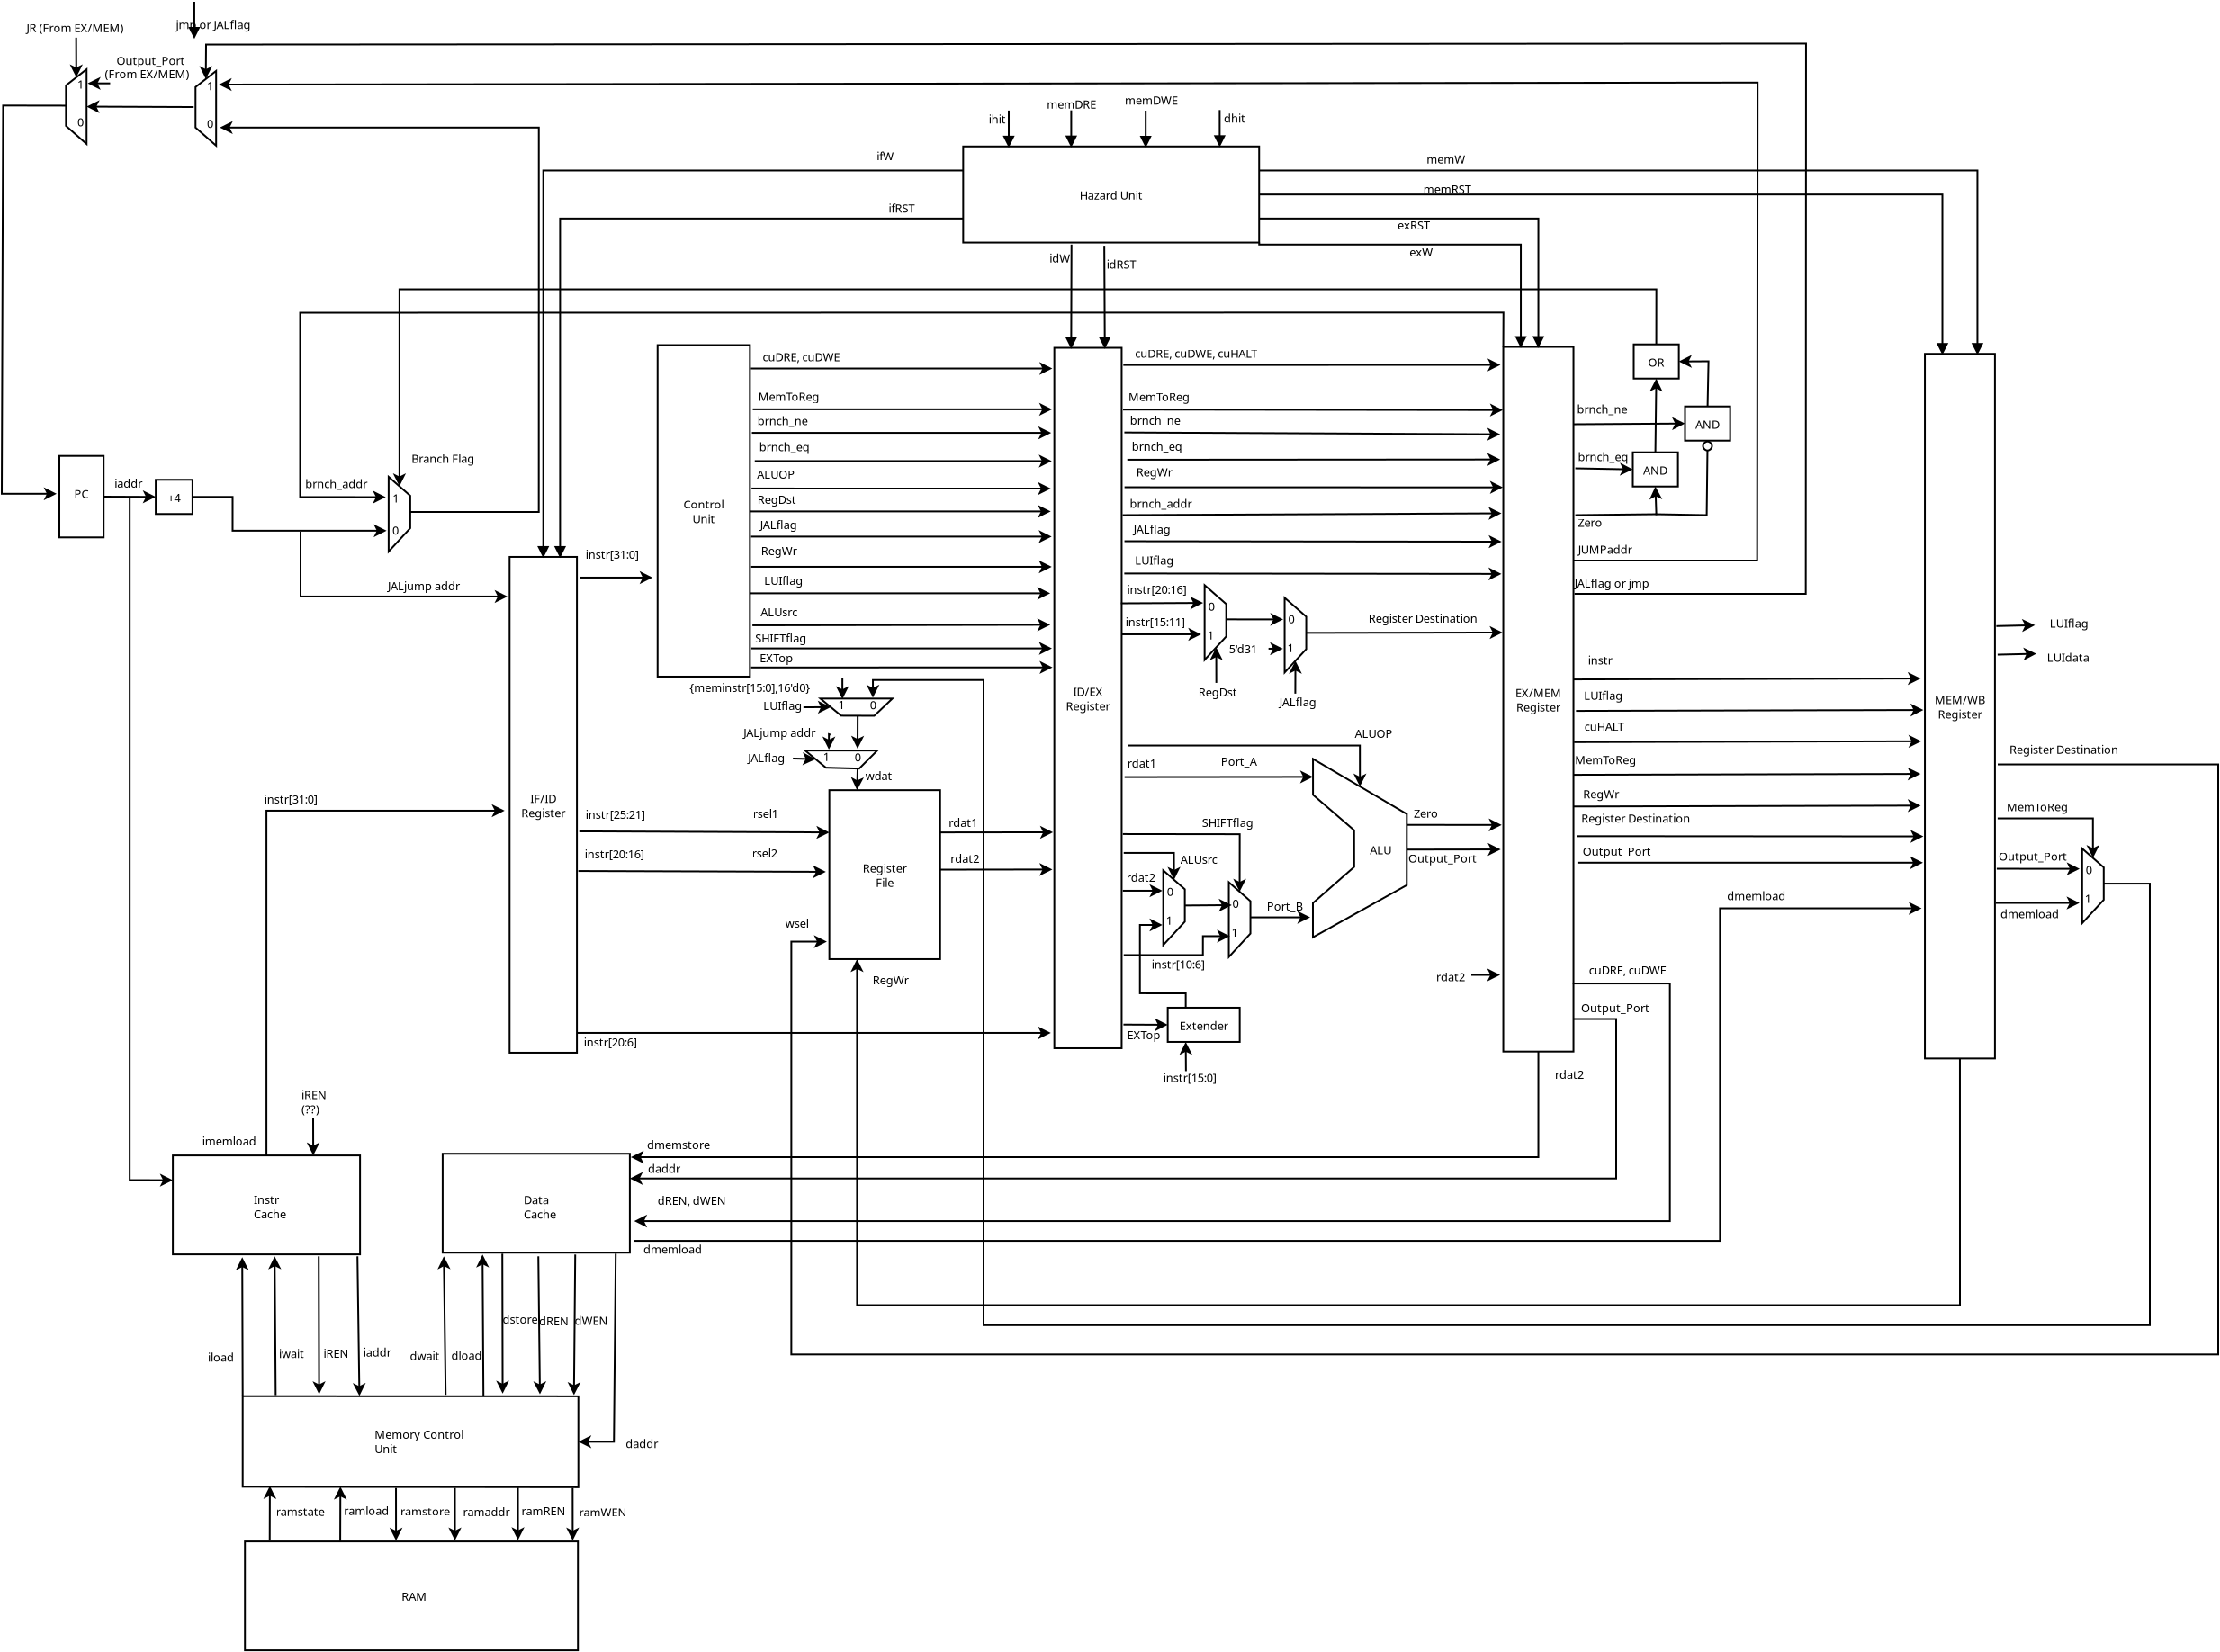 <?xml version="1.0" encoding="UTF-8"?>
<dia:diagram xmlns:dia="http://www.lysator.liu.se/~alla/dia/">
  <dia:layer name="Background" visible="true" active="true">
    <dia:object type="Flowchart - Box" version="0" id="O0">
      <dia:attribute name="obj_pos">
        <dia:point val="7.44,16.02"/>
      </dia:attribute>
      <dia:attribute name="obj_bb">
        <dia:rectangle val="7.39,15.97;9.95,20.6"/>
      </dia:attribute>
      <dia:attribute name="elem_corner">
        <dia:point val="7.44,16.02"/>
      </dia:attribute>
      <dia:attribute name="elem_width">
        <dia:real val="2.46"/>
      </dia:attribute>
      <dia:attribute name="elem_height">
        <dia:real val="4.53"/>
      </dia:attribute>
      <dia:attribute name="show_background">
        <dia:boolean val="true"/>
      </dia:attribute>
      <dia:attribute name="padding">
        <dia:real val="0.5"/>
      </dia:attribute>
      <dia:attribute name="text">
        <dia:composite type="text">
          <dia:attribute name="string">
            <dia:string>##</dia:string>
          </dia:attribute>
          <dia:attribute name="font">
            <dia:font family="sans" style="0" name="Helvetica"/>
          </dia:attribute>
          <dia:attribute name="height">
            <dia:real val="0.8"/>
          </dia:attribute>
          <dia:attribute name="pos">
            <dia:point val="8.67,18.48"/>
          </dia:attribute>
          <dia:attribute name="color">
            <dia:color val="#000000"/>
          </dia:attribute>
          <dia:attribute name="alignment">
            <dia:enum val="1"/>
          </dia:attribute>
        </dia:composite>
      </dia:attribute>
    </dia:object>
    <dia:object type="Standard - Text" version="1" id="O1">
      <dia:attribute name="obj_pos">
        <dia:point val="8.266,18.376"/>
      </dia:attribute>
      <dia:attribute name="obj_bb">
        <dia:rectangle val="8.266,17.781;9.098,18.529"/>
      </dia:attribute>
      <dia:attribute name="text">
        <dia:composite type="text">
          <dia:attribute name="string">
            <dia:string>#PC#</dia:string>
          </dia:attribute>
          <dia:attribute name="font">
            <dia:font family="sans" style="0" name="Helvetica"/>
          </dia:attribute>
          <dia:attribute name="height">
            <dia:real val="0.8"/>
          </dia:attribute>
          <dia:attribute name="pos">
            <dia:point val="8.266,18.376"/>
          </dia:attribute>
          <dia:attribute name="color">
            <dia:color val="#000000"/>
          </dia:attribute>
          <dia:attribute name="alignment">
            <dia:enum val="0"/>
          </dia:attribute>
        </dia:composite>
      </dia:attribute>
      <dia:attribute name="valign">
        <dia:enum val="3"/>
      </dia:attribute>
    </dia:object>
    <dia:object type="Standard - Line" version="0" id="O2">
      <dia:attribute name="obj_pos">
        <dia:point val="9.9,18.285"/>
      </dia:attribute>
      <dia:attribute name="obj_bb">
        <dia:rectangle val="9.85,17.933;12.907,18.657"/>
      </dia:attribute>
      <dia:attribute name="conn_endpoints">
        <dia:point val="9.9,18.285"/>
        <dia:point val="12.795,18.297"/>
      </dia:attribute>
      <dia:attribute name="numcp">
        <dia:int val="1"/>
      </dia:attribute>
      <dia:attribute name="end_arrow">
        <dia:enum val="22"/>
      </dia:attribute>
      <dia:attribute name="end_arrow_length">
        <dia:real val="0.5"/>
      </dia:attribute>
      <dia:attribute name="end_arrow_width">
        <dia:real val="0.5"/>
      </dia:attribute>
      <dia:connections>
        <dia:connection handle="0" to="O0" connection="8"/>
        <dia:connection handle="1" to="O3" connection="7"/>
      </dia:connections>
    </dia:object>
    <dia:object type="Flowchart - Box" version="0" id="O3">
      <dia:attribute name="obj_pos">
        <dia:point val="12.795,17.348"/>
      </dia:attribute>
      <dia:attribute name="obj_bb">
        <dia:rectangle val="12.745,17.297;14.885,19.297"/>
      </dia:attribute>
      <dia:attribute name="elem_corner">
        <dia:point val="12.795,17.348"/>
      </dia:attribute>
      <dia:attribute name="elem_width">
        <dia:real val="2.04"/>
      </dia:attribute>
      <dia:attribute name="elem_height">
        <dia:real val="1.9"/>
      </dia:attribute>
      <dia:attribute name="show_background">
        <dia:boolean val="true"/>
      </dia:attribute>
      <dia:attribute name="padding">
        <dia:real val="0.5"/>
      </dia:attribute>
      <dia:attribute name="text">
        <dia:composite type="text">
          <dia:attribute name="string">
            <dia:string>#+4#</dia:string>
          </dia:attribute>
          <dia:attribute name="font">
            <dia:font family="sans" style="0" name="Helvetica"/>
          </dia:attribute>
          <dia:attribute name="height">
            <dia:real val="0.8"/>
          </dia:attribute>
          <dia:attribute name="pos">
            <dia:point val="13.815,18.492"/>
          </dia:attribute>
          <dia:attribute name="color">
            <dia:color val="#000000"/>
          </dia:attribute>
          <dia:attribute name="alignment">
            <dia:enum val="1"/>
          </dia:attribute>
        </dia:composite>
      </dia:attribute>
    </dia:object>
    <dia:object type="Flowchart - Box" version="0" id="O4">
      <dia:attribute name="obj_pos">
        <dia:point val="13.745,54.89"/>
      </dia:attribute>
      <dia:attribute name="obj_bb">
        <dia:rectangle val="13.695,54.84;24.195,60.44"/>
      </dia:attribute>
      <dia:attribute name="elem_corner">
        <dia:point val="13.745,54.89"/>
      </dia:attribute>
      <dia:attribute name="elem_width">
        <dia:real val="10.4"/>
      </dia:attribute>
      <dia:attribute name="elem_height">
        <dia:real val="5.5"/>
      </dia:attribute>
      <dia:attribute name="show_background">
        <dia:boolean val="true"/>
      </dia:attribute>
      <dia:attribute name="padding">
        <dia:real val="0.5"/>
      </dia:attribute>
      <dia:attribute name="text">
        <dia:composite type="text">
          <dia:attribute name="string">
            <dia:string>##</dia:string>
          </dia:attribute>
          <dia:attribute name="font">
            <dia:font family="sans" style="0" name="Helvetica"/>
          </dia:attribute>
          <dia:attribute name="height">
            <dia:real val="0.8"/>
          </dia:attribute>
          <dia:attribute name="pos">
            <dia:point val="18.945,57.835"/>
          </dia:attribute>
          <dia:attribute name="color">
            <dia:color val="#000000"/>
          </dia:attribute>
          <dia:attribute name="alignment">
            <dia:enum val="1"/>
          </dia:attribute>
        </dia:composite>
      </dia:attribute>
    </dia:object>
    <dia:object type="Standard - Text" version="1" id="O5">
      <dia:attribute name="obj_pos">
        <dia:point val="18.245,57.59"/>
      </dia:attribute>
      <dia:attribute name="obj_bb">
        <dia:rectangle val="18.245,56.995;20.233,58.542"/>
      </dia:attribute>
      <dia:attribute name="text">
        <dia:composite type="text">
          <dia:attribute name="string">
            <dia:string>#Instr
Cache#</dia:string>
          </dia:attribute>
          <dia:attribute name="font">
            <dia:font family="sans" style="0" name="Helvetica"/>
          </dia:attribute>
          <dia:attribute name="height">
            <dia:real val="0.8"/>
          </dia:attribute>
          <dia:attribute name="pos">
            <dia:point val="18.245,57.59"/>
          </dia:attribute>
          <dia:attribute name="color">
            <dia:color val="#000000"/>
          </dia:attribute>
          <dia:attribute name="alignment">
            <dia:enum val="0"/>
          </dia:attribute>
        </dia:composite>
      </dia:attribute>
      <dia:attribute name="valign">
        <dia:enum val="3"/>
      </dia:attribute>
    </dia:object>
    <dia:object type="Standard - PolyLine" version="0" id="O6">
      <dia:attribute name="obj_pos">
        <dia:point val="11.348,18.291"/>
      </dia:attribute>
      <dia:attribute name="obj_bb">
        <dia:rectangle val="11.297,18.241;13.857,56.626"/>
      </dia:attribute>
      <dia:attribute name="poly_points">
        <dia:point val="11.348,18.291"/>
        <dia:point val="11.347,56.262"/>
        <dia:point val="13.745,56.265"/>
      </dia:attribute>
      <dia:attribute name="end_arrow">
        <dia:enum val="22"/>
      </dia:attribute>
      <dia:attribute name="end_arrow_length">
        <dia:real val="0.5"/>
      </dia:attribute>
      <dia:attribute name="end_arrow_width">
        <dia:real val="0.5"/>
      </dia:attribute>
      <dia:connections>
        <dia:connection handle="0" to="O2" connection="0"/>
        <dia:connection handle="2" to="O4" connection="5"/>
      </dia:connections>
    </dia:object>
    <dia:object type="Standard - Text" version="1" id="O7">
      <dia:attribute name="obj_pos">
        <dia:point val="10.5,17.78"/>
      </dia:attribute>
      <dia:attribute name="obj_bb">
        <dia:rectangle val="10.5,17.185;12.143,17.933"/>
      </dia:attribute>
      <dia:attribute name="text">
        <dia:composite type="text">
          <dia:attribute name="string">
            <dia:string>#iaddr#</dia:string>
          </dia:attribute>
          <dia:attribute name="font">
            <dia:font family="sans" style="0" name="Helvetica"/>
          </dia:attribute>
          <dia:attribute name="height">
            <dia:real val="0.8"/>
          </dia:attribute>
          <dia:attribute name="pos">
            <dia:point val="10.5,17.78"/>
          </dia:attribute>
          <dia:attribute name="color">
            <dia:color val="#000000"/>
          </dia:attribute>
          <dia:attribute name="alignment">
            <dia:enum val="0"/>
          </dia:attribute>
        </dia:composite>
      </dia:attribute>
      <dia:attribute name="valign">
        <dia:enum val="3"/>
      </dia:attribute>
    </dia:object>
    <dia:object type="Standard - Polygon" version="0" id="O8">
      <dia:attribute name="obj_pos">
        <dia:point val="25.734,17.185"/>
      </dia:attribute>
      <dia:attribute name="obj_bb">
        <dia:rectangle val="25.684,17.074;26.984,21.462"/>
      </dia:attribute>
      <dia:attribute name="poly_points">
        <dia:point val="25.734,17.185"/>
        <dia:point val="26.934,18.235"/>
        <dia:point val="26.934,20.035"/>
        <dia:point val="25.734,21.334"/>
      </dia:attribute>
      <dia:attribute name="show_background">
        <dia:boolean val="true"/>
      </dia:attribute>
    </dia:object>
    <dia:object type="Standard - Text" version="1" id="O9">
      <dia:attribute name="obj_pos">
        <dia:point val="25.952,18.614"/>
      </dia:attribute>
      <dia:attribute name="obj_bb">
        <dia:rectangle val="25.952,18.019;26.362,18.767"/>
      </dia:attribute>
      <dia:attribute name="text">
        <dia:composite type="text">
          <dia:attribute name="string">
            <dia:string>#1#</dia:string>
          </dia:attribute>
          <dia:attribute name="font">
            <dia:font family="sans" style="0" name="Helvetica"/>
          </dia:attribute>
          <dia:attribute name="height">
            <dia:real val="0.8"/>
          </dia:attribute>
          <dia:attribute name="pos">
            <dia:point val="25.952,18.614"/>
          </dia:attribute>
          <dia:attribute name="color">
            <dia:color val="#000000"/>
          </dia:attribute>
          <dia:attribute name="alignment">
            <dia:enum val="0"/>
          </dia:attribute>
        </dia:composite>
      </dia:attribute>
      <dia:attribute name="valign">
        <dia:enum val="3"/>
      </dia:attribute>
    </dia:object>
    <dia:object type="Standard - Text" version="1" id="O10">
      <dia:attribute name="obj_pos">
        <dia:point val="25.939,20.392"/>
      </dia:attribute>
      <dia:attribute name="obj_bb">
        <dia:rectangle val="25.939,19.797;26.347,20.544"/>
      </dia:attribute>
      <dia:attribute name="text">
        <dia:composite type="text">
          <dia:attribute name="string">
            <dia:string>#0#</dia:string>
          </dia:attribute>
          <dia:attribute name="font">
            <dia:font family="sans" style="0" name="Helvetica"/>
          </dia:attribute>
          <dia:attribute name="height">
            <dia:real val="0.8"/>
          </dia:attribute>
          <dia:attribute name="pos">
            <dia:point val="25.939,20.392"/>
          </dia:attribute>
          <dia:attribute name="color">
            <dia:color val="#000000"/>
          </dia:attribute>
          <dia:attribute name="alignment">
            <dia:enum val="0"/>
          </dia:attribute>
        </dia:composite>
      </dia:attribute>
      <dia:attribute name="valign">
        <dia:enum val="3"/>
      </dia:attribute>
    </dia:object>
    <dia:object type="Standard - PolyLine" version="0" id="O11">
      <dia:attribute name="obj_pos">
        <dia:point val="14.835,18.297"/>
      </dia:attribute>
      <dia:attribute name="obj_bb">
        <dia:rectangle val="14.785,18.247;25.732,20.539"/>
      </dia:attribute>
      <dia:attribute name="poly_points">
        <dia:point val="14.835,18.297"/>
        <dia:point val="17.065,18.297"/>
        <dia:point val="17.064,20.177"/>
        <dia:point val="25.62,20.177"/>
      </dia:attribute>
      <dia:attribute name="end_arrow">
        <dia:enum val="22"/>
      </dia:attribute>
      <dia:attribute name="end_arrow_length">
        <dia:real val="0.5"/>
      </dia:attribute>
      <dia:attribute name="end_arrow_width">
        <dia:real val="0.5"/>
      </dia:attribute>
      <dia:connections>
        <dia:connection handle="0" to="O3" connection="8"/>
      </dia:connections>
    </dia:object>
    <dia:object type="Flowchart - Box" version="0" id="O12">
      <dia:attribute name="obj_pos">
        <dia:point val="40.677,9.861"/>
      </dia:attribute>
      <dia:attribute name="obj_bb">
        <dia:rectangle val="40.627,9.811;45.858,28.333"/>
      </dia:attribute>
      <dia:attribute name="elem_corner">
        <dia:point val="40.677,9.861"/>
      </dia:attribute>
      <dia:attribute name="elem_width">
        <dia:real val="5.131"/>
      </dia:attribute>
      <dia:attribute name="elem_height">
        <dia:real val="18.423"/>
      </dia:attribute>
      <dia:attribute name="show_background">
        <dia:boolean val="true"/>
      </dia:attribute>
      <dia:attribute name="padding">
        <dia:real val="0.5"/>
      </dia:attribute>
      <dia:attribute name="text">
        <dia:composite type="text">
          <dia:attribute name="string">
            <dia:string>#Control
Unit#</dia:string>
          </dia:attribute>
          <dia:attribute name="font">
            <dia:font family="sans" style="0" name="Helvetica"/>
          </dia:attribute>
          <dia:attribute name="height">
            <dia:real val="0.8"/>
          </dia:attribute>
          <dia:attribute name="pos">
            <dia:point val="43.242,18.867"/>
          </dia:attribute>
          <dia:attribute name="color">
            <dia:color val="#000000"/>
          </dia:attribute>
          <dia:attribute name="alignment">
            <dia:enum val="1"/>
          </dia:attribute>
        </dia:composite>
      </dia:attribute>
    </dia:object>
    <dia:object type="Flowchart - Box" version="0" id="O13">
      <dia:attribute name="obj_pos">
        <dia:point val="32.454,21.633"/>
      </dia:attribute>
      <dia:attribute name="obj_bb">
        <dia:rectangle val="32.404,21.583;36.244,49.233"/>
      </dia:attribute>
      <dia:attribute name="elem_corner">
        <dia:point val="32.454,21.633"/>
      </dia:attribute>
      <dia:attribute name="elem_width">
        <dia:real val="3.74"/>
      </dia:attribute>
      <dia:attribute name="elem_height">
        <dia:real val="27.55"/>
      </dia:attribute>
      <dia:attribute name="show_background">
        <dia:boolean val="true"/>
      </dia:attribute>
      <dia:attribute name="padding">
        <dia:real val="0.5"/>
      </dia:attribute>
      <dia:attribute name="text">
        <dia:composite type="text">
          <dia:attribute name="string">
            <dia:string>#IF/ID
Register#</dia:string>
          </dia:attribute>
          <dia:attribute name="font">
            <dia:font family="sans" style="0" name="Helvetica"/>
          </dia:attribute>
          <dia:attribute name="height">
            <dia:real val="0.8"/>
          </dia:attribute>
          <dia:attribute name="pos">
            <dia:point val="34.324,35.203"/>
          </dia:attribute>
          <dia:attribute name="color">
            <dia:color val="#000000"/>
          </dia:attribute>
          <dia:attribute name="alignment">
            <dia:enum val="1"/>
          </dia:attribute>
        </dia:composite>
      </dia:attribute>
    </dia:object>
    <dia:object type="Standard - Text" version="1" id="O14">
      <dia:attribute name="obj_pos">
        <dia:point val="15.377,54.333"/>
      </dia:attribute>
      <dia:attribute name="obj_bb">
        <dia:rectangle val="15.377,53.738;18.562,54.486"/>
      </dia:attribute>
      <dia:attribute name="text">
        <dia:composite type="text">
          <dia:attribute name="string">
            <dia:string>#imemload#</dia:string>
          </dia:attribute>
          <dia:attribute name="font">
            <dia:font family="sans" style="0" name="Helvetica"/>
          </dia:attribute>
          <dia:attribute name="height">
            <dia:real val="0.8"/>
          </dia:attribute>
          <dia:attribute name="pos">
            <dia:point val="15.377,54.333"/>
          </dia:attribute>
          <dia:attribute name="color">
            <dia:color val="#000000"/>
          </dia:attribute>
          <dia:attribute name="alignment">
            <dia:enum val="0"/>
          </dia:attribute>
        </dia:composite>
      </dia:attribute>
      <dia:attribute name="valign">
        <dia:enum val="3"/>
      </dia:attribute>
    </dia:object>
    <dia:object type="Standard - Text" version="1" id="O15">
      <dia:attribute name="obj_pos">
        <dia:point val="18.827,35.333"/>
      </dia:attribute>
      <dia:attribute name="obj_bb">
        <dia:rectangle val="18.827,34.738;22.199,35.486"/>
      </dia:attribute>
      <dia:attribute name="text">
        <dia:composite type="text">
          <dia:attribute name="string">
            <dia:string>#instr[31:0]#</dia:string>
          </dia:attribute>
          <dia:attribute name="font">
            <dia:font family="sans" style="0" name="Helvetica"/>
          </dia:attribute>
          <dia:attribute name="height">
            <dia:real val="0.8"/>
          </dia:attribute>
          <dia:attribute name="pos">
            <dia:point val="18.827,35.333"/>
          </dia:attribute>
          <dia:attribute name="color">
            <dia:color val="#000000"/>
          </dia:attribute>
          <dia:attribute name="alignment">
            <dia:enum val="0"/>
          </dia:attribute>
        </dia:composite>
      </dia:attribute>
      <dia:attribute name="valign">
        <dia:enum val="3"/>
      </dia:attribute>
    </dia:object>
    <dia:object type="Standard - PolyLine" version="0" id="O16">
      <dia:attribute name="obj_pos">
        <dia:point val="18.945,54.89"/>
      </dia:attribute>
      <dia:attribute name="obj_bb">
        <dia:rectangle val="18.895,35.371;32.288,54.94"/>
      </dia:attribute>
      <dia:attribute name="poly_points">
        <dia:point val="18.945,54.89"/>
        <dia:point val="18.945,35.733"/>
        <dia:point val="32.177,35.733"/>
      </dia:attribute>
      <dia:attribute name="end_arrow">
        <dia:enum val="22"/>
      </dia:attribute>
      <dia:attribute name="end_arrow_length">
        <dia:real val="0.5"/>
      </dia:attribute>
      <dia:attribute name="end_arrow_width">
        <dia:real val="0.5"/>
      </dia:attribute>
      <dia:connections>
        <dia:connection handle="0" to="O4" connection="2"/>
      </dia:connections>
    </dia:object>
    <dia:object type="Standard - Line" version="0" id="O17">
      <dia:attribute name="obj_pos">
        <dia:point val="36.377,22.783"/>
      </dia:attribute>
      <dia:attribute name="obj_bb">
        <dia:rectangle val="36.327,22.421;40.509,23.145"/>
      </dia:attribute>
      <dia:attribute name="conn_endpoints">
        <dia:point val="36.377,22.783"/>
        <dia:point val="40.397,22.783"/>
      </dia:attribute>
      <dia:attribute name="numcp">
        <dia:int val="1"/>
      </dia:attribute>
      <dia:attribute name="end_arrow">
        <dia:enum val="22"/>
      </dia:attribute>
      <dia:attribute name="end_arrow_length">
        <dia:real val="0.5"/>
      </dia:attribute>
      <dia:attribute name="end_arrow_width">
        <dia:real val="0.5"/>
      </dia:attribute>
    </dia:object>
    <dia:object type="Standard - Text" version="1" id="O18">
      <dia:attribute name="obj_pos">
        <dia:point val="36.677,21.733"/>
      </dia:attribute>
      <dia:attribute name="obj_bb">
        <dia:rectangle val="36.677,21.138;40.049,21.886"/>
      </dia:attribute>
      <dia:attribute name="text">
        <dia:composite type="text">
          <dia:attribute name="string">
            <dia:string>#instr[31:0]#</dia:string>
          </dia:attribute>
          <dia:attribute name="font">
            <dia:font family="sans" style="0" name="Helvetica"/>
          </dia:attribute>
          <dia:attribute name="height">
            <dia:real val="0.8"/>
          </dia:attribute>
          <dia:attribute name="pos">
            <dia:point val="36.677,21.733"/>
          </dia:attribute>
          <dia:attribute name="color">
            <dia:color val="#000000"/>
          </dia:attribute>
          <dia:attribute name="alignment">
            <dia:enum val="0"/>
          </dia:attribute>
        </dia:composite>
      </dia:attribute>
      <dia:attribute name="valign">
        <dia:enum val="3"/>
      </dia:attribute>
    </dia:object>
    <dia:object type="Flowchart - Box" version="0" id="O19">
      <dia:attribute name="obj_pos">
        <dia:point val="50.222,34.593"/>
      </dia:attribute>
      <dia:attribute name="obj_bb">
        <dia:rectangle val="50.172,34.543;56.427,44.033"/>
      </dia:attribute>
      <dia:attribute name="elem_corner">
        <dia:point val="50.222,34.593"/>
      </dia:attribute>
      <dia:attribute name="elem_width">
        <dia:real val="6.155"/>
      </dia:attribute>
      <dia:attribute name="elem_height">
        <dia:real val="9.39"/>
      </dia:attribute>
      <dia:attribute name="show_background">
        <dia:boolean val="true"/>
      </dia:attribute>
      <dia:attribute name="padding">
        <dia:real val="0.5"/>
      </dia:attribute>
      <dia:attribute name="text">
        <dia:composite type="text">
          <dia:attribute name="string">
            <dia:string>#Register
File#</dia:string>
          </dia:attribute>
          <dia:attribute name="font">
            <dia:font family="sans" style="0" name="Helvetica"/>
          </dia:attribute>
          <dia:attribute name="height">
            <dia:real val="0.8"/>
          </dia:attribute>
          <dia:attribute name="pos">
            <dia:point val="53.299,39.083"/>
          </dia:attribute>
          <dia:attribute name="color">
            <dia:color val="#000000"/>
          </dia:attribute>
          <dia:attribute name="alignment">
            <dia:enum val="1"/>
          </dia:attribute>
        </dia:composite>
      </dia:attribute>
    </dia:object>
    <dia:object type="Standard - Line" version="0" id="O20">
      <dia:attribute name="obj_pos">
        <dia:point val="36.327,36.883"/>
      </dia:attribute>
      <dia:attribute name="obj_bb">
        <dia:rectangle val="36.277,36.576;50.334,37.3"/>
      </dia:attribute>
      <dia:attribute name="conn_endpoints">
        <dia:point val="36.327,36.883"/>
        <dia:point val="50.222,36.941"/>
      </dia:attribute>
      <dia:attribute name="numcp">
        <dia:int val="1"/>
      </dia:attribute>
      <dia:attribute name="end_arrow">
        <dia:enum val="22"/>
      </dia:attribute>
      <dia:attribute name="end_arrow_length">
        <dia:real val="0.5"/>
      </dia:attribute>
      <dia:attribute name="end_arrow_width">
        <dia:real val="0.5"/>
      </dia:attribute>
      <dia:connections>
        <dia:connection handle="1" to="O19" connection="5"/>
      </dia:connections>
    </dia:object>
    <dia:object type="Standard - Text" version="1" id="O21">
      <dia:attribute name="obj_pos">
        <dia:point val="56.377,41.636"/>
      </dia:attribute>
      <dia:attribute name="obj_bb">
        <dia:rectangle val="56.377,41.041;56.377,41.788"/>
      </dia:attribute>
      <dia:attribute name="text">
        <dia:composite type="text">
          <dia:attribute name="string">
            <dia:string>##</dia:string>
          </dia:attribute>
          <dia:attribute name="font">
            <dia:font family="sans" style="0" name="Helvetica"/>
          </dia:attribute>
          <dia:attribute name="height">
            <dia:real val="0.8"/>
          </dia:attribute>
          <dia:attribute name="pos">
            <dia:point val="56.377,41.636"/>
          </dia:attribute>
          <dia:attribute name="color">
            <dia:color val="#000000"/>
          </dia:attribute>
          <dia:attribute name="alignment">
            <dia:enum val="0"/>
          </dia:attribute>
        </dia:composite>
      </dia:attribute>
      <dia:attribute name="valign">
        <dia:enum val="3"/>
      </dia:attribute>
      <dia:connections>
        <dia:connection handle="0" to="O19" connection="10"/>
      </dia:connections>
    </dia:object>
    <dia:object type="Standard - Text" version="1" id="O22">
      <dia:attribute name="obj_pos">
        <dia:point val="36.677,36.183"/>
      </dia:attribute>
      <dia:attribute name="obj_bb">
        <dia:rectangle val="36.677,35.588;40.462,36.336"/>
      </dia:attribute>
      <dia:attribute name="text">
        <dia:composite type="text">
          <dia:attribute name="string">
            <dia:string>#instr[25:21]#</dia:string>
          </dia:attribute>
          <dia:attribute name="font">
            <dia:font family="sans" style="0" name="Helvetica"/>
          </dia:attribute>
          <dia:attribute name="height">
            <dia:real val="0.8"/>
          </dia:attribute>
          <dia:attribute name="pos">
            <dia:point val="36.677,36.183"/>
          </dia:attribute>
          <dia:attribute name="color">
            <dia:color val="#000000"/>
          </dia:attribute>
          <dia:attribute name="alignment">
            <dia:enum val="0"/>
          </dia:attribute>
        </dia:composite>
      </dia:attribute>
      <dia:attribute name="valign">
        <dia:enum val="3"/>
      </dia:attribute>
    </dia:object>
    <dia:object type="Standard - Text" version="1" id="O23">
      <dia:attribute name="obj_pos">
        <dia:point val="45.977,36.133"/>
      </dia:attribute>
      <dia:attribute name="obj_bb">
        <dia:rectangle val="45.977,35.538;47.559,36.286"/>
      </dia:attribute>
      <dia:attribute name="text">
        <dia:composite type="text">
          <dia:attribute name="string">
            <dia:string>#rsel1#</dia:string>
          </dia:attribute>
          <dia:attribute name="font">
            <dia:font family="sans" style="0" name="Helvetica"/>
          </dia:attribute>
          <dia:attribute name="height">
            <dia:real val="0.8"/>
          </dia:attribute>
          <dia:attribute name="pos">
            <dia:point val="45.977,36.133"/>
          </dia:attribute>
          <dia:attribute name="color">
            <dia:color val="#000000"/>
          </dia:attribute>
          <dia:attribute name="alignment">
            <dia:enum val="0"/>
          </dia:attribute>
        </dia:composite>
      </dia:attribute>
      <dia:attribute name="valign">
        <dia:enum val="3"/>
      </dia:attribute>
    </dia:object>
    <dia:object type="Standard - Line" version="0" id="O24">
      <dia:attribute name="obj_pos">
        <dia:point val="36.272,39.088"/>
      </dia:attribute>
      <dia:attribute name="obj_bb">
        <dia:rectangle val="36.222,38.769;50.139,39.493"/>
      </dia:attribute>
      <dia:attribute name="conn_endpoints">
        <dia:point val="36.272,39.088"/>
        <dia:point val="50.027,39.133"/>
      </dia:attribute>
      <dia:attribute name="numcp">
        <dia:int val="1"/>
      </dia:attribute>
      <dia:attribute name="end_arrow">
        <dia:enum val="22"/>
      </dia:attribute>
      <dia:attribute name="end_arrow_length">
        <dia:real val="0.5"/>
      </dia:attribute>
      <dia:attribute name="end_arrow_width">
        <dia:real val="0.5"/>
      </dia:attribute>
    </dia:object>
    <dia:object type="Standard - Text" version="1" id="O25">
      <dia:attribute name="obj_pos">
        <dia:point val="36.622,38.388"/>
      </dia:attribute>
      <dia:attribute name="obj_bb">
        <dia:rectangle val="36.622,37.793;40.404,38.541"/>
      </dia:attribute>
      <dia:attribute name="text">
        <dia:composite type="text">
          <dia:attribute name="string">
            <dia:string>#instr[20:16]#</dia:string>
          </dia:attribute>
          <dia:attribute name="font">
            <dia:font family="sans" style="0" name="Helvetica"/>
          </dia:attribute>
          <dia:attribute name="height">
            <dia:real val="0.8"/>
          </dia:attribute>
          <dia:attribute name="pos">
            <dia:point val="36.622,38.388"/>
          </dia:attribute>
          <dia:attribute name="color">
            <dia:color val="#000000"/>
          </dia:attribute>
          <dia:attribute name="alignment">
            <dia:enum val="0"/>
          </dia:attribute>
        </dia:composite>
      </dia:attribute>
      <dia:attribute name="valign">
        <dia:enum val="3"/>
      </dia:attribute>
    </dia:object>
    <dia:object type="Standard - Text" version="1" id="O26">
      <dia:attribute name="obj_pos">
        <dia:point val="45.922,38.338"/>
      </dia:attribute>
      <dia:attribute name="obj_bb">
        <dia:rectangle val="45.922,37.743;47.504,38.491"/>
      </dia:attribute>
      <dia:attribute name="text">
        <dia:composite type="text">
          <dia:attribute name="string">
            <dia:string>#rsel2#</dia:string>
          </dia:attribute>
          <dia:attribute name="font">
            <dia:font family="sans" style="0" name="Helvetica"/>
          </dia:attribute>
          <dia:attribute name="height">
            <dia:real val="0.8"/>
          </dia:attribute>
          <dia:attribute name="pos">
            <dia:point val="45.922,38.338"/>
          </dia:attribute>
          <dia:attribute name="color">
            <dia:color val="#000000"/>
          </dia:attribute>
          <dia:attribute name="alignment">
            <dia:enum val="0"/>
          </dia:attribute>
        </dia:composite>
      </dia:attribute>
      <dia:attribute name="valign">
        <dia:enum val="3"/>
      </dia:attribute>
    </dia:object>
    <dia:object type="Standard - Text" version="1" id="O27">
      <dia:attribute name="obj_pos">
        <dia:point val="47.777,42.233"/>
      </dia:attribute>
      <dia:attribute name="obj_bb">
        <dia:rectangle val="47.777,41.638;49.207,42.386"/>
      </dia:attribute>
      <dia:attribute name="text">
        <dia:composite type="text">
          <dia:attribute name="string">
            <dia:string>#wsel#</dia:string>
          </dia:attribute>
          <dia:attribute name="font">
            <dia:font family="sans" style="0" name="Helvetica"/>
          </dia:attribute>
          <dia:attribute name="height">
            <dia:real val="0.8"/>
          </dia:attribute>
          <dia:attribute name="pos">
            <dia:point val="47.777,42.233"/>
          </dia:attribute>
          <dia:attribute name="color">
            <dia:color val="#000000"/>
          </dia:attribute>
          <dia:attribute name="alignment">
            <dia:enum val="0"/>
          </dia:attribute>
        </dia:composite>
      </dia:attribute>
      <dia:attribute name="valign">
        <dia:enum val="3"/>
      </dia:attribute>
    </dia:object>
    <dia:object type="Flowchart - Box" version="0" id="O28">
      <dia:attribute name="obj_pos">
        <dia:point val="62.722,10.011"/>
      </dia:attribute>
      <dia:attribute name="obj_bb">
        <dia:rectangle val="62.672,9.961;66.512,48.983"/>
      </dia:attribute>
      <dia:attribute name="elem_corner">
        <dia:point val="62.722,10.011"/>
      </dia:attribute>
      <dia:attribute name="elem_width">
        <dia:real val="3.74"/>
      </dia:attribute>
      <dia:attribute name="elem_height">
        <dia:real val="38.923"/>
      </dia:attribute>
      <dia:attribute name="show_background">
        <dia:boolean val="true"/>
      </dia:attribute>
      <dia:attribute name="padding">
        <dia:real val="0.5"/>
      </dia:attribute>
      <dia:attribute name="text">
        <dia:composite type="text">
          <dia:attribute name="string">
            <dia:string>#ID/EX
Register#</dia:string>
          </dia:attribute>
          <dia:attribute name="font">
            <dia:font family="sans" style="0" name="Helvetica"/>
          </dia:attribute>
          <dia:attribute name="height">
            <dia:real val="0.8"/>
          </dia:attribute>
          <dia:attribute name="pos">
            <dia:point val="64.592,29.267"/>
          </dia:attribute>
          <dia:attribute name="color">
            <dia:color val="#000000"/>
          </dia:attribute>
          <dia:attribute name="alignment">
            <dia:enum val="1"/>
          </dia:attribute>
        </dia:composite>
      </dia:attribute>
    </dia:object>
    <dia:object type="Standard - Line" version="0" id="O29">
      <dia:attribute name="obj_pos">
        <dia:point val="45.877,22.183"/>
      </dia:attribute>
      <dia:attribute name="obj_bb">
        <dia:rectangle val="45.827,21.821;62.689,22.545"/>
      </dia:attribute>
      <dia:attribute name="conn_endpoints">
        <dia:point val="45.877,22.183"/>
        <dia:point val="62.577,22.183"/>
      </dia:attribute>
      <dia:attribute name="numcp">
        <dia:int val="1"/>
      </dia:attribute>
      <dia:attribute name="end_arrow">
        <dia:enum val="22"/>
      </dia:attribute>
      <dia:attribute name="end_arrow_length">
        <dia:real val="0.5"/>
      </dia:attribute>
      <dia:attribute name="end_arrow_width">
        <dia:real val="0.5"/>
      </dia:attribute>
    </dia:object>
    <dia:object type="Standard - Text" version="1" id="O30">
      <dia:attribute name="obj_pos">
        <dia:point val="46.227,18.683"/>
      </dia:attribute>
      <dia:attribute name="obj_bb">
        <dia:rectangle val="46.227,18.088;48.522,18.836"/>
      </dia:attribute>
      <dia:attribute name="text">
        <dia:composite type="text">
          <dia:attribute name="string">
            <dia:string>#RegDst#</dia:string>
          </dia:attribute>
          <dia:attribute name="font">
            <dia:font family="sans" style="0" name="Helvetica"/>
          </dia:attribute>
          <dia:attribute name="height">
            <dia:real val="0.8"/>
          </dia:attribute>
          <dia:attribute name="pos">
            <dia:point val="46.227,18.683"/>
          </dia:attribute>
          <dia:attribute name="color">
            <dia:color val="#000000"/>
          </dia:attribute>
          <dia:attribute name="alignment">
            <dia:enum val="0"/>
          </dia:attribute>
        </dia:composite>
      </dia:attribute>
      <dia:attribute name="valign">
        <dia:enum val="3"/>
      </dia:attribute>
    </dia:object>
    <dia:object type="Standard - Line" version="0" id="O31">
      <dia:attribute name="obj_pos">
        <dia:point val="45.872,20.505"/>
      </dia:attribute>
      <dia:attribute name="obj_bb">
        <dia:rectangle val="45.822,20.143;62.684,20.867"/>
      </dia:attribute>
      <dia:attribute name="conn_endpoints">
        <dia:point val="45.872,20.505"/>
        <dia:point val="62.572,20.505"/>
      </dia:attribute>
      <dia:attribute name="numcp">
        <dia:int val="1"/>
      </dia:attribute>
      <dia:attribute name="end_arrow">
        <dia:enum val="22"/>
      </dia:attribute>
      <dia:attribute name="end_arrow_length">
        <dia:real val="0.5"/>
      </dia:attribute>
      <dia:attribute name="end_arrow_width">
        <dia:real val="0.5"/>
      </dia:attribute>
    </dia:object>
    <dia:object type="Standard - Text" version="1" id="O32">
      <dia:attribute name="obj_pos">
        <dia:point val="46.377,20.083"/>
      </dia:attribute>
      <dia:attribute name="obj_bb">
        <dia:rectangle val="46.377,19.488;48.544,20.236"/>
      </dia:attribute>
      <dia:attribute name="text">
        <dia:composite type="text">
          <dia:attribute name="string">
            <dia:string>#JALflag#</dia:string>
          </dia:attribute>
          <dia:attribute name="font">
            <dia:font family="sans" style="0" name="Helvetica"/>
          </dia:attribute>
          <dia:attribute name="height">
            <dia:real val="0.8"/>
          </dia:attribute>
          <dia:attribute name="pos">
            <dia:point val="46.377,20.083"/>
          </dia:attribute>
          <dia:attribute name="color">
            <dia:color val="#000000"/>
          </dia:attribute>
          <dia:attribute name="alignment">
            <dia:enum val="0"/>
          </dia:attribute>
        </dia:composite>
      </dia:attribute>
      <dia:attribute name="valign">
        <dia:enum val="3"/>
      </dia:attribute>
    </dia:object>
    <dia:object type="Standard - Text" version="1" id="O33">
      <dia:attribute name="obj_pos">
        <dia:point val="52.627,45.383"/>
      </dia:attribute>
      <dia:attribute name="obj_bb">
        <dia:rectangle val="52.627,44.788;54.714,45.536"/>
      </dia:attribute>
      <dia:attribute name="text">
        <dia:composite type="text">
          <dia:attribute name="string">
            <dia:string>#RegWr#</dia:string>
          </dia:attribute>
          <dia:attribute name="font">
            <dia:font family="sans" style="0" name="Helvetica"/>
          </dia:attribute>
          <dia:attribute name="height">
            <dia:real val="0.8"/>
          </dia:attribute>
          <dia:attribute name="pos">
            <dia:point val="52.627,45.383"/>
          </dia:attribute>
          <dia:attribute name="color">
            <dia:color val="#000000"/>
          </dia:attribute>
          <dia:attribute name="alignment">
            <dia:enum val="0"/>
          </dia:attribute>
        </dia:composite>
      </dia:attribute>
      <dia:attribute name="valign">
        <dia:enum val="3"/>
      </dia:attribute>
    </dia:object>
    <dia:object type="Standard - Line" version="0" id="O34">
      <dia:attribute name="obj_pos">
        <dia:point val="45.822,19.105"/>
      </dia:attribute>
      <dia:attribute name="obj_bb">
        <dia:rectangle val="45.772,18.743;62.634,19.467"/>
      </dia:attribute>
      <dia:attribute name="conn_endpoints">
        <dia:point val="45.822,19.105"/>
        <dia:point val="62.522,19.105"/>
      </dia:attribute>
      <dia:attribute name="numcp">
        <dia:int val="1"/>
      </dia:attribute>
      <dia:attribute name="end_arrow">
        <dia:enum val="22"/>
      </dia:attribute>
      <dia:attribute name="end_arrow_length">
        <dia:real val="0.5"/>
      </dia:attribute>
      <dia:attribute name="end_arrow_width">
        <dia:real val="0.5"/>
      </dia:attribute>
    </dia:object>
    <dia:object type="Standard - Text" version="1" id="O35">
      <dia:attribute name="obj_pos">
        <dia:point val="46.427,21.533"/>
      </dia:attribute>
      <dia:attribute name="obj_bb">
        <dia:rectangle val="46.427,20.938;48.514,21.686"/>
      </dia:attribute>
      <dia:attribute name="text">
        <dia:composite type="text">
          <dia:attribute name="string">
            <dia:string>#RegWr#</dia:string>
          </dia:attribute>
          <dia:attribute name="font">
            <dia:font family="sans" style="0" name="Helvetica"/>
          </dia:attribute>
          <dia:attribute name="height">
            <dia:real val="0.8"/>
          </dia:attribute>
          <dia:attribute name="pos">
            <dia:point val="46.427,21.533"/>
          </dia:attribute>
          <dia:attribute name="color">
            <dia:color val="#000000"/>
          </dia:attribute>
          <dia:attribute name="alignment">
            <dia:enum val="0"/>
          </dia:attribute>
        </dia:composite>
      </dia:attribute>
      <dia:attribute name="valign">
        <dia:enum val="3"/>
      </dia:attribute>
    </dia:object>
    <dia:object type="Standard - PolyLine" version="0" id="O36">
      <dia:attribute name="obj_pos">
        <dia:point val="20.84,20.233"/>
      </dia:attribute>
      <dia:attribute name="obj_bb">
        <dia:rectangle val="20.79,20.183;32.452,24.195"/>
      </dia:attribute>
      <dia:attribute name="poly_points">
        <dia:point val="20.84,20.233"/>
        <dia:point val="20.84,23.832"/>
        <dia:point val="32.34,23.833"/>
      </dia:attribute>
      <dia:attribute name="end_arrow">
        <dia:enum val="22"/>
      </dia:attribute>
      <dia:attribute name="end_arrow_length">
        <dia:real val="0.5"/>
      </dia:attribute>
      <dia:attribute name="end_arrow_width">
        <dia:real val="0.5"/>
      </dia:attribute>
    </dia:object>
    <dia:object type="Standard - Text" version="1" id="O37">
      <dia:attribute name="obj_pos">
        <dia:point val="25.69,23.483"/>
      </dia:attribute>
      <dia:attribute name="obj_bb">
        <dia:rectangle val="25.69,22.888;29.973,23.636"/>
      </dia:attribute>
      <dia:attribute name="text">
        <dia:composite type="text">
          <dia:attribute name="string">
            <dia:string>#JALjump addr#</dia:string>
          </dia:attribute>
          <dia:attribute name="font">
            <dia:font family="sans" style="0" name="Helvetica"/>
          </dia:attribute>
          <dia:attribute name="height">
            <dia:real val="0.8"/>
          </dia:attribute>
          <dia:attribute name="pos">
            <dia:point val="25.69,23.483"/>
          </dia:attribute>
          <dia:attribute name="color">
            <dia:color val="#000000"/>
          </dia:attribute>
          <dia:attribute name="alignment">
            <dia:enum val="0"/>
          </dia:attribute>
        </dia:composite>
      </dia:attribute>
      <dia:attribute name="valign">
        <dia:enum val="3"/>
      </dia:attribute>
    </dia:object>
    <dia:object type="Standard - Line" version="0" id="O38">
      <dia:attribute name="obj_pos">
        <dia:point val="51.797,33.233"/>
      </dia:attribute>
      <dia:attribute name="obj_bb">
        <dia:rectangle val="51.415,33.182;52.139,34.705"/>
      </dia:attribute>
      <dia:attribute name="conn_endpoints">
        <dia:point val="51.797,33.233"/>
        <dia:point val="51.761,34.593"/>
      </dia:attribute>
      <dia:attribute name="numcp">
        <dia:int val="1"/>
      </dia:attribute>
      <dia:attribute name="end_arrow">
        <dia:enum val="22"/>
      </dia:attribute>
      <dia:attribute name="end_arrow_length">
        <dia:real val="0.5"/>
      </dia:attribute>
      <dia:attribute name="end_arrow_width">
        <dia:real val="0.5"/>
      </dia:attribute>
      <dia:connections>
        <dia:connection handle="1" to="O19" connection="1"/>
      </dia:connections>
    </dia:object>
    <dia:object type="Standard - Polygon" version="0" id="O39">
      <dia:attribute name="obj_pos">
        <dia:point val="48.881,32.393"/>
      </dia:attribute>
      <dia:attribute name="obj_bb">
        <dia:rectangle val="48.742,32.343;53.002,33.444"/>
      </dia:attribute>
      <dia:attribute name="poly_points">
        <dia:point val="48.881,32.393"/>
        <dia:point val="52.881,32.393"/>
        <dia:point val="51.881,33.393"/>
        <dia:point val="50.031,33.343"/>
      </dia:attribute>
      <dia:attribute name="show_background">
        <dia:boolean val="true"/>
      </dia:attribute>
    </dia:object>
    <dia:object type="Standard - Text" version="1" id="O40">
      <dia:attribute name="obj_pos">
        <dia:point val="49.871,32.978"/>
      </dia:attribute>
      <dia:attribute name="obj_bb">
        <dia:rectangle val="49.871,32.383;50.281,33.131"/>
      </dia:attribute>
      <dia:attribute name="text">
        <dia:composite type="text">
          <dia:attribute name="string">
            <dia:string>#1#</dia:string>
          </dia:attribute>
          <dia:attribute name="font">
            <dia:font family="sans" style="0" name="Helvetica"/>
          </dia:attribute>
          <dia:attribute name="height">
            <dia:real val="0.8"/>
          </dia:attribute>
          <dia:attribute name="pos">
            <dia:point val="49.871,32.978"/>
          </dia:attribute>
          <dia:attribute name="color">
            <dia:color val="#000000"/>
          </dia:attribute>
          <dia:attribute name="alignment">
            <dia:enum val="0"/>
          </dia:attribute>
        </dia:composite>
      </dia:attribute>
      <dia:attribute name="valign">
        <dia:enum val="3"/>
      </dia:attribute>
    </dia:object>
    <dia:object type="Standard - Text" version="1" id="O41">
      <dia:attribute name="obj_pos">
        <dia:point val="51.631,32.993"/>
      </dia:attribute>
      <dia:attribute name="obj_bb">
        <dia:rectangle val="51.631,32.398;52.039,33.146"/>
      </dia:attribute>
      <dia:attribute name="text">
        <dia:composite type="text">
          <dia:attribute name="string">
            <dia:string>#0#</dia:string>
          </dia:attribute>
          <dia:attribute name="font">
            <dia:font family="sans" style="0" name="Helvetica"/>
          </dia:attribute>
          <dia:attribute name="height">
            <dia:real val="0.8"/>
          </dia:attribute>
          <dia:attribute name="pos">
            <dia:point val="51.631,32.993"/>
          </dia:attribute>
          <dia:attribute name="color">
            <dia:color val="#000000"/>
          </dia:attribute>
          <dia:attribute name="alignment">
            <dia:enum val="0"/>
          </dia:attribute>
        </dia:composite>
      </dia:attribute>
      <dia:attribute name="valign">
        <dia:enum val="3"/>
      </dia:attribute>
    </dia:object>
    <dia:object type="Standard - Line" version="0" id="O42">
      <dia:attribute name="obj_pos">
        <dia:point val="48.197,32.833"/>
      </dia:attribute>
      <dia:attribute name="obj_bb">
        <dia:rectangle val="48.146,32.489;49.568,33.213"/>
      </dia:attribute>
      <dia:attribute name="conn_endpoints">
        <dia:point val="48.197,32.833"/>
        <dia:point val="49.456,32.868"/>
      </dia:attribute>
      <dia:attribute name="numcp">
        <dia:int val="1"/>
      </dia:attribute>
      <dia:attribute name="end_arrow">
        <dia:enum val="22"/>
      </dia:attribute>
      <dia:attribute name="end_arrow_length">
        <dia:real val="0.5"/>
      </dia:attribute>
      <dia:attribute name="end_arrow_width">
        <dia:real val="0.5"/>
      </dia:attribute>
      <dia:connections>
        <dia:connection handle="1" to="O39" connection="7"/>
      </dia:connections>
    </dia:object>
    <dia:object type="Standard - Text" version="1" id="O43">
      <dia:attribute name="obj_pos">
        <dia:point val="45.697,33.033"/>
      </dia:attribute>
      <dia:attribute name="obj_bb">
        <dia:rectangle val="45.697,32.438;47.865,33.186"/>
      </dia:attribute>
      <dia:attribute name="text">
        <dia:composite type="text">
          <dia:attribute name="string">
            <dia:string>#JALflag#</dia:string>
          </dia:attribute>
          <dia:attribute name="font">
            <dia:font family="sans" style="0" name="Helvetica"/>
          </dia:attribute>
          <dia:attribute name="height">
            <dia:real val="0.8"/>
          </dia:attribute>
          <dia:attribute name="pos">
            <dia:point val="45.697,33.033"/>
          </dia:attribute>
          <dia:attribute name="color">
            <dia:color val="#000000"/>
          </dia:attribute>
          <dia:attribute name="alignment">
            <dia:enum val="0"/>
          </dia:attribute>
        </dia:composite>
      </dia:attribute>
      <dia:attribute name="valign">
        <dia:enum val="3"/>
      </dia:attribute>
    </dia:object>
    <dia:object type="Standard - PolyLine" version="0" id="O44">
      <dia:attribute name="obj_pos">
        <dia:point val="50.283,31.512"/>
      </dia:attribute>
      <dia:attribute name="obj_bb">
        <dia:rectangle val="49.836,31.436;50.559,32.445"/>
      </dia:attribute>
      <dia:attribute name="poly_points">
        <dia:point val="50.283,31.512"/>
        <dia:point val="50.197,31.483"/>
        <dia:point val="50.197,32.333"/>
      </dia:attribute>
      <dia:attribute name="end_arrow">
        <dia:enum val="22"/>
      </dia:attribute>
      <dia:attribute name="end_arrow_length">
        <dia:real val="0.5"/>
      </dia:attribute>
      <dia:attribute name="end_arrow_width">
        <dia:real val="0.5"/>
      </dia:attribute>
    </dia:object>
    <dia:object type="Standard - Text" version="1" id="O45">
      <dia:attribute name="obj_pos">
        <dia:point val="45.447,31.633"/>
      </dia:attribute>
      <dia:attribute name="obj_bb">
        <dia:rectangle val="45.447,31.038;49.73,31.786"/>
      </dia:attribute>
      <dia:attribute name="text">
        <dia:composite type="text">
          <dia:attribute name="string">
            <dia:string>#JALjump addr#</dia:string>
          </dia:attribute>
          <dia:attribute name="font">
            <dia:font family="sans" style="0" name="Helvetica"/>
          </dia:attribute>
          <dia:attribute name="height">
            <dia:real val="0.8"/>
          </dia:attribute>
          <dia:attribute name="pos">
            <dia:point val="45.447,31.633"/>
          </dia:attribute>
          <dia:attribute name="color">
            <dia:color val="#000000"/>
          </dia:attribute>
          <dia:attribute name="alignment">
            <dia:enum val="0"/>
          </dia:attribute>
        </dia:composite>
      </dia:attribute>
      <dia:attribute name="valign">
        <dia:enum val="3"/>
      </dia:attribute>
    </dia:object>
    <dia:object type="Standard - Polygon" version="0" id="O46">
      <dia:attribute name="obj_pos">
        <dia:point val="49.726,29.503"/>
      </dia:attribute>
      <dia:attribute name="obj_bb">
        <dia:rectangle val="49.587,29.453;53.852,30.509"/>
      </dia:attribute>
      <dia:attribute name="poly_points">
        <dia:point val="49.726,29.503"/>
        <dia:point val="53.726,29.503"/>
        <dia:point val="52.718,30.459"/>
        <dia:point val="50.876,30.453"/>
      </dia:attribute>
      <dia:attribute name="show_background">
        <dia:boolean val="true"/>
      </dia:attribute>
    </dia:object>
    <dia:object type="Standard - Text" version="1" id="O47">
      <dia:attribute name="obj_pos">
        <dia:point val="50.716,30.088"/>
      </dia:attribute>
      <dia:attribute name="obj_bb">
        <dia:rectangle val="50.716,29.493;51.126,30.241"/>
      </dia:attribute>
      <dia:attribute name="text">
        <dia:composite type="text">
          <dia:attribute name="string">
            <dia:string>#1#</dia:string>
          </dia:attribute>
          <dia:attribute name="font">
            <dia:font family="sans" style="0" name="Helvetica"/>
          </dia:attribute>
          <dia:attribute name="height">
            <dia:real val="0.8"/>
          </dia:attribute>
          <dia:attribute name="pos">
            <dia:point val="50.716,30.088"/>
          </dia:attribute>
          <dia:attribute name="color">
            <dia:color val="#000000"/>
          </dia:attribute>
          <dia:attribute name="alignment">
            <dia:enum val="0"/>
          </dia:attribute>
        </dia:composite>
      </dia:attribute>
      <dia:attribute name="valign">
        <dia:enum val="3"/>
      </dia:attribute>
    </dia:object>
    <dia:object type="Standard - Text" version="1" id="O48">
      <dia:attribute name="obj_pos">
        <dia:point val="52.476,30.103"/>
      </dia:attribute>
      <dia:attribute name="obj_bb">
        <dia:rectangle val="52.476,29.508;52.884,30.256"/>
      </dia:attribute>
      <dia:attribute name="text">
        <dia:composite type="text">
          <dia:attribute name="string">
            <dia:string>#0#</dia:string>
          </dia:attribute>
          <dia:attribute name="font">
            <dia:font family="sans" style="0" name="Helvetica"/>
          </dia:attribute>
          <dia:attribute name="height">
            <dia:real val="0.8"/>
          </dia:attribute>
          <dia:attribute name="pos">
            <dia:point val="52.476,30.103"/>
          </dia:attribute>
          <dia:attribute name="color">
            <dia:color val="#000000"/>
          </dia:attribute>
          <dia:attribute name="alignment">
            <dia:enum val="0"/>
          </dia:attribute>
        </dia:composite>
      </dia:attribute>
      <dia:attribute name="valign">
        <dia:enum val="3"/>
      </dia:attribute>
    </dia:object>
    <dia:object type="Standard - Line" version="0" id="O49">
      <dia:attribute name="obj_pos">
        <dia:point val="51.797,30.456"/>
      </dia:attribute>
      <dia:attribute name="obj_bb">
        <dia:rectangle val="51.431,30.406;52.154,32.403"/>
      </dia:attribute>
      <dia:attribute name="conn_endpoints">
        <dia:point val="51.797,30.456"/>
        <dia:point val="51.79,32.291"/>
      </dia:attribute>
      <dia:attribute name="numcp">
        <dia:int val="1"/>
      </dia:attribute>
      <dia:attribute name="end_arrow">
        <dia:enum val="22"/>
      </dia:attribute>
      <dia:attribute name="end_arrow_length">
        <dia:real val="0.5"/>
      </dia:attribute>
      <dia:attribute name="end_arrow_width">
        <dia:real val="0.5"/>
      </dia:attribute>
      <dia:connections>
        <dia:connection handle="0" to="O46" connection="5"/>
      </dia:connections>
    </dia:object>
    <dia:object type="Standard - Line" version="0" id="O50">
      <dia:attribute name="obj_pos">
        <dia:point val="48.782,29.987"/>
      </dia:attribute>
      <dia:attribute name="obj_bb">
        <dia:rectangle val="48.732,29.62;50.413,30.343"/>
      </dia:attribute>
      <dia:attribute name="conn_endpoints">
        <dia:point val="48.782,29.987"/>
        <dia:point val="50.301,29.978"/>
      </dia:attribute>
      <dia:attribute name="numcp">
        <dia:int val="1"/>
      </dia:attribute>
      <dia:attribute name="end_arrow">
        <dia:enum val="22"/>
      </dia:attribute>
      <dia:attribute name="end_arrow_length">
        <dia:real val="0.5"/>
      </dia:attribute>
      <dia:attribute name="end_arrow_width">
        <dia:real val="0.5"/>
      </dia:attribute>
      <dia:connections>
        <dia:connection handle="1" to="O46" connection="7"/>
      </dia:connections>
    </dia:object>
    <dia:object type="Standard - Text" version="1" id="O51">
      <dia:attribute name="obj_pos">
        <dia:point val="46.547,30.133"/>
      </dia:attribute>
      <dia:attribute name="obj_bb">
        <dia:rectangle val="46.547,29.538;48.722,30.286"/>
      </dia:attribute>
      <dia:attribute name="text">
        <dia:composite type="text">
          <dia:attribute name="string">
            <dia:string>#LUIflag#</dia:string>
          </dia:attribute>
          <dia:attribute name="font">
            <dia:font family="sans" style="0" name="Helvetica"/>
          </dia:attribute>
          <dia:attribute name="height">
            <dia:real val="0.8"/>
          </dia:attribute>
          <dia:attribute name="pos">
            <dia:point val="46.547,30.133"/>
          </dia:attribute>
          <dia:attribute name="color">
            <dia:color val="#000000"/>
          </dia:attribute>
          <dia:attribute name="alignment">
            <dia:enum val="0"/>
          </dia:attribute>
        </dia:composite>
      </dia:attribute>
      <dia:attribute name="valign">
        <dia:enum val="3"/>
      </dia:attribute>
    </dia:object>
    <dia:object type="Standard - Line" version="0" id="O52">
      <dia:attribute name="obj_pos">
        <dia:point val="45.792,23.655"/>
      </dia:attribute>
      <dia:attribute name="obj_bb">
        <dia:rectangle val="45.742,23.293;62.604,24.017"/>
      </dia:attribute>
      <dia:attribute name="conn_endpoints">
        <dia:point val="45.792,23.655"/>
        <dia:point val="62.492,23.655"/>
      </dia:attribute>
      <dia:attribute name="numcp">
        <dia:int val="1"/>
      </dia:attribute>
      <dia:attribute name="end_arrow">
        <dia:enum val="22"/>
      </dia:attribute>
      <dia:attribute name="end_arrow_length">
        <dia:real val="0.5"/>
      </dia:attribute>
      <dia:attribute name="end_arrow_width">
        <dia:real val="0.5"/>
      </dia:attribute>
    </dia:object>
    <dia:object type="Standard - Text" version="1" id="O53">
      <dia:attribute name="obj_pos">
        <dia:point val="46.597,23.183"/>
      </dia:attribute>
      <dia:attribute name="obj_bb">
        <dia:rectangle val="46.597,22.588;48.772,23.336"/>
      </dia:attribute>
      <dia:attribute name="text">
        <dia:composite type="text">
          <dia:attribute name="string">
            <dia:string>#LUIflag#</dia:string>
          </dia:attribute>
          <dia:attribute name="font">
            <dia:font family="sans" style="0" name="Helvetica"/>
          </dia:attribute>
          <dia:attribute name="height">
            <dia:real val="0.8"/>
          </dia:attribute>
          <dia:attribute name="pos">
            <dia:point val="46.597,23.183"/>
          </dia:attribute>
          <dia:attribute name="color">
            <dia:color val="#000000"/>
          </dia:attribute>
          <dia:attribute name="alignment">
            <dia:enum val="0"/>
          </dia:attribute>
        </dia:composite>
      </dia:attribute>
      <dia:attribute name="valign">
        <dia:enum val="3"/>
      </dia:attribute>
    </dia:object>
    <dia:object type="Standard - Line" version="0" id="O54">
      <dia:attribute name="obj_pos">
        <dia:point val="50.947,28.383"/>
      </dia:attribute>
      <dia:attribute name="obj_bb">
        <dia:rectangle val="50.586,28.333;51.309,29.645"/>
      </dia:attribute>
      <dia:attribute name="conn_endpoints">
        <dia:point val="50.947,28.383"/>
        <dia:point val="50.947,29.533"/>
      </dia:attribute>
      <dia:attribute name="numcp">
        <dia:int val="1"/>
      </dia:attribute>
      <dia:attribute name="end_arrow">
        <dia:enum val="22"/>
      </dia:attribute>
      <dia:attribute name="end_arrow_length">
        <dia:real val="0.5"/>
      </dia:attribute>
      <dia:attribute name="end_arrow_width">
        <dia:real val="0.5"/>
      </dia:attribute>
    </dia:object>
    <dia:object type="Standard - Text" version="1" id="O55">
      <dia:attribute name="obj_pos">
        <dia:point val="42.447,29.133"/>
      </dia:attribute>
      <dia:attribute name="obj_bb">
        <dia:rectangle val="42.447,28.538;50.29,29.286"/>
      </dia:attribute>
      <dia:attribute name="text">
        <dia:composite type="text">
          <dia:attribute name="string">
            <dia:string>#{meminstr[15:0],16'd0}#</dia:string>
          </dia:attribute>
          <dia:attribute name="font">
            <dia:font family="sans" style="0" name="Helvetica"/>
          </dia:attribute>
          <dia:attribute name="height">
            <dia:real val="0.8"/>
          </dia:attribute>
          <dia:attribute name="pos">
            <dia:point val="42.447,29.133"/>
          </dia:attribute>
          <dia:attribute name="color">
            <dia:color val="#000000"/>
          </dia:attribute>
          <dia:attribute name="alignment">
            <dia:enum val="0"/>
          </dia:attribute>
        </dia:composite>
      </dia:attribute>
      <dia:attribute name="valign">
        <dia:enum val="3"/>
      </dia:attribute>
    </dia:object>
    <dia:object type="Standard - Line" version="0" id="O56">
      <dia:attribute name="obj_pos">
        <dia:point val="56.377,36.941"/>
      </dia:attribute>
      <dia:attribute name="obj_bb">
        <dia:rectangle val="56.327,36.572;62.759,37.296"/>
      </dia:attribute>
      <dia:attribute name="conn_endpoints">
        <dia:point val="56.377,36.941"/>
        <dia:point val="62.647,36.933"/>
      </dia:attribute>
      <dia:attribute name="numcp">
        <dia:int val="1"/>
      </dia:attribute>
      <dia:attribute name="end_arrow">
        <dia:enum val="22"/>
      </dia:attribute>
      <dia:attribute name="end_arrow_length">
        <dia:real val="0.5"/>
      </dia:attribute>
      <dia:attribute name="end_arrow_width">
        <dia:real val="0.5"/>
      </dia:attribute>
      <dia:connections>
        <dia:connection handle="0" to="O19" connection="6"/>
      </dia:connections>
    </dia:object>
    <dia:object type="Standard - Line" version="0" id="O57">
      <dia:attribute name="obj_pos">
        <dia:point val="56.342,39.012"/>
      </dia:attribute>
      <dia:attribute name="obj_bb">
        <dia:rectangle val="56.292,38.643;62.725,39.367"/>
      </dia:attribute>
      <dia:attribute name="conn_endpoints">
        <dia:point val="56.342,39.012"/>
        <dia:point val="62.613,39.004"/>
      </dia:attribute>
      <dia:attribute name="numcp">
        <dia:int val="1"/>
      </dia:attribute>
      <dia:attribute name="end_arrow">
        <dia:enum val="22"/>
      </dia:attribute>
      <dia:attribute name="end_arrow_length">
        <dia:real val="0.5"/>
      </dia:attribute>
      <dia:attribute name="end_arrow_width">
        <dia:real val="0.5"/>
      </dia:attribute>
    </dia:object>
    <dia:object type="Standard - Text" version="1" id="O58">
      <dia:attribute name="obj_pos">
        <dia:point val="56.847,36.633"/>
      </dia:attribute>
      <dia:attribute name="obj_bb">
        <dia:rectangle val="56.847,36.038;58.557,36.786"/>
      </dia:attribute>
      <dia:attribute name="text">
        <dia:composite type="text">
          <dia:attribute name="string">
            <dia:string>#rdat1#</dia:string>
          </dia:attribute>
          <dia:attribute name="font">
            <dia:font family="sans" style="0" name="Helvetica"/>
          </dia:attribute>
          <dia:attribute name="height">
            <dia:real val="0.8"/>
          </dia:attribute>
          <dia:attribute name="pos">
            <dia:point val="56.847,36.633"/>
          </dia:attribute>
          <dia:attribute name="color">
            <dia:color val="#000000"/>
          </dia:attribute>
          <dia:attribute name="alignment">
            <dia:enum val="0"/>
          </dia:attribute>
        </dia:composite>
      </dia:attribute>
      <dia:attribute name="valign">
        <dia:enum val="3"/>
      </dia:attribute>
    </dia:object>
    <dia:object type="Standard - Text" version="1" id="O59">
      <dia:attribute name="obj_pos">
        <dia:point val="56.947,38.633"/>
      </dia:attribute>
      <dia:attribute name="obj_bb">
        <dia:rectangle val="56.947,38.038;58.657,38.786"/>
      </dia:attribute>
      <dia:attribute name="text">
        <dia:composite type="text">
          <dia:attribute name="string">
            <dia:string>#rdat2#</dia:string>
          </dia:attribute>
          <dia:attribute name="font">
            <dia:font family="sans" style="0" name="Helvetica"/>
          </dia:attribute>
          <dia:attribute name="height">
            <dia:real val="0.8"/>
          </dia:attribute>
          <dia:attribute name="pos">
            <dia:point val="56.947,38.633"/>
          </dia:attribute>
          <dia:attribute name="color">
            <dia:color val="#000000"/>
          </dia:attribute>
          <dia:attribute name="alignment">
            <dia:enum val="0"/>
          </dia:attribute>
        </dia:composite>
      </dia:attribute>
      <dia:attribute name="valign">
        <dia:enum val="3"/>
      </dia:attribute>
    </dia:object>
    <dia:object type="Standard - Line" version="0" id="O60">
      <dia:attribute name="obj_pos">
        <dia:point val="45.947,25.433"/>
      </dia:attribute>
      <dia:attribute name="obj_bb">
        <dia:rectangle val="45.897,25.044;62.604,25.768"/>
      </dia:attribute>
      <dia:attribute name="conn_endpoints">
        <dia:point val="45.947,25.433"/>
        <dia:point val="62.492,25.405"/>
      </dia:attribute>
      <dia:attribute name="numcp">
        <dia:int val="1"/>
      </dia:attribute>
      <dia:attribute name="end_arrow">
        <dia:enum val="22"/>
      </dia:attribute>
      <dia:attribute name="end_arrow_length">
        <dia:real val="0.5"/>
      </dia:attribute>
      <dia:attribute name="end_arrow_width">
        <dia:real val="0.5"/>
      </dia:attribute>
    </dia:object>
    <dia:object type="Standard - Text" version="1" id="O61">
      <dia:attribute name="obj_pos">
        <dia:point val="46.397,24.933"/>
      </dia:attribute>
      <dia:attribute name="obj_bb">
        <dia:rectangle val="46.397,24.338;48.562,25.086"/>
      </dia:attribute>
      <dia:attribute name="text">
        <dia:composite type="text">
          <dia:attribute name="string">
            <dia:string>#ALUsrc#</dia:string>
          </dia:attribute>
          <dia:attribute name="font">
            <dia:font family="sans" style="0" name="Helvetica"/>
          </dia:attribute>
          <dia:attribute name="height">
            <dia:real val="0.8"/>
          </dia:attribute>
          <dia:attribute name="pos">
            <dia:point val="46.397,24.933"/>
          </dia:attribute>
          <dia:attribute name="color">
            <dia:color val="#000000"/>
          </dia:attribute>
          <dia:attribute name="alignment">
            <dia:enum val="0"/>
          </dia:attribute>
        </dia:composite>
      </dia:attribute>
      <dia:attribute name="valign">
        <dia:enum val="3"/>
      </dia:attribute>
    </dia:object>
    <dia:object type="Standard - Line" version="0" id="O62">
      <dia:attribute name="obj_pos">
        <dia:point val="45.887,26.715"/>
      </dia:attribute>
      <dia:attribute name="obj_bb">
        <dia:rectangle val="45.837,26.353;62.699,27.077"/>
      </dia:attribute>
      <dia:attribute name="conn_endpoints">
        <dia:point val="45.887,26.715"/>
        <dia:point val="62.587,26.715"/>
      </dia:attribute>
      <dia:attribute name="numcp">
        <dia:int val="1"/>
      </dia:attribute>
      <dia:attribute name="end_arrow">
        <dia:enum val="22"/>
      </dia:attribute>
      <dia:attribute name="end_arrow_length">
        <dia:real val="0.5"/>
      </dia:attribute>
      <dia:attribute name="end_arrow_width">
        <dia:real val="0.5"/>
      </dia:attribute>
    </dia:object>
    <dia:object type="Standard - Text" version="1" id="O63">
      <dia:attribute name="obj_pos">
        <dia:point val="46.097,26.383"/>
      </dia:attribute>
      <dia:attribute name="obj_bb">
        <dia:rectangle val="46.097,25.788;49.115,26.536"/>
      </dia:attribute>
      <dia:attribute name="text">
        <dia:composite type="text">
          <dia:attribute name="string">
            <dia:string>#SHIFTflag#</dia:string>
          </dia:attribute>
          <dia:attribute name="font">
            <dia:font family="sans" style="0" name="Helvetica"/>
          </dia:attribute>
          <dia:attribute name="height">
            <dia:real val="0.8"/>
          </dia:attribute>
          <dia:attribute name="pos">
            <dia:point val="46.097,26.383"/>
          </dia:attribute>
          <dia:attribute name="color">
            <dia:color val="#000000"/>
          </dia:attribute>
          <dia:attribute name="alignment">
            <dia:enum val="0"/>
          </dia:attribute>
        </dia:composite>
      </dia:attribute>
      <dia:attribute name="valign">
        <dia:enum val="3"/>
      </dia:attribute>
    </dia:object>
    <dia:object type="Standard - Line" version="0" id="O64">
      <dia:attribute name="obj_pos">
        <dia:point val="45.871,27.775"/>
      </dia:attribute>
      <dia:attribute name="obj_bb">
        <dia:rectangle val="45.821,27.409;62.732,28.133"/>
      </dia:attribute>
      <dia:attribute name="conn_endpoints">
        <dia:point val="45.871,27.775"/>
        <dia:point val="62.62,27.771"/>
      </dia:attribute>
      <dia:attribute name="numcp">
        <dia:int val="1"/>
      </dia:attribute>
      <dia:attribute name="end_arrow">
        <dia:enum val="22"/>
      </dia:attribute>
      <dia:attribute name="end_arrow_length">
        <dia:real val="0.5"/>
      </dia:attribute>
      <dia:attribute name="end_arrow_width">
        <dia:real val="0.5"/>
      </dia:attribute>
    </dia:object>
    <dia:object type="Standard - Text" version="1" id="O65">
      <dia:attribute name="obj_pos">
        <dia:point val="46.347,27.483"/>
      </dia:attribute>
      <dia:attribute name="obj_bb">
        <dia:rectangle val="46.347,26.888;48.257,27.636"/>
      </dia:attribute>
      <dia:attribute name="text">
        <dia:composite type="text">
          <dia:attribute name="string">
            <dia:string>#EXTop#</dia:string>
          </dia:attribute>
          <dia:attribute name="font">
            <dia:font family="sans" style="0" name="Helvetica"/>
          </dia:attribute>
          <dia:attribute name="height">
            <dia:real val="0.8"/>
          </dia:attribute>
          <dia:attribute name="pos">
            <dia:point val="46.347,27.483"/>
          </dia:attribute>
          <dia:attribute name="color">
            <dia:color val="#000000"/>
          </dia:attribute>
          <dia:attribute name="alignment">
            <dia:enum val="0"/>
          </dia:attribute>
        </dia:composite>
      </dia:attribute>
      <dia:attribute name="valign">
        <dia:enum val="3"/>
      </dia:attribute>
    </dia:object>
    <dia:object type="Standard - Line" version="0" id="O66">
      <dia:attribute name="obj_pos">
        <dia:point val="45.897,17.833"/>
      </dia:attribute>
      <dia:attribute name="obj_bb">
        <dia:rectangle val="45.847,17.473;62.639,18.197"/>
      </dia:attribute>
      <dia:attribute name="conn_endpoints">
        <dia:point val="45.897,17.833"/>
        <dia:point val="62.527,17.835"/>
      </dia:attribute>
      <dia:attribute name="numcp">
        <dia:int val="1"/>
      </dia:attribute>
      <dia:attribute name="end_arrow">
        <dia:enum val="22"/>
      </dia:attribute>
      <dia:attribute name="end_arrow_length">
        <dia:real val="0.5"/>
      </dia:attribute>
      <dia:attribute name="end_arrow_width">
        <dia:real val="0.5"/>
      </dia:attribute>
    </dia:object>
    <dia:object type="Standard - Text" version="1" id="O67">
      <dia:attribute name="obj_pos">
        <dia:point val="46.197,17.283"/>
      </dia:attribute>
      <dia:attribute name="obj_bb">
        <dia:rectangle val="46.197,16.688;48.315,17.436"/>
      </dia:attribute>
      <dia:attribute name="text">
        <dia:composite type="text">
          <dia:attribute name="string">
            <dia:string>#ALUOP#</dia:string>
          </dia:attribute>
          <dia:attribute name="font">
            <dia:font family="sans" style="0" name="Helvetica"/>
          </dia:attribute>
          <dia:attribute name="height">
            <dia:real val="0.8"/>
          </dia:attribute>
          <dia:attribute name="pos">
            <dia:point val="46.197,17.283"/>
          </dia:attribute>
          <dia:attribute name="color">
            <dia:color val="#000000"/>
          </dia:attribute>
          <dia:attribute name="alignment">
            <dia:enum val="0"/>
          </dia:attribute>
        </dia:composite>
      </dia:attribute>
      <dia:attribute name="valign">
        <dia:enum val="3"/>
      </dia:attribute>
    </dia:object>
    <dia:object type="Standard - Polygon" version="0" id="O68">
      <dia:attribute name="obj_pos">
        <dia:point val="77.092,32.857"/>
      </dia:attribute>
      <dia:attribute name="obj_bb">
        <dia:rectangle val="77.039,32.77;82.356,42.856"/>
      </dia:attribute>
      <dia:attribute name="poly_points">
        <dia:point val="77.092,32.857"/>
        <dia:point val="82.306,35.92"/>
        <dia:point val="82.303,39.872"/>
        <dia:point val="77.089,42.771"/>
        <dia:point val="77.089,40.867"/>
        <dia:point val="79.381,38.859"/>
        <dia:point val="79.378,36.822"/>
        <dia:point val="77.094,34.852"/>
      </dia:attribute>
      <dia:attribute name="show_background">
        <dia:boolean val="true"/>
      </dia:attribute>
    </dia:object>
    <dia:object type="Standard - Text" version="1" id="O69">
      <dia:attribute name="obj_pos">
        <dia:point val="80.247,38.164"/>
      </dia:attribute>
      <dia:attribute name="obj_bb">
        <dia:rectangle val="80.247,37.569;81.475,38.317"/>
      </dia:attribute>
      <dia:attribute name="text">
        <dia:composite type="text">
          <dia:attribute name="string">
            <dia:string>#ALU#</dia:string>
          </dia:attribute>
          <dia:attribute name="font">
            <dia:font family="sans" style="0" name="Helvetica"/>
          </dia:attribute>
          <dia:attribute name="height">
            <dia:real val="0.8"/>
          </dia:attribute>
          <dia:attribute name="pos">
            <dia:point val="80.247,38.164"/>
          </dia:attribute>
          <dia:attribute name="color">
            <dia:color val="#000000"/>
          </dia:attribute>
          <dia:attribute name="alignment">
            <dia:enum val="0"/>
          </dia:attribute>
        </dia:composite>
      </dia:attribute>
      <dia:attribute name="valign">
        <dia:enum val="3"/>
      </dia:attribute>
    </dia:object>
    <dia:object type="Standard - PolyLine" version="0" id="O70">
      <dia:attribute name="obj_pos">
        <dia:point val="26.934,19.134"/>
      </dia:attribute>
      <dia:attribute name="obj_bb">
        <dia:rectangle val="16.243,-2.588;34.127,19.185"/>
      </dia:attribute>
      <dia:attribute name="poly_points">
        <dia:point val="26.934,19.134"/>
        <dia:point val="34.074,19.135"/>
        <dia:point val="34.077,-2.226"/>
        <dia:point val="16.355,-2.226"/>
      </dia:attribute>
      <dia:attribute name="end_arrow">
        <dia:enum val="22"/>
      </dia:attribute>
      <dia:attribute name="end_arrow_length">
        <dia:real val="0.5"/>
      </dia:attribute>
      <dia:attribute name="end_arrow_width">
        <dia:real val="0.5"/>
      </dia:attribute>
      <dia:connections>
        <dia:connection handle="0" to="O8" connection="3"/>
      </dia:connections>
    </dia:object>
    <dia:object type="Standard - Line" version="0" id="O71">
      <dia:attribute name="obj_pos">
        <dia:point val="36.227,48.083"/>
      </dia:attribute>
      <dia:attribute name="obj_bb">
        <dia:rectangle val="36.177,47.721;62.639,48.445"/>
      </dia:attribute>
      <dia:attribute name="conn_endpoints">
        <dia:point val="36.227,48.083"/>
        <dia:point val="62.527,48.083"/>
      </dia:attribute>
      <dia:attribute name="numcp">
        <dia:int val="1"/>
      </dia:attribute>
      <dia:attribute name="end_arrow">
        <dia:enum val="22"/>
      </dia:attribute>
      <dia:attribute name="end_arrow_length">
        <dia:real val="0.5"/>
      </dia:attribute>
      <dia:attribute name="end_arrow_width">
        <dia:real val="0.5"/>
      </dia:attribute>
    </dia:object>
    <dia:object type="Standard - Text" version="1" id="O72">
      <dia:attribute name="obj_pos">
        <dia:point val="36.577,48.833"/>
      </dia:attribute>
      <dia:attribute name="obj_bb">
        <dia:rectangle val="36.577,48.238;39.949,48.986"/>
      </dia:attribute>
      <dia:attribute name="text">
        <dia:composite type="text">
          <dia:attribute name="string">
            <dia:string>#instr[20:6]#</dia:string>
          </dia:attribute>
          <dia:attribute name="font">
            <dia:font family="sans" style="0" name="Helvetica"/>
          </dia:attribute>
          <dia:attribute name="height">
            <dia:real val="0.8"/>
          </dia:attribute>
          <dia:attribute name="pos">
            <dia:point val="36.577,48.833"/>
          </dia:attribute>
          <dia:attribute name="color">
            <dia:color val="#000000"/>
          </dia:attribute>
          <dia:attribute name="alignment">
            <dia:enum val="0"/>
          </dia:attribute>
        </dia:composite>
      </dia:attribute>
      <dia:attribute name="valign">
        <dia:enum val="3"/>
      </dia:attribute>
    </dia:object>
    <dia:object type="Standard - Line" version="0" id="O73">
      <dia:attribute name="obj_pos">
        <dia:point val="66.626,33.865"/>
      </dia:attribute>
      <dia:attribute name="obj_bb">
        <dia:rectangle val="66.576,33.494;77.204,34.217"/>
      </dia:attribute>
      <dia:attribute name="conn_endpoints">
        <dia:point val="66.626,33.865"/>
        <dia:point val="77.093,33.855"/>
      </dia:attribute>
      <dia:attribute name="numcp">
        <dia:int val="1"/>
      </dia:attribute>
      <dia:attribute name="end_arrow">
        <dia:enum val="22"/>
      </dia:attribute>
      <dia:attribute name="end_arrow_length">
        <dia:real val="0.5"/>
      </dia:attribute>
      <dia:attribute name="end_arrow_width">
        <dia:real val="0.5"/>
      </dia:attribute>
      <dia:connections>
        <dia:connection handle="1" to="O68" connection="15"/>
      </dia:connections>
    </dia:object>
    <dia:object type="Standard - Text" version="1" id="O74">
      <dia:attribute name="obj_pos">
        <dia:point val="66.777,33.333"/>
      </dia:attribute>
      <dia:attribute name="obj_bb">
        <dia:rectangle val="66.777,32.738;68.487,33.486"/>
      </dia:attribute>
      <dia:attribute name="text">
        <dia:composite type="text">
          <dia:attribute name="string">
            <dia:string>#rdat1#</dia:string>
          </dia:attribute>
          <dia:attribute name="font">
            <dia:font family="sans" style="0" name="Helvetica"/>
          </dia:attribute>
          <dia:attribute name="height">
            <dia:real val="0.8"/>
          </dia:attribute>
          <dia:attribute name="pos">
            <dia:point val="66.777,33.333"/>
          </dia:attribute>
          <dia:attribute name="color">
            <dia:color val="#000000"/>
          </dia:attribute>
          <dia:attribute name="alignment">
            <dia:enum val="0"/>
          </dia:attribute>
        </dia:composite>
      </dia:attribute>
      <dia:attribute name="valign">
        <dia:enum val="3"/>
      </dia:attribute>
    </dia:object>
    <dia:object type="Standard - Text" version="1" id="O75">
      <dia:attribute name="obj_pos">
        <dia:point val="71.977,33.233"/>
      </dia:attribute>
      <dia:attribute name="obj_bb">
        <dia:rectangle val="71.977,32.638;74.007,33.386"/>
      </dia:attribute>
      <dia:attribute name="text">
        <dia:composite type="text">
          <dia:attribute name="string">
            <dia:string>#Port_A#</dia:string>
          </dia:attribute>
          <dia:attribute name="font">
            <dia:font family="sans" style="0" name="Helvetica"/>
          </dia:attribute>
          <dia:attribute name="height">
            <dia:real val="0.8"/>
          </dia:attribute>
          <dia:attribute name="pos">
            <dia:point val="71.977,33.233"/>
          </dia:attribute>
          <dia:attribute name="color">
            <dia:color val="#000000"/>
          </dia:attribute>
          <dia:attribute name="alignment">
            <dia:enum val="0"/>
          </dia:attribute>
        </dia:composite>
      </dia:attribute>
      <dia:attribute name="valign">
        <dia:enum val="3"/>
      </dia:attribute>
    </dia:object>
    <dia:object type="Standard - Polygon" version="0" id="O76">
      <dia:attribute name="obj_pos">
        <dia:point val="68.772,39.053"/>
      </dia:attribute>
      <dia:attribute name="obj_bb">
        <dia:rectangle val="68.722,38.943;70.022,43.331"/>
      </dia:attribute>
      <dia:attribute name="poly_points">
        <dia:point val="68.772,39.053"/>
        <dia:point val="69.972,40.103"/>
        <dia:point val="69.972,41.903"/>
        <dia:point val="68.772,43.203"/>
      </dia:attribute>
      <dia:attribute name="show_background">
        <dia:boolean val="true"/>
      </dia:attribute>
    </dia:object>
    <dia:object type="Standard - Text" version="1" id="O77">
      <dia:attribute name="obj_pos">
        <dia:point val="68.972,40.478"/>
      </dia:attribute>
      <dia:attribute name="obj_bb">
        <dia:rectangle val="68.972,39.883;69.379,40.631"/>
      </dia:attribute>
      <dia:attribute name="text">
        <dia:composite type="text">
          <dia:attribute name="string">
            <dia:string>#0#</dia:string>
          </dia:attribute>
          <dia:attribute name="font">
            <dia:font family="sans" style="0" name="Helvetica"/>
          </dia:attribute>
          <dia:attribute name="height">
            <dia:real val="0.8"/>
          </dia:attribute>
          <dia:attribute name="pos">
            <dia:point val="68.972,40.478"/>
          </dia:attribute>
          <dia:attribute name="color">
            <dia:color val="#000000"/>
          </dia:attribute>
          <dia:attribute name="alignment">
            <dia:enum val="0"/>
          </dia:attribute>
        </dia:composite>
      </dia:attribute>
      <dia:attribute name="valign">
        <dia:enum val="3"/>
      </dia:attribute>
    </dia:object>
    <dia:object type="Standard - Text" version="1" id="O78">
      <dia:attribute name="obj_pos">
        <dia:point val="68.922,42.078"/>
      </dia:attribute>
      <dia:attribute name="obj_bb">
        <dia:rectangle val="68.922,41.483;69.332,42.231"/>
      </dia:attribute>
      <dia:attribute name="text">
        <dia:composite type="text">
          <dia:attribute name="string">
            <dia:string>#1#</dia:string>
          </dia:attribute>
          <dia:attribute name="font">
            <dia:font family="sans" style="0" name="Helvetica"/>
          </dia:attribute>
          <dia:attribute name="height">
            <dia:real val="0.8"/>
          </dia:attribute>
          <dia:attribute name="pos">
            <dia:point val="68.922,42.078"/>
          </dia:attribute>
          <dia:attribute name="color">
            <dia:color val="#000000"/>
          </dia:attribute>
          <dia:attribute name="alignment">
            <dia:enum val="0"/>
          </dia:attribute>
        </dia:composite>
      </dia:attribute>
      <dia:attribute name="valign">
        <dia:enum val="3"/>
      </dia:attribute>
    </dia:object>
    <dia:object type="Standard - Polygon" version="0" id="O79">
      <dia:attribute name="obj_pos">
        <dia:point val="72.417,39.713"/>
      </dia:attribute>
      <dia:attribute name="obj_bb">
        <dia:rectangle val="72.367,39.603;73.667,43.991"/>
      </dia:attribute>
      <dia:attribute name="poly_points">
        <dia:point val="72.417,39.713"/>
        <dia:point val="73.617,40.763"/>
        <dia:point val="73.617,42.563"/>
        <dia:point val="72.417,43.863"/>
      </dia:attribute>
      <dia:attribute name="show_background">
        <dia:boolean val="true"/>
      </dia:attribute>
    </dia:object>
    <dia:object type="Standard - Text" version="1" id="O80">
      <dia:attribute name="obj_pos">
        <dia:point val="72.617,41.138"/>
      </dia:attribute>
      <dia:attribute name="obj_bb">
        <dia:rectangle val="72.617,40.543;73.024,41.291"/>
      </dia:attribute>
      <dia:attribute name="text">
        <dia:composite type="text">
          <dia:attribute name="string">
            <dia:string>#0#</dia:string>
          </dia:attribute>
          <dia:attribute name="font">
            <dia:font family="sans" style="0" name="Helvetica"/>
          </dia:attribute>
          <dia:attribute name="height">
            <dia:real val="0.8"/>
          </dia:attribute>
          <dia:attribute name="pos">
            <dia:point val="72.617,41.138"/>
          </dia:attribute>
          <dia:attribute name="color">
            <dia:color val="#000000"/>
          </dia:attribute>
          <dia:attribute name="alignment">
            <dia:enum val="0"/>
          </dia:attribute>
        </dia:composite>
      </dia:attribute>
      <dia:attribute name="valign">
        <dia:enum val="3"/>
      </dia:attribute>
    </dia:object>
    <dia:object type="Standard - Text" version="1" id="O81">
      <dia:attribute name="obj_pos">
        <dia:point val="72.567,42.738"/>
      </dia:attribute>
      <dia:attribute name="obj_bb">
        <dia:rectangle val="72.567,42.143;72.977,42.891"/>
      </dia:attribute>
      <dia:attribute name="text">
        <dia:composite type="text">
          <dia:attribute name="string">
            <dia:string>#1#</dia:string>
          </dia:attribute>
          <dia:attribute name="font">
            <dia:font family="sans" style="0" name="Helvetica"/>
          </dia:attribute>
          <dia:attribute name="height">
            <dia:real val="0.8"/>
          </dia:attribute>
          <dia:attribute name="pos">
            <dia:point val="72.567,42.738"/>
          </dia:attribute>
          <dia:attribute name="color">
            <dia:color val="#000000"/>
          </dia:attribute>
          <dia:attribute name="alignment">
            <dia:enum val="0"/>
          </dia:attribute>
        </dia:composite>
      </dia:attribute>
      <dia:attribute name="valign">
        <dia:enum val="3"/>
      </dia:attribute>
    </dia:object>
    <dia:object type="Standard - Line" version="0" id="O82">
      <dia:attribute name="obj_pos">
        <dia:point val="66.527,40.183"/>
      </dia:attribute>
      <dia:attribute name="obj_bb">
        <dia:rectangle val="66.477,39.821;68.839,40.545"/>
      </dia:attribute>
      <dia:attribute name="conn_endpoints">
        <dia:point val="66.527,40.183"/>
        <dia:point val="68.727,40.183"/>
      </dia:attribute>
      <dia:attribute name="numcp">
        <dia:int val="1"/>
      </dia:attribute>
      <dia:attribute name="end_arrow">
        <dia:enum val="22"/>
      </dia:attribute>
      <dia:attribute name="end_arrow_length">
        <dia:real val="0.5"/>
      </dia:attribute>
      <dia:attribute name="end_arrow_width">
        <dia:real val="0.5"/>
      </dia:attribute>
    </dia:object>
    <dia:object type="Standard - Text" version="1" id="O83">
      <dia:attribute name="obj_pos">
        <dia:point val="66.727,39.683"/>
      </dia:attribute>
      <dia:attribute name="obj_bb">
        <dia:rectangle val="66.727,39.088;68.437,39.836"/>
      </dia:attribute>
      <dia:attribute name="text">
        <dia:composite type="text">
          <dia:attribute name="string">
            <dia:string>#rdat2#</dia:string>
          </dia:attribute>
          <dia:attribute name="font">
            <dia:font family="sans" style="0" name="Helvetica"/>
          </dia:attribute>
          <dia:attribute name="height">
            <dia:real val="0.8"/>
          </dia:attribute>
          <dia:attribute name="pos">
            <dia:point val="66.727,39.683"/>
          </dia:attribute>
          <dia:attribute name="color">
            <dia:color val="#000000"/>
          </dia:attribute>
          <dia:attribute name="alignment">
            <dia:enum val="0"/>
          </dia:attribute>
        </dia:composite>
      </dia:attribute>
      <dia:attribute name="valign">
        <dia:enum val="3"/>
      </dia:attribute>
    </dia:object>
    <dia:object type="Standard - Line" version="0" id="O84">
      <dia:attribute name="obj_pos">
        <dia:point val="69.972,41.003"/>
      </dia:attribute>
      <dia:attribute name="obj_bb">
        <dia:rectangle val="69.921,40.626;72.689,41.35"/>
      </dia:attribute>
      <dia:attribute name="conn_endpoints">
        <dia:point val="69.972,41.003"/>
        <dia:point val="72.577,40.983"/>
      </dia:attribute>
      <dia:attribute name="numcp">
        <dia:int val="1"/>
      </dia:attribute>
      <dia:attribute name="end_arrow">
        <dia:enum val="22"/>
      </dia:attribute>
      <dia:attribute name="end_arrow_length">
        <dia:real val="0.5"/>
      </dia:attribute>
      <dia:attribute name="end_arrow_width">
        <dia:real val="0.5"/>
      </dia:attribute>
      <dia:connections>
        <dia:connection handle="0" to="O76" connection="3"/>
      </dia:connections>
    </dia:object>
    <dia:object type="Standard - Line" version="0" id="O85">
      <dia:attribute name="obj_pos">
        <dia:point val="73.617,41.663"/>
      </dia:attribute>
      <dia:attribute name="obj_bb">
        <dia:rectangle val="73.567,41.301;77.048,42.025"/>
      </dia:attribute>
      <dia:attribute name="conn_endpoints">
        <dia:point val="73.617,41.663"/>
        <dia:point val="76.936,41.663"/>
      </dia:attribute>
      <dia:attribute name="numcp">
        <dia:int val="1"/>
      </dia:attribute>
      <dia:attribute name="end_arrow">
        <dia:enum val="22"/>
      </dia:attribute>
      <dia:attribute name="end_arrow_length">
        <dia:real val="0.5"/>
      </dia:attribute>
      <dia:attribute name="end_arrow_width">
        <dia:real val="0.5"/>
      </dia:attribute>
      <dia:connections>
        <dia:connection handle="0" to="O79" connection="3"/>
      </dia:connections>
    </dia:object>
    <dia:object type="Standard - Text" version="1" id="O86">
      <dia:attribute name="obj_pos">
        <dia:point val="74.527,41.283"/>
      </dia:attribute>
      <dia:attribute name="obj_bb">
        <dia:rectangle val="74.527,40.688;76.559,41.436"/>
      </dia:attribute>
      <dia:attribute name="text">
        <dia:composite type="text">
          <dia:attribute name="string">
            <dia:string>#Port_B#</dia:string>
          </dia:attribute>
          <dia:attribute name="font">
            <dia:font family="sans" style="0" name="Helvetica"/>
          </dia:attribute>
          <dia:attribute name="height">
            <dia:real val="0.8"/>
          </dia:attribute>
          <dia:attribute name="pos">
            <dia:point val="74.527,41.283"/>
          </dia:attribute>
          <dia:attribute name="color">
            <dia:color val="#000000"/>
          </dia:attribute>
          <dia:attribute name="alignment">
            <dia:enum val="0"/>
          </dia:attribute>
        </dia:composite>
      </dia:attribute>
      <dia:attribute name="valign">
        <dia:enum val="3"/>
      </dia:attribute>
    </dia:object>
    <dia:object type="Standard - Text" version="1" id="O87">
      <dia:attribute name="obj_pos">
        <dia:point val="79.414,31.688"/>
      </dia:attribute>
      <dia:attribute name="obj_bb">
        <dia:rectangle val="79.414,31.093;81.532,31.841"/>
      </dia:attribute>
      <dia:attribute name="text">
        <dia:composite type="text">
          <dia:attribute name="string">
            <dia:string>#ALUOP#</dia:string>
          </dia:attribute>
          <dia:attribute name="font">
            <dia:font family="sans" style="0" name="Helvetica"/>
          </dia:attribute>
          <dia:attribute name="height">
            <dia:real val="0.8"/>
          </dia:attribute>
          <dia:attribute name="pos">
            <dia:point val="79.414,31.688"/>
          </dia:attribute>
          <dia:attribute name="color">
            <dia:color val="#000000"/>
          </dia:attribute>
          <dia:attribute name="alignment">
            <dia:enum val="0"/>
          </dia:attribute>
        </dia:composite>
      </dia:attribute>
      <dia:attribute name="valign">
        <dia:enum val="3"/>
      </dia:attribute>
    </dia:object>
    <dia:object type="Standard - PolyLine" version="0" id="O88">
      <dia:attribute name="obj_pos">
        <dia:point val="70.022,46.683"/>
      </dia:attribute>
      <dia:attribute name="obj_bb">
        <dia:rectangle val="67.427,41.722;70.072,46.733"/>
      </dia:attribute>
      <dia:attribute name="poly_points">
        <dia:point val="70.022,46.683"/>
        <dia:point val="70.022,45.885"/>
        <dia:point val="67.477,45.883"/>
        <dia:point val="67.477,42.084"/>
        <dia:point val="68.727,42.083"/>
      </dia:attribute>
      <dia:attribute name="end_arrow">
        <dia:enum val="22"/>
      </dia:attribute>
      <dia:attribute name="end_arrow_length">
        <dia:real val="0.5"/>
      </dia:attribute>
      <dia:attribute name="end_arrow_width">
        <dia:real val="0.5"/>
      </dia:attribute>
      <dia:connections>
        <dia:connection handle="0" to="O89" connection="1"/>
      </dia:connections>
    </dia:object>
    <dia:object type="Flowchart - Box" version="0" id="O89">
      <dia:attribute name="obj_pos">
        <dia:point val="69.022,46.683"/>
      </dia:attribute>
      <dia:attribute name="obj_bb">
        <dia:rectangle val="68.972,46.633;73.072,48.633"/>
      </dia:attribute>
      <dia:attribute name="elem_corner">
        <dia:point val="69.022,46.683"/>
      </dia:attribute>
      <dia:attribute name="elem_width">
        <dia:real val="4"/>
      </dia:attribute>
      <dia:attribute name="elem_height">
        <dia:real val="1.9"/>
      </dia:attribute>
      <dia:attribute name="show_background">
        <dia:boolean val="true"/>
      </dia:attribute>
      <dia:attribute name="padding">
        <dia:real val="0.5"/>
      </dia:attribute>
      <dia:attribute name="text">
        <dia:composite type="text">
          <dia:attribute name="string">
            <dia:string>#Extender#</dia:string>
          </dia:attribute>
          <dia:attribute name="font">
            <dia:font family="sans" style="0" name="Helvetica"/>
          </dia:attribute>
          <dia:attribute name="height">
            <dia:real val="0.8"/>
          </dia:attribute>
          <dia:attribute name="pos">
            <dia:point val="71.022,47.828"/>
          </dia:attribute>
          <dia:attribute name="color">
            <dia:color val="#000000"/>
          </dia:attribute>
          <dia:attribute name="alignment">
            <dia:enum val="1"/>
          </dia:attribute>
        </dia:composite>
      </dia:attribute>
    </dia:object>
    <dia:object type="Standard - Line" version="0" id="O90">
      <dia:attribute name="obj_pos">
        <dia:point val="66.562,47.621"/>
      </dia:attribute>
      <dia:attribute name="obj_bb">
        <dia:rectangle val="66.512,47.268;69.134,47.992"/>
      </dia:attribute>
      <dia:attribute name="conn_endpoints">
        <dia:point val="66.562,47.621"/>
        <dia:point val="69.022,47.633"/>
      </dia:attribute>
      <dia:attribute name="numcp">
        <dia:int val="1"/>
      </dia:attribute>
      <dia:attribute name="end_arrow">
        <dia:enum val="22"/>
      </dia:attribute>
      <dia:attribute name="end_arrow_length">
        <dia:real val="0.5"/>
      </dia:attribute>
      <dia:attribute name="end_arrow_width">
        <dia:real val="0.5"/>
      </dia:attribute>
      <dia:connections>
        <dia:connection handle="1" to="O89" connection="7"/>
      </dia:connections>
    </dia:object>
    <dia:object type="Standard - Text" version="1" id="O91">
      <dia:attribute name="obj_pos">
        <dia:point val="66.762,48.433"/>
      </dia:attribute>
      <dia:attribute name="obj_bb">
        <dia:rectangle val="66.762,47.838;68.672,48.586"/>
      </dia:attribute>
      <dia:attribute name="text">
        <dia:composite type="text">
          <dia:attribute name="string">
            <dia:string>#EXTop#</dia:string>
          </dia:attribute>
          <dia:attribute name="font">
            <dia:font family="sans" style="0" name="Helvetica"/>
          </dia:attribute>
          <dia:attribute name="height">
            <dia:real val="0.8"/>
          </dia:attribute>
          <dia:attribute name="pos">
            <dia:point val="66.762,48.433"/>
          </dia:attribute>
          <dia:attribute name="color">
            <dia:color val="#000000"/>
          </dia:attribute>
          <dia:attribute name="alignment">
            <dia:enum val="0"/>
          </dia:attribute>
        </dia:composite>
      </dia:attribute>
      <dia:attribute name="valign">
        <dia:enum val="3"/>
      </dia:attribute>
    </dia:object>
    <dia:object type="Standard - Line" version="0" id="O92">
      <dia:attribute name="obj_pos">
        <dia:point val="70.034,50.209"/>
      </dia:attribute>
      <dia:attribute name="obj_bb">
        <dia:rectangle val="69.665,48.471;70.388,50.259"/>
      </dia:attribute>
      <dia:attribute name="conn_endpoints">
        <dia:point val="70.034,50.209"/>
        <dia:point val="70.022,48.583"/>
      </dia:attribute>
      <dia:attribute name="numcp">
        <dia:int val="1"/>
      </dia:attribute>
      <dia:attribute name="end_arrow">
        <dia:enum val="22"/>
      </dia:attribute>
      <dia:attribute name="end_arrow_length">
        <dia:real val="0.5"/>
      </dia:attribute>
      <dia:attribute name="end_arrow_width">
        <dia:real val="0.5"/>
      </dia:attribute>
      <dia:connections>
        <dia:connection handle="1" to="O89" connection="12"/>
      </dia:connections>
    </dia:object>
    <dia:object type="Standard - PolyLine" version="0" id="O93">
      <dia:attribute name="obj_pos">
        <dia:point val="66.577,43.758"/>
      </dia:attribute>
      <dia:attribute name="obj_bb">
        <dia:rectangle val="66.527,42.347;72.589,43.808"/>
      </dia:attribute>
      <dia:attribute name="poly_points">
        <dia:point val="66.577,43.758"/>
        <dia:point val="70.977,43.758"/>
        <dia:point val="70.978,42.709"/>
        <dia:point val="72.477,42.708"/>
      </dia:attribute>
      <dia:attribute name="end_arrow">
        <dia:enum val="22"/>
      </dia:attribute>
      <dia:attribute name="end_arrow_length">
        <dia:real val="0.5"/>
      </dia:attribute>
      <dia:attribute name="end_arrow_width">
        <dia:real val="0.5"/>
      </dia:attribute>
    </dia:object>
    <dia:object type="Standard - Text" version="1" id="O94">
      <dia:attribute name="obj_pos">
        <dia:point val="68.127,44.508"/>
      </dia:attribute>
      <dia:attribute name="obj_bb">
        <dia:rectangle val="68.127,43.913;71.499,44.661"/>
      </dia:attribute>
      <dia:attribute name="text">
        <dia:composite type="text">
          <dia:attribute name="string">
            <dia:string>#instr[10:6]#</dia:string>
          </dia:attribute>
          <dia:attribute name="font">
            <dia:font family="sans" style="0" name="Helvetica"/>
          </dia:attribute>
          <dia:attribute name="height">
            <dia:real val="0.8"/>
          </dia:attribute>
          <dia:attribute name="pos">
            <dia:point val="68.127,44.508"/>
          </dia:attribute>
          <dia:attribute name="color">
            <dia:color val="#000000"/>
          </dia:attribute>
          <dia:attribute name="alignment">
            <dia:enum val="0"/>
          </dia:attribute>
        </dia:composite>
      </dia:attribute>
      <dia:attribute name="valign">
        <dia:enum val="3"/>
      </dia:attribute>
    </dia:object>
    <dia:object type="Standard - PolyLine" version="0" id="O95">
      <dia:attribute name="obj_pos">
        <dia:point val="66.577,38.083"/>
      </dia:attribute>
      <dia:attribute name="obj_bb">
        <dia:rectangle val="66.527,38.031;69.731,39.69"/>
      </dia:attribute>
      <dia:attribute name="poly_points">
        <dia:point val="66.577,38.083"/>
        <dia:point val="69.366,38.081"/>
        <dia:point val="69.372,39.578"/>
      </dia:attribute>
      <dia:attribute name="end_arrow">
        <dia:enum val="22"/>
      </dia:attribute>
      <dia:attribute name="end_arrow_length">
        <dia:real val="0.5"/>
      </dia:attribute>
      <dia:attribute name="end_arrow_width">
        <dia:real val="0.5"/>
      </dia:attribute>
      <dia:connections>
        <dia:connection handle="2" to="O76" connection="1"/>
      </dia:connections>
    </dia:object>
    <dia:object type="Standard - PolyLine" version="0" id="O96">
      <dia:attribute name="obj_pos">
        <dia:point val="66.527,37.033"/>
      </dia:attribute>
      <dia:attribute name="obj_bb">
        <dia:rectangle val="66.477,36.983;73.38,40.35"/>
      </dia:attribute>
      <dia:attribute name="poly_points">
        <dia:point val="66.527,37.033"/>
        <dia:point val="73.022,37.041"/>
        <dia:point val="73.017,40.238"/>
      </dia:attribute>
      <dia:attribute name="end_arrow">
        <dia:enum val="22"/>
      </dia:attribute>
      <dia:attribute name="end_arrow_length">
        <dia:real val="0.5"/>
      </dia:attribute>
      <dia:attribute name="end_arrow_width">
        <dia:real val="0.5"/>
      </dia:attribute>
      <dia:connections>
        <dia:connection handle="2" to="O79" connection="1"/>
      </dia:connections>
    </dia:object>
    <dia:object type="Standard - Text" version="1" id="O97">
      <dia:attribute name="obj_pos">
        <dia:point val="69.727,38.683"/>
      </dia:attribute>
      <dia:attribute name="obj_bb">
        <dia:rectangle val="69.727,38.088;71.892,38.836"/>
      </dia:attribute>
      <dia:attribute name="text">
        <dia:composite type="text">
          <dia:attribute name="string">
            <dia:string>#ALUsrc#</dia:string>
          </dia:attribute>
          <dia:attribute name="font">
            <dia:font family="sans" style="0" name="Helvetica"/>
          </dia:attribute>
          <dia:attribute name="height">
            <dia:real val="0.8"/>
          </dia:attribute>
          <dia:attribute name="pos">
            <dia:point val="69.727,38.683"/>
          </dia:attribute>
          <dia:attribute name="color">
            <dia:color val="#000000"/>
          </dia:attribute>
          <dia:attribute name="alignment">
            <dia:enum val="0"/>
          </dia:attribute>
        </dia:composite>
      </dia:attribute>
      <dia:attribute name="valign">
        <dia:enum val="3"/>
      </dia:attribute>
    </dia:object>
    <dia:object type="Standard - Text" version="1" id="O98">
      <dia:attribute name="obj_pos">
        <dia:point val="70.927,36.633"/>
      </dia:attribute>
      <dia:attribute name="obj_bb">
        <dia:rectangle val="70.927,36.038;73.944,36.786"/>
      </dia:attribute>
      <dia:attribute name="text">
        <dia:composite type="text">
          <dia:attribute name="string">
            <dia:string>#SHIFTflag#</dia:string>
          </dia:attribute>
          <dia:attribute name="font">
            <dia:font family="sans" style="0" name="Helvetica"/>
          </dia:attribute>
          <dia:attribute name="height">
            <dia:real val="0.8"/>
          </dia:attribute>
          <dia:attribute name="pos">
            <dia:point val="70.927,36.633"/>
          </dia:attribute>
          <dia:attribute name="color">
            <dia:color val="#000000"/>
          </dia:attribute>
          <dia:attribute name="alignment">
            <dia:enum val="0"/>
          </dia:attribute>
        </dia:composite>
      </dia:attribute>
      <dia:attribute name="valign">
        <dia:enum val="3"/>
      </dia:attribute>
    </dia:object>
    <dia:object type="Standard - Line" version="0" id="O99">
      <dia:attribute name="obj_pos">
        <dia:point val="46.077,16.308"/>
      </dia:attribute>
      <dia:attribute name="obj_bb">
        <dia:rectangle val="46.027,15.946;62.689,16.67"/>
      </dia:attribute>
      <dia:attribute name="conn_endpoints">
        <dia:point val="46.077,16.308"/>
        <dia:point val="62.577,16.308"/>
      </dia:attribute>
      <dia:attribute name="numcp">
        <dia:int val="1"/>
      </dia:attribute>
      <dia:attribute name="end_arrow">
        <dia:enum val="22"/>
      </dia:attribute>
      <dia:attribute name="end_arrow_length">
        <dia:real val="0.5"/>
      </dia:attribute>
      <dia:attribute name="end_arrow_width">
        <dia:real val="0.5"/>
      </dia:attribute>
    </dia:object>
    <dia:object type="Standard - Line" version="0" id="O100">
      <dia:attribute name="obj_pos">
        <dia:point val="45.917,14.738"/>
      </dia:attribute>
      <dia:attribute name="obj_bb">
        <dia:rectangle val="45.867,14.378;62.659,15.102"/>
      </dia:attribute>
      <dia:attribute name="conn_endpoints">
        <dia:point val="45.917,14.738"/>
        <dia:point val="62.547,14.74"/>
      </dia:attribute>
      <dia:attribute name="numcp">
        <dia:int val="1"/>
      </dia:attribute>
      <dia:attribute name="end_arrow">
        <dia:enum val="22"/>
      </dia:attribute>
      <dia:attribute name="end_arrow_length">
        <dia:real val="0.5"/>
      </dia:attribute>
      <dia:attribute name="end_arrow_width">
        <dia:real val="0.5"/>
      </dia:attribute>
    </dia:object>
    <dia:object type="Standard - Text" version="1" id="O101">
      <dia:attribute name="obj_pos">
        <dia:point val="46.177,15.758"/>
      </dia:attribute>
      <dia:attribute name="obj_bb">
        <dia:rectangle val="46.177,15.163;49.324,15.911"/>
      </dia:attribute>
      <dia:attribute name="text">
        <dia:composite type="text">
          <dia:attribute name="string">
            <dia:string># brnch_eq#</dia:string>
          </dia:attribute>
          <dia:attribute name="font">
            <dia:font family="sans" style="0" name="Helvetica"/>
          </dia:attribute>
          <dia:attribute name="height">
            <dia:real val="0.8"/>
          </dia:attribute>
          <dia:attribute name="pos">
            <dia:point val="46.177,15.758"/>
          </dia:attribute>
          <dia:attribute name="color">
            <dia:color val="#000000"/>
          </dia:attribute>
          <dia:attribute name="alignment">
            <dia:enum val="0"/>
          </dia:attribute>
        </dia:composite>
      </dia:attribute>
      <dia:attribute name="valign">
        <dia:enum val="3"/>
      </dia:attribute>
    </dia:object>
    <dia:object type="Standard - Text" version="1" id="O102">
      <dia:attribute name="obj_pos">
        <dia:point val="46.227,14.308"/>
      </dia:attribute>
      <dia:attribute name="obj_bb">
        <dia:rectangle val="46.227,13.713;49.172,14.461"/>
      </dia:attribute>
      <dia:attribute name="text">
        <dia:composite type="text">
          <dia:attribute name="string">
            <dia:string>#brnch_ne#</dia:string>
          </dia:attribute>
          <dia:attribute name="font">
            <dia:font family="sans" style="0" name="Helvetica"/>
          </dia:attribute>
          <dia:attribute name="height">
            <dia:real val="0.8"/>
          </dia:attribute>
          <dia:attribute name="pos">
            <dia:point val="46.227,14.308"/>
          </dia:attribute>
          <dia:attribute name="color">
            <dia:color val="#000000"/>
          </dia:attribute>
          <dia:attribute name="alignment">
            <dia:enum val="0"/>
          </dia:attribute>
        </dia:composite>
      </dia:attribute>
      <dia:attribute name="valign">
        <dia:enum val="3"/>
      </dia:attribute>
    </dia:object>
    <dia:object type="Flowchart - Box" version="0" id="O103">
      <dia:attribute name="obj_pos">
        <dia:point val="87.667,9.961"/>
      </dia:attribute>
      <dia:attribute name="obj_bb">
        <dia:rectangle val="87.617,9.911;91.617,49.168"/>
      </dia:attribute>
      <dia:attribute name="elem_corner">
        <dia:point val="87.667,9.961"/>
      </dia:attribute>
      <dia:attribute name="elem_width">
        <dia:real val="3.9"/>
      </dia:attribute>
      <dia:attribute name="elem_height">
        <dia:real val="39.158"/>
      </dia:attribute>
      <dia:attribute name="show_background">
        <dia:boolean val="true"/>
      </dia:attribute>
      <dia:attribute name="padding">
        <dia:real val="0.5"/>
      </dia:attribute>
      <dia:attribute name="text">
        <dia:composite type="text">
          <dia:attribute name="string">
            <dia:string>#EX/MEM
Register#</dia:string>
          </dia:attribute>
          <dia:attribute name="font">
            <dia:font family="sans" style="0" name="Helvetica"/>
          </dia:attribute>
          <dia:attribute name="height">
            <dia:real val="0.8"/>
          </dia:attribute>
          <dia:attribute name="pos">
            <dia:point val="89.617,29.334"/>
          </dia:attribute>
          <dia:attribute name="color">
            <dia:color val="#000000"/>
          </dia:attribute>
          <dia:attribute name="alignment">
            <dia:enum val="1"/>
          </dia:attribute>
        </dia:composite>
      </dia:attribute>
    </dia:object>
    <dia:object type="Standard - Text" version="1" id="O104">
      <dia:attribute name="obj_pos">
        <dia:point val="66.767,23.688"/>
      </dia:attribute>
      <dia:attribute name="obj_bb">
        <dia:rectangle val="66.767,23.093;70.55,23.841"/>
      </dia:attribute>
      <dia:attribute name="text">
        <dia:composite type="text">
          <dia:attribute name="string">
            <dia:string>#instr[20:16]#</dia:string>
          </dia:attribute>
          <dia:attribute name="font">
            <dia:font family="sans" style="0" name="Helvetica"/>
          </dia:attribute>
          <dia:attribute name="height">
            <dia:real val="0.8"/>
          </dia:attribute>
          <dia:attribute name="pos">
            <dia:point val="66.767,23.688"/>
          </dia:attribute>
          <dia:attribute name="color">
            <dia:color val="#000000"/>
          </dia:attribute>
          <dia:attribute name="alignment">
            <dia:enum val="0"/>
          </dia:attribute>
        </dia:composite>
      </dia:attribute>
      <dia:attribute name="valign">
        <dia:enum val="3"/>
      </dia:attribute>
    </dia:object>
    <dia:object type="Standard - Line" version="0" id="O105">
      <dia:attribute name="obj_pos">
        <dia:point val="66.472,25.933"/>
      </dia:attribute>
      <dia:attribute name="obj_bb">
        <dia:rectangle val="66.422,25.571;70.99,26.295"/>
      </dia:attribute>
      <dia:attribute name="conn_endpoints">
        <dia:point val="66.472,25.933"/>
        <dia:point val="70.878,25.933"/>
      </dia:attribute>
      <dia:attribute name="numcp">
        <dia:int val="1"/>
      </dia:attribute>
      <dia:attribute name="end_arrow">
        <dia:enum val="22"/>
      </dia:attribute>
      <dia:attribute name="end_arrow_length">
        <dia:real val="0.5"/>
      </dia:attribute>
      <dia:attribute name="end_arrow_width">
        <dia:real val="0.5"/>
      </dia:attribute>
    </dia:object>
    <dia:object type="Standard - Text" version="1" id="O106">
      <dia:attribute name="obj_pos">
        <dia:point val="66.672,25.483"/>
      </dia:attribute>
      <dia:attribute name="obj_bb">
        <dia:rectangle val="66.672,24.888;70.457,25.636"/>
      </dia:attribute>
      <dia:attribute name="text">
        <dia:composite type="text">
          <dia:attribute name="string">
            <dia:string>#instr[15:11]#</dia:string>
          </dia:attribute>
          <dia:attribute name="font">
            <dia:font family="sans" style="0" name="Helvetica"/>
          </dia:attribute>
          <dia:attribute name="height">
            <dia:real val="0.8"/>
          </dia:attribute>
          <dia:attribute name="pos">
            <dia:point val="66.672,25.483"/>
          </dia:attribute>
          <dia:attribute name="color">
            <dia:color val="#000000"/>
          </dia:attribute>
          <dia:attribute name="alignment">
            <dia:enum val="0"/>
          </dia:attribute>
        </dia:composite>
      </dia:attribute>
      <dia:attribute name="valign">
        <dia:enum val="3"/>
      </dia:attribute>
    </dia:object>
    <dia:object type="Standard - Line" version="0" id="O107">
      <dia:attribute name="obj_pos">
        <dia:point val="71.722,28.633"/>
      </dia:attribute>
      <dia:attribute name="obj_bb">
        <dia:rectangle val="71.357,26.541;72.081,28.683"/>
      </dia:attribute>
      <dia:attribute name="conn_endpoints">
        <dia:point val="71.722,28.633"/>
        <dia:point val="71.717,26.653"/>
      </dia:attribute>
      <dia:attribute name="numcp">
        <dia:int val="1"/>
      </dia:attribute>
      <dia:attribute name="end_arrow">
        <dia:enum val="22"/>
      </dia:attribute>
      <dia:attribute name="end_arrow_length">
        <dia:real val="0.5"/>
      </dia:attribute>
      <dia:attribute name="end_arrow_width">
        <dia:real val="0.5"/>
      </dia:attribute>
    </dia:object>
    <dia:object type="Standard - Text" version="1" id="O108">
      <dia:attribute name="obj_pos">
        <dia:point val="70.722,29.383"/>
      </dia:attribute>
      <dia:attribute name="obj_bb">
        <dia:rectangle val="70.722,28.788;73.017,29.536"/>
      </dia:attribute>
      <dia:attribute name="text">
        <dia:composite type="text">
          <dia:attribute name="string">
            <dia:string>#RegDst#</dia:string>
          </dia:attribute>
          <dia:attribute name="font">
            <dia:font family="sans" style="0" name="Helvetica"/>
          </dia:attribute>
          <dia:attribute name="height">
            <dia:real val="0.8"/>
          </dia:attribute>
          <dia:attribute name="pos">
            <dia:point val="70.722,29.383"/>
          </dia:attribute>
          <dia:attribute name="color">
            <dia:color val="#000000"/>
          </dia:attribute>
          <dia:attribute name="alignment">
            <dia:enum val="0"/>
          </dia:attribute>
        </dia:composite>
      </dia:attribute>
      <dia:attribute name="valign">
        <dia:enum val="3"/>
      </dia:attribute>
    </dia:object>
    <dia:object type="Standard - Polygon" version="0" id="O109">
      <dia:attribute name="obj_pos">
        <dia:point val="75.517,23.903"/>
      </dia:attribute>
      <dia:attribute name="obj_bb">
        <dia:rectangle val="75.467,23.793;76.767,28.181"/>
      </dia:attribute>
      <dia:attribute name="poly_points">
        <dia:point val="75.517,23.903"/>
        <dia:point val="76.717,24.953"/>
        <dia:point val="76.717,26.753"/>
        <dia:point val="75.517,28.053"/>
      </dia:attribute>
      <dia:attribute name="show_background">
        <dia:boolean val="true"/>
      </dia:attribute>
    </dia:object>
    <dia:object type="Standard - Text" version="1" id="O110">
      <dia:attribute name="obj_pos">
        <dia:point val="75.717,25.328"/>
      </dia:attribute>
      <dia:attribute name="obj_bb">
        <dia:rectangle val="75.717,24.733;76.125,25.481"/>
      </dia:attribute>
      <dia:attribute name="text">
        <dia:composite type="text">
          <dia:attribute name="string">
            <dia:string>#0#</dia:string>
          </dia:attribute>
          <dia:attribute name="font">
            <dia:font family="sans" style="0" name="Helvetica"/>
          </dia:attribute>
          <dia:attribute name="height">
            <dia:real val="0.8"/>
          </dia:attribute>
          <dia:attribute name="pos">
            <dia:point val="75.717,25.328"/>
          </dia:attribute>
          <dia:attribute name="color">
            <dia:color val="#000000"/>
          </dia:attribute>
          <dia:attribute name="alignment">
            <dia:enum val="0"/>
          </dia:attribute>
        </dia:composite>
      </dia:attribute>
      <dia:attribute name="valign">
        <dia:enum val="3"/>
      </dia:attribute>
    </dia:object>
    <dia:object type="Standard - Text" version="1" id="O111">
      <dia:attribute name="obj_pos">
        <dia:point val="75.667,26.928"/>
      </dia:attribute>
      <dia:attribute name="obj_bb">
        <dia:rectangle val="75.667,26.333;76.077,27.081"/>
      </dia:attribute>
      <dia:attribute name="text">
        <dia:composite type="text">
          <dia:attribute name="string">
            <dia:string>#1#</dia:string>
          </dia:attribute>
          <dia:attribute name="font">
            <dia:font family="sans" style="0" name="Helvetica"/>
          </dia:attribute>
          <dia:attribute name="height">
            <dia:real val="0.8"/>
          </dia:attribute>
          <dia:attribute name="pos">
            <dia:point val="75.667,26.928"/>
          </dia:attribute>
          <dia:attribute name="color">
            <dia:color val="#000000"/>
          </dia:attribute>
          <dia:attribute name="alignment">
            <dia:enum val="0"/>
          </dia:attribute>
        </dia:composite>
      </dia:attribute>
      <dia:attribute name="valign">
        <dia:enum val="3"/>
      </dia:attribute>
    </dia:object>
    <dia:object type="Standard - Line" version="0" id="O112">
      <dia:attribute name="obj_pos">
        <dia:point val="72.317,25.103"/>
      </dia:attribute>
      <dia:attribute name="obj_bb">
        <dia:rectangle val="72.267,24.743;75.546,25.466"/>
      </dia:attribute>
      <dia:attribute name="conn_endpoints">
        <dia:point val="72.317,25.103"/>
        <dia:point val="75.434,25.105"/>
      </dia:attribute>
      <dia:attribute name="numcp">
        <dia:int val="1"/>
      </dia:attribute>
      <dia:attribute name="end_arrow">
        <dia:enum val="22"/>
      </dia:attribute>
      <dia:attribute name="end_arrow_length">
        <dia:real val="0.5"/>
      </dia:attribute>
      <dia:attribute name="end_arrow_width">
        <dia:real val="0.5"/>
      </dia:attribute>
    </dia:object>
    <dia:object type="Standard - Line" version="0" id="O113">
      <dia:attribute name="obj_pos">
        <dia:point val="74.622,26.733"/>
      </dia:attribute>
      <dia:attribute name="obj_bb">
        <dia:rectangle val="74.572,26.371;75.534,27.095"/>
      </dia:attribute>
      <dia:attribute name="conn_endpoints">
        <dia:point val="74.622,26.733"/>
        <dia:point val="75.422,26.733"/>
      </dia:attribute>
      <dia:attribute name="numcp">
        <dia:int val="1"/>
      </dia:attribute>
      <dia:attribute name="end_arrow">
        <dia:enum val="22"/>
      </dia:attribute>
      <dia:attribute name="end_arrow_length">
        <dia:real val="0.5"/>
      </dia:attribute>
      <dia:attribute name="end_arrow_width">
        <dia:real val="0.5"/>
      </dia:attribute>
    </dia:object>
    <dia:object type="Standard - Text" version="1" id="O114">
      <dia:attribute name="obj_pos">
        <dia:point val="72.422,26.983"/>
      </dia:attribute>
      <dia:attribute name="obj_bb">
        <dia:rectangle val="72.422,26.388;74.23,27.136"/>
      </dia:attribute>
      <dia:attribute name="text">
        <dia:composite type="text">
          <dia:attribute name="string">
            <dia:string>#5'd31#</dia:string>
          </dia:attribute>
          <dia:attribute name="font">
            <dia:font family="sans" style="0" name="Helvetica"/>
          </dia:attribute>
          <dia:attribute name="height">
            <dia:real val="0.8"/>
          </dia:attribute>
          <dia:attribute name="pos">
            <dia:point val="72.422,26.983"/>
          </dia:attribute>
          <dia:attribute name="color">
            <dia:color val="#000000"/>
          </dia:attribute>
          <dia:attribute name="alignment">
            <dia:enum val="0"/>
          </dia:attribute>
        </dia:composite>
      </dia:attribute>
      <dia:attribute name="valign">
        <dia:enum val="3"/>
      </dia:attribute>
    </dia:object>
    <dia:object type="Standard - Line" version="0" id="O115">
      <dia:attribute name="obj_pos">
        <dia:point val="76.717,25.853"/>
      </dia:attribute>
      <dia:attribute name="obj_bb">
        <dia:rectangle val="76.667,25.472;87.739,26.196"/>
      </dia:attribute>
      <dia:attribute name="conn_endpoints">
        <dia:point val="76.717,25.853"/>
        <dia:point val="87.627,25.833"/>
      </dia:attribute>
      <dia:attribute name="numcp">
        <dia:int val="1"/>
      </dia:attribute>
      <dia:attribute name="end_arrow">
        <dia:enum val="22"/>
      </dia:attribute>
      <dia:attribute name="end_arrow_length">
        <dia:real val="0.5"/>
      </dia:attribute>
      <dia:attribute name="end_arrow_width">
        <dia:real val="0.5"/>
      </dia:attribute>
      <dia:connections>
        <dia:connection handle="0" to="O109" connection="3"/>
      </dia:connections>
    </dia:object>
    <dia:object type="Standard - Line" version="0" id="O116">
      <dia:attribute name="obj_pos">
        <dia:point val="76.11,29.229"/>
      </dia:attribute>
      <dia:attribute name="obj_bb">
        <dia:rectangle val="75.753,27.291;76.477,29.279"/>
      </dia:attribute>
      <dia:attribute name="conn_endpoints">
        <dia:point val="76.11,29.229"/>
        <dia:point val="76.117,27.403"/>
      </dia:attribute>
      <dia:attribute name="numcp">
        <dia:int val="1"/>
      </dia:attribute>
      <dia:attribute name="end_arrow">
        <dia:enum val="22"/>
      </dia:attribute>
      <dia:attribute name="end_arrow_length">
        <dia:real val="0.5"/>
      </dia:attribute>
      <dia:attribute name="end_arrow_width">
        <dia:real val="0.5"/>
      </dia:attribute>
      <dia:connections>
        <dia:connection handle="1" to="O109" connection="5"/>
      </dia:connections>
    </dia:object>
    <dia:object type="Standard - Text" version="1" id="O117">
      <dia:attribute name="obj_pos">
        <dia:point val="75.222,29.933"/>
      </dia:attribute>
      <dia:attribute name="obj_bb">
        <dia:rectangle val="75.222,29.338;77.39,30.086"/>
      </dia:attribute>
      <dia:attribute name="text">
        <dia:composite type="text">
          <dia:attribute name="string">
            <dia:string>#JALflag#</dia:string>
          </dia:attribute>
          <dia:attribute name="font">
            <dia:font family="sans" style="0" name="Helvetica"/>
          </dia:attribute>
          <dia:attribute name="height">
            <dia:real val="0.8"/>
          </dia:attribute>
          <dia:attribute name="pos">
            <dia:point val="75.222,29.933"/>
          </dia:attribute>
          <dia:attribute name="color">
            <dia:color val="#000000"/>
          </dia:attribute>
          <dia:attribute name="alignment">
            <dia:enum val="0"/>
          </dia:attribute>
        </dia:composite>
      </dia:attribute>
      <dia:attribute name="valign">
        <dia:enum val="3"/>
      </dia:attribute>
    </dia:object>
    <dia:object type="Standard - Polygon" version="0" id="O118">
      <dia:attribute name="obj_pos">
        <dia:point val="71.072,23.203"/>
      </dia:attribute>
      <dia:attribute name="obj_bb">
        <dia:rectangle val="71.022,23.093;72.322,27.481"/>
      </dia:attribute>
      <dia:attribute name="poly_points">
        <dia:point val="71.072,23.203"/>
        <dia:point val="72.272,24.253"/>
        <dia:point val="72.272,26.053"/>
        <dia:point val="71.072,27.353"/>
      </dia:attribute>
      <dia:attribute name="show_background">
        <dia:boolean val="true"/>
      </dia:attribute>
    </dia:object>
    <dia:object type="Standard - Text" version="1" id="O119">
      <dia:attribute name="obj_pos">
        <dia:point val="71.272,24.628"/>
      </dia:attribute>
      <dia:attribute name="obj_bb">
        <dia:rectangle val="71.272,24.033;71.679,24.781"/>
      </dia:attribute>
      <dia:attribute name="text">
        <dia:composite type="text">
          <dia:attribute name="string">
            <dia:string>#0#</dia:string>
          </dia:attribute>
          <dia:attribute name="font">
            <dia:font family="sans" style="0" name="Helvetica"/>
          </dia:attribute>
          <dia:attribute name="height">
            <dia:real val="0.8"/>
          </dia:attribute>
          <dia:attribute name="pos">
            <dia:point val="71.272,24.628"/>
          </dia:attribute>
          <dia:attribute name="color">
            <dia:color val="#000000"/>
          </dia:attribute>
          <dia:attribute name="alignment">
            <dia:enum val="0"/>
          </dia:attribute>
        </dia:composite>
      </dia:attribute>
      <dia:attribute name="valign">
        <dia:enum val="3"/>
      </dia:attribute>
    </dia:object>
    <dia:object type="Standard - Text" version="1" id="O120">
      <dia:attribute name="obj_pos">
        <dia:point val="71.222,26.228"/>
      </dia:attribute>
      <dia:attribute name="obj_bb">
        <dia:rectangle val="71.222,25.633;71.632,26.381"/>
      </dia:attribute>
      <dia:attribute name="text">
        <dia:composite type="text">
          <dia:attribute name="string">
            <dia:string>#1#</dia:string>
          </dia:attribute>
          <dia:attribute name="font">
            <dia:font family="sans" style="0" name="Helvetica"/>
          </dia:attribute>
          <dia:attribute name="height">
            <dia:real val="0.8"/>
          </dia:attribute>
          <dia:attribute name="pos">
            <dia:point val="71.222,26.228"/>
          </dia:attribute>
          <dia:attribute name="color">
            <dia:color val="#000000"/>
          </dia:attribute>
          <dia:attribute name="alignment">
            <dia:enum val="0"/>
          </dia:attribute>
        </dia:composite>
      </dia:attribute>
      <dia:attribute name="valign">
        <dia:enum val="3"/>
      </dia:attribute>
    </dia:object>
    <dia:object type="Standard - Line" version="0" id="O121">
      <dia:attribute name="obj_pos">
        <dia:point val="66.422,24.212"/>
      </dia:attribute>
      <dia:attribute name="obj_bb">
        <dia:rectangle val="66.372,23.83;71.102,24.554"/>
      </dia:attribute>
      <dia:attribute name="conn_endpoints">
        <dia:point val="66.422,24.212"/>
        <dia:point val="70.99,24.189"/>
      </dia:attribute>
      <dia:attribute name="numcp">
        <dia:int val="1"/>
      </dia:attribute>
      <dia:attribute name="end_arrow">
        <dia:enum val="22"/>
      </dia:attribute>
      <dia:attribute name="end_arrow_length">
        <dia:real val="0.5"/>
      </dia:attribute>
      <dia:attribute name="end_arrow_width">
        <dia:real val="0.5"/>
      </dia:attribute>
    </dia:object>
    <dia:object type="Standard - Text" version="1" id="O122">
      <dia:attribute name="obj_pos">
        <dia:point val="80.177,25.283"/>
      </dia:attribute>
      <dia:attribute name="obj_bb">
        <dia:rectangle val="80.177,24.688;86.687,25.436"/>
      </dia:attribute>
      <dia:attribute name="text">
        <dia:composite type="text">
          <dia:attribute name="string">
            <dia:string>#Register Destination#</dia:string>
          </dia:attribute>
          <dia:attribute name="font">
            <dia:font family="sans" style="0" name="Helvetica"/>
          </dia:attribute>
          <dia:attribute name="height">
            <dia:real val="0.8"/>
          </dia:attribute>
          <dia:attribute name="pos">
            <dia:point val="80.177,25.283"/>
          </dia:attribute>
          <dia:attribute name="color">
            <dia:color val="#000000"/>
          </dia:attribute>
          <dia:attribute name="alignment">
            <dia:enum val="0"/>
          </dia:attribute>
        </dia:composite>
      </dia:attribute>
      <dia:attribute name="valign">
        <dia:enum val="3"/>
      </dia:attribute>
    </dia:object>
    <dia:object type="Standard - Line" version="0" id="O123">
      <dia:attribute name="obj_pos">
        <dia:point val="66.622,17.763"/>
      </dia:attribute>
      <dia:attribute name="obj_bb">
        <dia:rectangle val="66.572,17.407;87.757,18.131"/>
      </dia:attribute>
      <dia:attribute name="conn_endpoints">
        <dia:point val="66.622,17.763"/>
        <dia:point val="87.645,17.769"/>
      </dia:attribute>
      <dia:attribute name="numcp">
        <dia:int val="1"/>
      </dia:attribute>
      <dia:attribute name="end_arrow">
        <dia:enum val="22"/>
      </dia:attribute>
      <dia:attribute name="end_arrow_length">
        <dia:real val="0.5"/>
      </dia:attribute>
      <dia:attribute name="end_arrow_width">
        <dia:real val="0.5"/>
      </dia:attribute>
    </dia:object>
    <dia:object type="Standard - Text" version="1" id="O124">
      <dia:attribute name="obj_pos">
        <dia:point val="67.272,17.163"/>
      </dia:attribute>
      <dia:attribute name="obj_bb">
        <dia:rectangle val="67.272,16.568;69.359,17.316"/>
      </dia:attribute>
      <dia:attribute name="text">
        <dia:composite type="text">
          <dia:attribute name="string">
            <dia:string>#RegWr#</dia:string>
          </dia:attribute>
          <dia:attribute name="font">
            <dia:font family="sans" style="0" name="Helvetica"/>
          </dia:attribute>
          <dia:attribute name="height">
            <dia:real val="0.8"/>
          </dia:attribute>
          <dia:attribute name="pos">
            <dia:point val="67.272,17.163"/>
          </dia:attribute>
          <dia:attribute name="color">
            <dia:color val="#000000"/>
          </dia:attribute>
          <dia:attribute name="alignment">
            <dia:enum val="0"/>
          </dia:attribute>
        </dia:composite>
      </dia:attribute>
      <dia:attribute name="valign">
        <dia:enum val="3"/>
      </dia:attribute>
    </dia:object>
    <dia:object type="Standard - Line" version="0" id="O125">
      <dia:attribute name="obj_pos">
        <dia:point val="66.777,16.233"/>
      </dia:attribute>
      <dia:attribute name="obj_bb">
        <dia:rectangle val="66.727,15.857;87.607,16.581"/>
      </dia:attribute>
      <dia:attribute name="conn_endpoints">
        <dia:point val="66.777,16.233"/>
        <dia:point val="87.495,16.219"/>
      </dia:attribute>
      <dia:attribute name="numcp">
        <dia:int val="1"/>
      </dia:attribute>
      <dia:attribute name="end_arrow">
        <dia:enum val="22"/>
      </dia:attribute>
      <dia:attribute name="end_arrow_length">
        <dia:real val="0.5"/>
      </dia:attribute>
      <dia:attribute name="end_arrow_width">
        <dia:real val="0.5"/>
      </dia:attribute>
    </dia:object>
    <dia:object type="Standard - Line" version="0" id="O126">
      <dia:attribute name="obj_pos">
        <dia:point val="66.612,14.718"/>
      </dia:attribute>
      <dia:attribute name="obj_bb">
        <dia:rectangle val="66.562,14.454;87.607,15.178"/>
      </dia:attribute>
      <dia:attribute name="conn_endpoints">
        <dia:point val="66.612,14.718"/>
        <dia:point val="87.495,14.819"/>
      </dia:attribute>
      <dia:attribute name="numcp">
        <dia:int val="1"/>
      </dia:attribute>
      <dia:attribute name="end_arrow">
        <dia:enum val="22"/>
      </dia:attribute>
      <dia:attribute name="end_arrow_length">
        <dia:real val="0.5"/>
      </dia:attribute>
      <dia:attribute name="end_arrow_width">
        <dia:real val="0.5"/>
      </dia:attribute>
    </dia:object>
    <dia:object type="Standard - Text" version="1" id="O127">
      <dia:attribute name="obj_pos">
        <dia:point val="66.872,15.738"/>
      </dia:attribute>
      <dia:attribute name="obj_bb">
        <dia:rectangle val="66.872,15.143;70.019,15.891"/>
      </dia:attribute>
      <dia:attribute name="text">
        <dia:composite type="text">
          <dia:attribute name="string">
            <dia:string># brnch_eq#</dia:string>
          </dia:attribute>
          <dia:attribute name="font">
            <dia:font family="sans" style="0" name="Helvetica"/>
          </dia:attribute>
          <dia:attribute name="height">
            <dia:real val="0.8"/>
          </dia:attribute>
          <dia:attribute name="pos">
            <dia:point val="66.872,15.738"/>
          </dia:attribute>
          <dia:attribute name="color">
            <dia:color val="#000000"/>
          </dia:attribute>
          <dia:attribute name="alignment">
            <dia:enum val="0"/>
          </dia:attribute>
        </dia:composite>
      </dia:attribute>
      <dia:attribute name="valign">
        <dia:enum val="3"/>
      </dia:attribute>
    </dia:object>
    <dia:object type="Standard - Text" version="1" id="O128">
      <dia:attribute name="obj_pos">
        <dia:point val="66.922,14.288"/>
      </dia:attribute>
      <dia:attribute name="obj_bb">
        <dia:rectangle val="66.922,13.693;69.867,14.441"/>
      </dia:attribute>
      <dia:attribute name="text">
        <dia:composite type="text">
          <dia:attribute name="string">
            <dia:string>#brnch_ne#</dia:string>
          </dia:attribute>
          <dia:attribute name="font">
            <dia:font family="sans" style="0" name="Helvetica"/>
          </dia:attribute>
          <dia:attribute name="height">
            <dia:real val="0.8"/>
          </dia:attribute>
          <dia:attribute name="pos">
            <dia:point val="66.922,14.288"/>
          </dia:attribute>
          <dia:attribute name="color">
            <dia:color val="#000000"/>
          </dia:attribute>
          <dia:attribute name="alignment">
            <dia:enum val="0"/>
          </dia:attribute>
        </dia:composite>
      </dia:attribute>
      <dia:attribute name="valign">
        <dia:enum val="3"/>
      </dia:attribute>
    </dia:object>
    <dia:object type="Standard - Text" version="1" id="O129">
      <dia:attribute name="obj_pos">
        <dia:point val="52.221,34.033"/>
      </dia:attribute>
      <dia:attribute name="obj_bb">
        <dia:rectangle val="52.221,33.438;53.788,34.186"/>
      </dia:attribute>
      <dia:attribute name="text">
        <dia:composite type="text">
          <dia:attribute name="string">
            <dia:string>#wdat#</dia:string>
          </dia:attribute>
          <dia:attribute name="font">
            <dia:font family="sans" style="0" name="Helvetica"/>
          </dia:attribute>
          <dia:attribute name="height">
            <dia:real val="0.8"/>
          </dia:attribute>
          <dia:attribute name="pos">
            <dia:point val="52.221,34.033"/>
          </dia:attribute>
          <dia:attribute name="color">
            <dia:color val="#000000"/>
          </dia:attribute>
          <dia:attribute name="alignment">
            <dia:enum val="0"/>
          </dia:attribute>
        </dia:composite>
      </dia:attribute>
      <dia:attribute name="valign">
        <dia:enum val="3"/>
      </dia:attribute>
    </dia:object>
    <dia:object type="Standard - Line" version="0" id="O130">
      <dia:attribute name="obj_pos">
        <dia:point val="45.966,13.428"/>
      </dia:attribute>
      <dia:attribute name="obj_bb">
        <dia:rectangle val="45.916,13.068;62.708,13.792"/>
      </dia:attribute>
      <dia:attribute name="conn_endpoints">
        <dia:point val="45.966,13.428"/>
        <dia:point val="62.596,13.43"/>
      </dia:attribute>
      <dia:attribute name="numcp">
        <dia:int val="1"/>
      </dia:attribute>
      <dia:attribute name="end_arrow">
        <dia:enum val="22"/>
      </dia:attribute>
      <dia:attribute name="end_arrow_length">
        <dia:real val="0.5"/>
      </dia:attribute>
      <dia:attribute name="end_arrow_width">
        <dia:real val="0.5"/>
      </dia:attribute>
    </dia:object>
    <dia:object type="Standard - Text" version="1" id="O131">
      <dia:attribute name="obj_pos">
        <dia:point val="46.271,12.958"/>
      </dia:attribute>
      <dia:attribute name="obj_bb">
        <dia:rectangle val="46.271,12.363;49.731,13.111"/>
      </dia:attribute>
      <dia:attribute name="text">
        <dia:composite type="text">
          <dia:attribute name="string">
            <dia:string>#MemToReg#</dia:string>
          </dia:attribute>
          <dia:attribute name="font">
            <dia:font family="sans" style="0" name="Helvetica"/>
          </dia:attribute>
          <dia:attribute name="height">
            <dia:real val="0.8"/>
          </dia:attribute>
          <dia:attribute name="pos">
            <dia:point val="46.271,12.958"/>
          </dia:attribute>
          <dia:attribute name="color">
            <dia:color val="#000000"/>
          </dia:attribute>
          <dia:attribute name="alignment">
            <dia:enum val="0"/>
          </dia:attribute>
        </dia:composite>
      </dia:attribute>
      <dia:attribute name="valign">
        <dia:enum val="3"/>
      </dia:attribute>
    </dia:object>
    <dia:object type="Standard - Line" version="0" id="O132">
      <dia:attribute name="obj_pos">
        <dia:point val="66.54,13.444"/>
      </dia:attribute>
      <dia:attribute name="obj_bb">
        <dia:rectangle val="66.49,13.106;87.757,13.83"/>
      </dia:attribute>
      <dia:attribute name="conn_endpoints">
        <dia:point val="66.54,13.444"/>
        <dia:point val="87.645,13.469"/>
      </dia:attribute>
      <dia:attribute name="numcp">
        <dia:int val="1"/>
      </dia:attribute>
      <dia:attribute name="end_arrow">
        <dia:enum val="22"/>
      </dia:attribute>
      <dia:attribute name="end_arrow_length">
        <dia:real val="0.5"/>
      </dia:attribute>
      <dia:attribute name="end_arrow_width">
        <dia:real val="0.5"/>
      </dia:attribute>
    </dia:object>
    <dia:object type="Standard - Text" version="1" id="O133">
      <dia:attribute name="obj_pos">
        <dia:point val="66.845,12.974"/>
      </dia:attribute>
      <dia:attribute name="obj_bb">
        <dia:rectangle val="66.845,12.379;70.305,13.126"/>
      </dia:attribute>
      <dia:attribute name="text">
        <dia:composite type="text">
          <dia:attribute name="string">
            <dia:string>#MemToReg#</dia:string>
          </dia:attribute>
          <dia:attribute name="font">
            <dia:font family="sans" style="0" name="Helvetica"/>
          </dia:attribute>
          <dia:attribute name="height">
            <dia:real val="0.8"/>
          </dia:attribute>
          <dia:attribute name="pos">
            <dia:point val="66.845,12.974"/>
          </dia:attribute>
          <dia:attribute name="color">
            <dia:color val="#000000"/>
          </dia:attribute>
          <dia:attribute name="alignment">
            <dia:enum val="0"/>
          </dia:attribute>
        </dia:composite>
      </dia:attribute>
      <dia:attribute name="valign">
        <dia:enum val="3"/>
      </dia:attribute>
    </dia:object>
    <dia:object type="Standard - Line" version="0" id="O134">
      <dia:attribute name="obj_pos">
        <dia:point val="82.304,37.896"/>
      </dia:attribute>
      <dia:attribute name="obj_bb">
        <dia:rectangle val="82.254,37.526;87.632,38.25"/>
      </dia:attribute>
      <dia:attribute name="conn_endpoints">
        <dia:point val="82.304,37.896"/>
        <dia:point val="87.52,37.887"/>
      </dia:attribute>
      <dia:attribute name="numcp">
        <dia:int val="1"/>
      </dia:attribute>
      <dia:attribute name="end_arrow">
        <dia:enum val="22"/>
      </dia:attribute>
      <dia:attribute name="end_arrow_length">
        <dia:real val="0.5"/>
      </dia:attribute>
      <dia:attribute name="end_arrow_width">
        <dia:real val="0.5"/>
      </dia:attribute>
      <dia:connections>
        <dia:connection handle="0" to="O68" connection="3"/>
      </dia:connections>
    </dia:object>
    <dia:object type="Standard - Line" version="0" id="O135">
      <dia:attribute name="obj_pos">
        <dia:point val="82.34,36.521"/>
      </dia:attribute>
      <dia:attribute name="obj_bb">
        <dia:rectangle val="82.29,36.164;87.688,36.888"/>
      </dia:attribute>
      <dia:attribute name="conn_endpoints">
        <dia:point val="82.34,36.521"/>
        <dia:point val="87.576,36.527"/>
      </dia:attribute>
      <dia:attribute name="numcp">
        <dia:int val="1"/>
      </dia:attribute>
      <dia:attribute name="end_arrow">
        <dia:enum val="22"/>
      </dia:attribute>
      <dia:attribute name="end_arrow_length">
        <dia:real val="0.5"/>
      </dia:attribute>
      <dia:attribute name="end_arrow_width">
        <dia:real val="0.5"/>
      </dia:attribute>
    </dia:object>
    <dia:object type="Standard - Text" version="1" id="O136">
      <dia:attribute name="obj_pos">
        <dia:point val="82.395,38.619"/>
      </dia:attribute>
      <dia:attribute name="obj_bb">
        <dia:rectangle val="82.395,38.024;86.205,38.771"/>
      </dia:attribute>
      <dia:attribute name="text">
        <dia:composite type="text">
          <dia:attribute name="string">
            <dia:string>#Output_Port#</dia:string>
          </dia:attribute>
          <dia:attribute name="font">
            <dia:font family="sans" style="0" name="Helvetica"/>
          </dia:attribute>
          <dia:attribute name="height">
            <dia:real val="0.8"/>
          </dia:attribute>
          <dia:attribute name="pos">
            <dia:point val="82.395,38.619"/>
          </dia:attribute>
          <dia:attribute name="color">
            <dia:color val="#000000"/>
          </dia:attribute>
          <dia:attribute name="alignment">
            <dia:enum val="0"/>
          </dia:attribute>
        </dia:composite>
      </dia:attribute>
      <dia:attribute name="valign">
        <dia:enum val="3"/>
      </dia:attribute>
    </dia:object>
    <dia:object type="Standard - Text" version="1" id="O137">
      <dia:attribute name="obj_pos">
        <dia:point val="82.695,36.119"/>
      </dia:attribute>
      <dia:attribute name="obj_bb">
        <dia:rectangle val="82.695,35.524;84.168,36.271"/>
      </dia:attribute>
      <dia:attribute name="text">
        <dia:composite type="text">
          <dia:attribute name="string">
            <dia:string>#Zero#</dia:string>
          </dia:attribute>
          <dia:attribute name="font">
            <dia:font family="sans" style="0" name="Helvetica"/>
          </dia:attribute>
          <dia:attribute name="height">
            <dia:real val="0.8"/>
          </dia:attribute>
          <dia:attribute name="pos">
            <dia:point val="82.695,36.119"/>
          </dia:attribute>
          <dia:attribute name="color">
            <dia:color val="#000000"/>
          </dia:attribute>
          <dia:attribute name="alignment">
            <dia:enum val="0"/>
          </dia:attribute>
        </dia:composite>
      </dia:attribute>
      <dia:attribute name="valign">
        <dia:enum val="3"/>
      </dia:attribute>
    </dia:object>
    <dia:object type="Flowchart - Box" version="0" id="O138">
      <dia:attribute name="obj_pos">
        <dia:point val="97.765,13.271"/>
      </dia:attribute>
      <dia:attribute name="obj_bb">
        <dia:rectangle val="97.715,13.221;100.322,15.221"/>
      </dia:attribute>
      <dia:attribute name="elem_corner">
        <dia:point val="97.765,13.271"/>
      </dia:attribute>
      <dia:attribute name="elem_width">
        <dia:real val="2.507"/>
      </dia:attribute>
      <dia:attribute name="elem_height">
        <dia:real val="1.9"/>
      </dia:attribute>
      <dia:attribute name="show_background">
        <dia:boolean val="true"/>
      </dia:attribute>
      <dia:attribute name="padding">
        <dia:real val="0.5"/>
      </dia:attribute>
      <dia:attribute name="text">
        <dia:composite type="text">
          <dia:attribute name="string">
            <dia:string>#AND#</dia:string>
          </dia:attribute>
          <dia:attribute name="font">
            <dia:font family="sans" style="0" name="Helvetica"/>
          </dia:attribute>
          <dia:attribute name="height">
            <dia:real val="0.8"/>
          </dia:attribute>
          <dia:attribute name="pos">
            <dia:point val="99.019,14.416"/>
          </dia:attribute>
          <dia:attribute name="color">
            <dia:color val="#000000"/>
          </dia:attribute>
          <dia:attribute name="alignment">
            <dia:enum val="1"/>
          </dia:attribute>
        </dia:composite>
      </dia:attribute>
    </dia:object>
    <dia:object type="Flowchart - Box" version="0" id="O139">
      <dia:attribute name="obj_pos">
        <dia:point val="94.865,15.821"/>
      </dia:attribute>
      <dia:attribute name="obj_bb">
        <dia:rectangle val="94.815,15.771;97.422,17.771"/>
      </dia:attribute>
      <dia:attribute name="elem_corner">
        <dia:point val="94.865,15.821"/>
      </dia:attribute>
      <dia:attribute name="elem_width">
        <dia:real val="2.507"/>
      </dia:attribute>
      <dia:attribute name="elem_height">
        <dia:real val="1.9"/>
      </dia:attribute>
      <dia:attribute name="show_background">
        <dia:boolean val="true"/>
      </dia:attribute>
      <dia:attribute name="padding">
        <dia:real val="0.5"/>
      </dia:attribute>
      <dia:attribute name="text">
        <dia:composite type="text">
          <dia:attribute name="string">
            <dia:string>#AND#</dia:string>
          </dia:attribute>
          <dia:attribute name="font">
            <dia:font family="sans" style="0" name="Helvetica"/>
          </dia:attribute>
          <dia:attribute name="height">
            <dia:real val="0.8"/>
          </dia:attribute>
          <dia:attribute name="pos">
            <dia:point val="96.119,16.966"/>
          </dia:attribute>
          <dia:attribute name="color">
            <dia:color val="#000000"/>
          </dia:attribute>
          <dia:attribute name="alignment">
            <dia:enum val="1"/>
          </dia:attribute>
        </dia:composite>
      </dia:attribute>
    </dia:object>
    <dia:object type="Standard - Line" version="0" id="O140">
      <dia:attribute name="obj_pos">
        <dia:point val="91.57,14.261"/>
      </dia:attribute>
      <dia:attribute name="obj_bb">
        <dia:rectangle val="91.52,13.863;97.877,14.586"/>
      </dia:attribute>
      <dia:attribute name="conn_endpoints">
        <dia:point val="91.57,14.261"/>
        <dia:point val="97.765,14.221"/>
      </dia:attribute>
      <dia:attribute name="numcp">
        <dia:int val="1"/>
      </dia:attribute>
      <dia:attribute name="end_arrow">
        <dia:enum val="22"/>
      </dia:attribute>
      <dia:attribute name="end_arrow_length">
        <dia:real val="0.5"/>
      </dia:attribute>
      <dia:attribute name="end_arrow_width">
        <dia:real val="0.5"/>
      </dia:attribute>
      <dia:connections>
        <dia:connection handle="1" to="O138" connection="7"/>
      </dia:connections>
    </dia:object>
    <dia:object type="Standard - Line" version="0" id="O141">
      <dia:attribute name="obj_pos">
        <dia:point val="91.67,16.711"/>
      </dia:attribute>
      <dia:attribute name="obj_bb">
        <dia:rectangle val="91.619,16.397;94.977,17.121"/>
      </dia:attribute>
      <dia:attribute name="conn_endpoints">
        <dia:point val="91.67,16.711"/>
        <dia:point val="94.865,16.771"/>
      </dia:attribute>
      <dia:attribute name="numcp">
        <dia:int val="1"/>
      </dia:attribute>
      <dia:attribute name="end_arrow">
        <dia:enum val="22"/>
      </dia:attribute>
      <dia:attribute name="end_arrow_length">
        <dia:real val="0.5"/>
      </dia:attribute>
      <dia:attribute name="end_arrow_width">
        <dia:real val="0.5"/>
      </dia:attribute>
      <dia:connections>
        <dia:connection handle="1" to="O139" connection="7"/>
      </dia:connections>
    </dia:object>
    <dia:object type="Standard - PolyLine" version="0" id="O142">
      <dia:attribute name="obj_pos">
        <dia:point val="91.67,19.311"/>
      </dia:attribute>
      <dia:attribute name="obj_bb">
        <dia:rectangle val="91.619,17.609;96.501,19.361"/>
      </dia:attribute>
      <dia:attribute name="poly_points">
        <dia:point val="91.67,19.311"/>
        <dia:point val="96.17,19.261"/>
        <dia:point val="96.119,17.721"/>
      </dia:attribute>
      <dia:attribute name="end_arrow">
        <dia:enum val="22"/>
      </dia:attribute>
      <dia:attribute name="end_arrow_length">
        <dia:real val="0.5"/>
      </dia:attribute>
      <dia:attribute name="end_arrow_width">
        <dia:real val="0.5"/>
      </dia:attribute>
      <dia:connections>
        <dia:connection handle="2" to="O139" connection="13"/>
      </dia:connections>
    </dia:object>
    <dia:object type="Standard - Text" version="1" id="O143">
      <dia:attribute name="obj_pos">
        <dia:point val="91.82,19.961"/>
      </dia:attribute>
      <dia:attribute name="obj_bb">
        <dia:rectangle val="91.82,19.366;93.293,20.113"/>
      </dia:attribute>
      <dia:attribute name="text">
        <dia:composite type="text">
          <dia:attribute name="string">
            <dia:string>#Zero#</dia:string>
          </dia:attribute>
          <dia:attribute name="font">
            <dia:font family="sans" style="0" name="Helvetica"/>
          </dia:attribute>
          <dia:attribute name="height">
            <dia:real val="0.8"/>
          </dia:attribute>
          <dia:attribute name="pos">
            <dia:point val="91.82,19.961"/>
          </dia:attribute>
          <dia:attribute name="color">
            <dia:color val="#000000"/>
          </dia:attribute>
          <dia:attribute name="alignment">
            <dia:enum val="0"/>
          </dia:attribute>
        </dia:composite>
      </dia:attribute>
      <dia:attribute name="valign">
        <dia:enum val="3"/>
      </dia:attribute>
    </dia:object>
    <dia:object type="Standard - PolyLine" version="0" id="O144">
      <dia:attribute name="obj_pos">
        <dia:point val="96.12,19.261"/>
      </dia:attribute>
      <dia:attribute name="obj_bb">
        <dia:rectangle val="96.069,15.1;99.336,19.361"/>
      </dia:attribute>
      <dia:attribute name="poly_points">
        <dia:point val="96.12,19.261"/>
        <dia:point val="98.97,19.311"/>
        <dia:point val="99.019,15.171"/>
      </dia:attribute>
      <dia:attribute name="end_arrow">
        <dia:enum val="9"/>
      </dia:attribute>
      <dia:attribute name="end_arrow_length">
        <dia:real val="0.5"/>
      </dia:attribute>
      <dia:attribute name="end_arrow_width">
        <dia:real val="0.5"/>
      </dia:attribute>
      <dia:connections>
        <dia:connection handle="2" to="O138" connection="13"/>
      </dia:connections>
    </dia:object>
    <dia:object type="Standard - Text" version="1" id="O145">
      <dia:attribute name="obj_pos">
        <dia:point val="91.82,16.311"/>
      </dia:attribute>
      <dia:attribute name="obj_bb">
        <dia:rectangle val="91.82,15.716;94.765,16.463"/>
      </dia:attribute>
      <dia:attribute name="text">
        <dia:composite type="text">
          <dia:attribute name="string">
            <dia:string>#brnch_eq#</dia:string>
          </dia:attribute>
          <dia:attribute name="font">
            <dia:font family="sans" style="0" name="Helvetica"/>
          </dia:attribute>
          <dia:attribute name="height">
            <dia:real val="0.8"/>
          </dia:attribute>
          <dia:attribute name="pos">
            <dia:point val="91.82,16.311"/>
          </dia:attribute>
          <dia:attribute name="color">
            <dia:color val="#000000"/>
          </dia:attribute>
          <dia:attribute name="alignment">
            <dia:enum val="0"/>
          </dia:attribute>
        </dia:composite>
      </dia:attribute>
      <dia:attribute name="valign">
        <dia:enum val="3"/>
      </dia:attribute>
    </dia:object>
    <dia:object type="Standard - Text" version="1" id="O146">
      <dia:attribute name="obj_pos">
        <dia:point val="91.77,13.661"/>
      </dia:attribute>
      <dia:attribute name="obj_bb">
        <dia:rectangle val="91.77,13.066;94.715,13.813"/>
      </dia:attribute>
      <dia:attribute name="text">
        <dia:composite type="text">
          <dia:attribute name="string">
            <dia:string>#brnch_ne#</dia:string>
          </dia:attribute>
          <dia:attribute name="font">
            <dia:font family="sans" style="0" name="Helvetica"/>
          </dia:attribute>
          <dia:attribute name="height">
            <dia:real val="0.8"/>
          </dia:attribute>
          <dia:attribute name="pos">
            <dia:point val="91.77,13.661"/>
          </dia:attribute>
          <dia:attribute name="color">
            <dia:color val="#000000"/>
          </dia:attribute>
          <dia:attribute name="alignment">
            <dia:enum val="0"/>
          </dia:attribute>
        </dia:composite>
      </dia:attribute>
      <dia:attribute name="valign">
        <dia:enum val="3"/>
      </dia:attribute>
    </dia:object>
    <dia:object type="Flowchart - Box" version="0" id="O147">
      <dia:attribute name="obj_pos">
        <dia:point val="94.915,9.821"/>
      </dia:attribute>
      <dia:attribute name="obj_bb">
        <dia:rectangle val="94.865,9.771;97.472,11.771"/>
      </dia:attribute>
      <dia:attribute name="elem_corner">
        <dia:point val="94.915,9.821"/>
      </dia:attribute>
      <dia:attribute name="elem_width">
        <dia:real val="2.507"/>
      </dia:attribute>
      <dia:attribute name="elem_height">
        <dia:real val="1.9"/>
      </dia:attribute>
      <dia:attribute name="show_background">
        <dia:boolean val="true"/>
      </dia:attribute>
      <dia:attribute name="padding">
        <dia:real val="0.5"/>
      </dia:attribute>
      <dia:attribute name="text">
        <dia:composite type="text">
          <dia:attribute name="string">
            <dia:string>#OR#</dia:string>
          </dia:attribute>
          <dia:attribute name="font">
            <dia:font family="sans" style="0" name="Helvetica"/>
          </dia:attribute>
          <dia:attribute name="height">
            <dia:real val="0.8"/>
          </dia:attribute>
          <dia:attribute name="pos">
            <dia:point val="96.169,10.966"/>
          </dia:attribute>
          <dia:attribute name="color">
            <dia:color val="#000000"/>
          </dia:attribute>
          <dia:attribute name="alignment">
            <dia:enum val="1"/>
          </dia:attribute>
        </dia:composite>
      </dia:attribute>
    </dia:object>
    <dia:object type="Standard - Line" version="0" id="O148">
      <dia:attribute name="obj_pos">
        <dia:point val="96.119,15.821"/>
      </dia:attribute>
      <dia:attribute name="obj_bb">
        <dia:rectangle val="95.799,11.609;96.523,15.871"/>
      </dia:attribute>
      <dia:attribute name="conn_endpoints">
        <dia:point val="96.119,15.821"/>
        <dia:point val="96.169,11.721"/>
      </dia:attribute>
      <dia:attribute name="numcp">
        <dia:int val="1"/>
      </dia:attribute>
      <dia:attribute name="end_arrow">
        <dia:enum val="22"/>
      </dia:attribute>
      <dia:attribute name="end_arrow_length">
        <dia:real val="0.5"/>
      </dia:attribute>
      <dia:attribute name="end_arrow_width">
        <dia:real val="0.5"/>
      </dia:attribute>
      <dia:connections>
        <dia:connection handle="0" to="O139" connection="2"/>
        <dia:connection handle="1" to="O147" connection="13"/>
      </dia:connections>
    </dia:object>
    <dia:object type="Standard - PolyLine" version="0" id="O149">
      <dia:attribute name="obj_pos">
        <dia:point val="99.019,13.271"/>
      </dia:attribute>
      <dia:attribute name="obj_bb">
        <dia:rectangle val="97.311,10.405;99.12,13.322"/>
      </dia:attribute>
      <dia:attribute name="poly_points">
        <dia:point val="99.019,13.271"/>
        <dia:point val="99.07,10.761"/>
        <dia:point val="97.422,10.771"/>
      </dia:attribute>
      <dia:attribute name="end_arrow">
        <dia:enum val="22"/>
      </dia:attribute>
      <dia:attribute name="end_arrow_length">
        <dia:real val="0.5"/>
      </dia:attribute>
      <dia:attribute name="end_arrow_width">
        <dia:real val="0.5"/>
      </dia:attribute>
      <dia:connections>
        <dia:connection handle="0" to="O138" connection="2"/>
        <dia:connection handle="2" to="O147" connection="8"/>
      </dia:connections>
    </dia:object>
    <dia:object type="Standard - Line" version="0" id="O150">
      <dia:attribute name="obj_pos">
        <dia:point val="66.515,19.311"/>
      </dia:attribute>
      <dia:attribute name="obj_bb">
        <dia:rectangle val="66.465,18.852;87.677,19.575"/>
      </dia:attribute>
      <dia:attribute name="conn_endpoints">
        <dia:point val="66.515,19.311"/>
        <dia:point val="87.565,19.211"/>
      </dia:attribute>
      <dia:attribute name="numcp">
        <dia:int val="1"/>
      </dia:attribute>
      <dia:attribute name="end_arrow">
        <dia:enum val="22"/>
      </dia:attribute>
      <dia:attribute name="end_arrow_length">
        <dia:real val="0.5"/>
      </dia:attribute>
      <dia:attribute name="end_arrow_width">
        <dia:real val="0.5"/>
      </dia:attribute>
    </dia:object>
    <dia:object type="Standard - Text" version="1" id="O151">
      <dia:attribute name="obj_pos">
        <dia:point val="66.915,18.911"/>
      </dia:attribute>
      <dia:attribute name="obj_bb">
        <dia:rectangle val="66.915,18.316;70.525,19.063"/>
      </dia:attribute>
      <dia:attribute name="text">
        <dia:composite type="text">
          <dia:attribute name="string">
            <dia:string>#brnch_addr#</dia:string>
          </dia:attribute>
          <dia:attribute name="font">
            <dia:font family="sans" style="0" name="Helvetica"/>
          </dia:attribute>
          <dia:attribute name="height">
            <dia:real val="0.8"/>
          </dia:attribute>
          <dia:attribute name="pos">
            <dia:point val="66.915,18.911"/>
          </dia:attribute>
          <dia:attribute name="color">
            <dia:color val="#000000"/>
          </dia:attribute>
          <dia:attribute name="alignment">
            <dia:enum val="0"/>
          </dia:attribute>
        </dia:composite>
      </dia:attribute>
      <dia:attribute name="valign">
        <dia:enum val="3"/>
      </dia:attribute>
    </dia:object>
    <dia:object type="Standard - PolyLine" version="0" id="O152">
      <dia:attribute name="obj_pos">
        <dia:point val="87.667,9.961"/>
      </dia:attribute>
      <dia:attribute name="obj_bb">
        <dia:rectangle val="20.766,8.001;87.726,18.672"/>
      </dia:attribute>
      <dia:attribute name="poly_points">
        <dia:point val="87.667,9.961"/>
        <dia:point val="87.676,8.051"/>
        <dia:point val="20.816,8.061"/>
        <dia:point val="20.816,18.308"/>
        <dia:point val="25.573,18.311"/>
      </dia:attribute>
      <dia:attribute name="end_arrow">
        <dia:enum val="22"/>
      </dia:attribute>
      <dia:attribute name="end_arrow_length">
        <dia:real val="0.5"/>
      </dia:attribute>
      <dia:attribute name="end_arrow_width">
        <dia:real val="0.5"/>
      </dia:attribute>
      <dia:connections>
        <dia:connection handle="0" to="O103" connection="0"/>
      </dia:connections>
    </dia:object>
    <dia:object type="Standard - PolyLine" version="0" id="O153">
      <dia:attribute name="obj_pos">
        <dia:point val="96.169,9.821"/>
      </dia:attribute>
      <dia:attribute name="obj_bb">
        <dia:rectangle val="25.972,6.711;96.223,17.821"/>
      </dia:attribute>
      <dia:attribute name="poly_points">
        <dia:point val="96.169,9.821"/>
        <dia:point val="96.173,6.761"/>
        <dia:point val="26.334,6.761"/>
        <dia:point val="26.334,17.709"/>
      </dia:attribute>
      <dia:attribute name="end_arrow">
        <dia:enum val="22"/>
      </dia:attribute>
      <dia:attribute name="end_arrow_length">
        <dia:real val="0.5"/>
      </dia:attribute>
      <dia:attribute name="end_arrow_width">
        <dia:real val="0.5"/>
      </dia:attribute>
      <dia:connections>
        <dia:connection handle="0" to="O147" connection="2"/>
        <dia:connection handle="3" to="O8" connection="1"/>
      </dia:connections>
    </dia:object>
    <dia:object type="Standard - Text" version="1" id="O154">
      <dia:attribute name="obj_pos">
        <dia:point val="21.098,17.811"/>
      </dia:attribute>
      <dia:attribute name="obj_bb">
        <dia:rectangle val="21.098,17.216;24.708,17.963"/>
      </dia:attribute>
      <dia:attribute name="text">
        <dia:composite type="text">
          <dia:attribute name="string">
            <dia:string>#brnch_addr#</dia:string>
          </dia:attribute>
          <dia:attribute name="font">
            <dia:font family="sans" style="0" name="Helvetica"/>
          </dia:attribute>
          <dia:attribute name="height">
            <dia:real val="0.8"/>
          </dia:attribute>
          <dia:attribute name="pos">
            <dia:point val="21.098,17.811"/>
          </dia:attribute>
          <dia:attribute name="color">
            <dia:color val="#000000"/>
          </dia:attribute>
          <dia:attribute name="alignment">
            <dia:enum val="0"/>
          </dia:attribute>
        </dia:composite>
      </dia:attribute>
      <dia:attribute name="valign">
        <dia:enum val="3"/>
      </dia:attribute>
    </dia:object>
    <dia:object type="Standard - Text" version="1" id="O155">
      <dia:attribute name="obj_pos">
        <dia:point val="26.998,16.411"/>
      </dia:attribute>
      <dia:attribute name="obj_bb">
        <dia:rectangle val="26.998,15.816;30.798,16.563"/>
      </dia:attribute>
      <dia:attribute name="text">
        <dia:composite type="text">
          <dia:attribute name="string">
            <dia:string>#Branch Flag#</dia:string>
          </dia:attribute>
          <dia:attribute name="font">
            <dia:font family="sans" style="0" name="Helvetica"/>
          </dia:attribute>
          <dia:attribute name="height">
            <dia:real val="0.8"/>
          </dia:attribute>
          <dia:attribute name="pos">
            <dia:point val="26.998,16.411"/>
          </dia:attribute>
          <dia:attribute name="color">
            <dia:color val="#000000"/>
          </dia:attribute>
          <dia:attribute name="alignment">
            <dia:enum val="0"/>
          </dia:attribute>
        </dia:composite>
      </dia:attribute>
      <dia:attribute name="valign">
        <dia:enum val="3"/>
      </dia:attribute>
    </dia:object>
    <dia:object type="Standard - Polygon" version="0" id="O156">
      <dia:attribute name="obj_pos">
        <dia:point val="16.149,-5.371"/>
      </dia:attribute>
      <dia:attribute name="obj_bb">
        <dia:rectangle val="14.954,-5.474;16.199,-1.111"/>
      </dia:attribute>
      <dia:attribute name="poly_points">
        <dia:point val="16.149,-5.371"/>
        <dia:point val="15.004,-4.476"/>
        <dia:point val="15.004,-2.226"/>
        <dia:point val="16.149,-1.221"/>
      </dia:attribute>
      <dia:attribute name="line_width">
        <dia:real val="0.1"/>
      </dia:attribute>
      <dia:attribute name="show_background">
        <dia:boolean val="true"/>
      </dia:attribute>
    </dia:object>
    <dia:object type="Standard - Text" version="1" id="O157">
      <dia:attribute name="obj_pos">
        <dia:point val="15.634,-4.301"/>
      </dia:attribute>
      <dia:attribute name="obj_bb">
        <dia:rectangle val="15.634,-4.896;16.044,-4.148"/>
      </dia:attribute>
      <dia:attribute name="text">
        <dia:composite type="text">
          <dia:attribute name="string">
            <dia:string>#1#</dia:string>
          </dia:attribute>
          <dia:attribute name="font">
            <dia:font family="sans" style="0" name="Helvetica"/>
          </dia:attribute>
          <dia:attribute name="height">
            <dia:real val="0.8"/>
          </dia:attribute>
          <dia:attribute name="pos">
            <dia:point val="15.634,-4.301"/>
          </dia:attribute>
          <dia:attribute name="color">
            <dia:color val="#000000"/>
          </dia:attribute>
          <dia:attribute name="alignment">
            <dia:enum val="0"/>
          </dia:attribute>
        </dia:composite>
      </dia:attribute>
      <dia:attribute name="valign">
        <dia:enum val="3"/>
      </dia:attribute>
    </dia:object>
    <dia:object type="Standard - Text" version="1" id="O158">
      <dia:attribute name="obj_pos">
        <dia:point val="15.634,-2.201"/>
      </dia:attribute>
      <dia:attribute name="obj_bb">
        <dia:rectangle val="15.634,-2.796;16.041,-2.048"/>
      </dia:attribute>
      <dia:attribute name="text">
        <dia:composite type="text">
          <dia:attribute name="string">
            <dia:string>#0#</dia:string>
          </dia:attribute>
          <dia:attribute name="font">
            <dia:font family="sans" style="0" name="Helvetica"/>
          </dia:attribute>
          <dia:attribute name="height">
            <dia:real val="0.8"/>
          </dia:attribute>
          <dia:attribute name="pos">
            <dia:point val="15.634,-2.201"/>
          </dia:attribute>
          <dia:attribute name="color">
            <dia:color val="#000000"/>
          </dia:attribute>
          <dia:attribute name="alignment">
            <dia:enum val="0"/>
          </dia:attribute>
        </dia:composite>
      </dia:attribute>
      <dia:attribute name="valign">
        <dia:enum val="3"/>
      </dia:attribute>
    </dia:object>
    <dia:object type="Standard - Text" version="1" id="O159">
      <dia:attribute name="obj_pos">
        <dia:point val="13.909,-7.701"/>
      </dia:attribute>
      <dia:attribute name="obj_bb">
        <dia:rectangle val="13.909,-8.296;18.344,-7.548"/>
      </dia:attribute>
      <dia:attribute name="text">
        <dia:composite type="text">
          <dia:attribute name="string">
            <dia:string>#jmp or JALflag#</dia:string>
          </dia:attribute>
          <dia:attribute name="font">
            <dia:font family="sans" style="0" name="Helvetica"/>
          </dia:attribute>
          <dia:attribute name="height">
            <dia:real val="0.8"/>
          </dia:attribute>
          <dia:attribute name="pos">
            <dia:point val="13.909,-7.701"/>
          </dia:attribute>
          <dia:attribute name="color">
            <dia:color val="#000000"/>
          </dia:attribute>
          <dia:attribute name="alignment">
            <dia:enum val="0"/>
          </dia:attribute>
        </dia:composite>
      </dia:attribute>
      <dia:attribute name="valign">
        <dia:enum val="3"/>
      </dia:attribute>
    </dia:object>
    <dia:object type="Standard - Text" version="1" id="O160">
      <dia:attribute name="obj_pos">
        <dia:point val="17.659,-2.401"/>
      </dia:attribute>
      <dia:attribute name="obj_bb">
        <dia:rectangle val="17.659,-2.996;17.659,-2.248"/>
      </dia:attribute>
      <dia:attribute name="text">
        <dia:composite type="text">
          <dia:attribute name="string">
            <dia:string>##</dia:string>
          </dia:attribute>
          <dia:attribute name="font">
            <dia:font family="sans" style="0" name="Helvetica"/>
          </dia:attribute>
          <dia:attribute name="height">
            <dia:real val="0.8"/>
          </dia:attribute>
          <dia:attribute name="pos">
            <dia:point val="17.659,-2.401"/>
          </dia:attribute>
          <dia:attribute name="color">
            <dia:color val="#000000"/>
          </dia:attribute>
          <dia:attribute name="alignment">
            <dia:enum val="0"/>
          </dia:attribute>
        </dia:composite>
      </dia:attribute>
      <dia:attribute name="valign">
        <dia:enum val="3"/>
      </dia:attribute>
    </dia:object>
    <dia:object type="Standard - Line" version="0" id="O161">
      <dia:attribute name="obj_pos">
        <dia:point val="66.618,20.762"/>
      </dia:attribute>
      <dia:attribute name="obj_bb">
        <dia:rectangle val="66.567,20.423;87.684,21.147"/>
      </dia:attribute>
      <dia:attribute name="conn_endpoints">
        <dia:point val="66.618,20.762"/>
        <dia:point val="87.573,20.786"/>
      </dia:attribute>
      <dia:attribute name="numcp">
        <dia:int val="1"/>
      </dia:attribute>
      <dia:attribute name="end_arrow">
        <dia:enum val="22"/>
      </dia:attribute>
      <dia:attribute name="end_arrow_length">
        <dia:real val="0.5"/>
      </dia:attribute>
      <dia:attribute name="end_arrow_width">
        <dia:real val="0.5"/>
      </dia:attribute>
    </dia:object>
    <dia:object type="Standard - Text" version="1" id="O162">
      <dia:attribute name="obj_pos">
        <dia:point val="67.123,20.341"/>
      </dia:attribute>
      <dia:attribute name="obj_bb">
        <dia:rectangle val="67.123,19.746;69.29,20.493"/>
      </dia:attribute>
      <dia:attribute name="text">
        <dia:composite type="text">
          <dia:attribute name="string">
            <dia:string>#JALflag#</dia:string>
          </dia:attribute>
          <dia:attribute name="font">
            <dia:font family="sans" style="0" name="Helvetica"/>
          </dia:attribute>
          <dia:attribute name="height">
            <dia:real val="0.8"/>
          </dia:attribute>
          <dia:attribute name="pos">
            <dia:point val="67.123,20.341"/>
          </dia:attribute>
          <dia:attribute name="color">
            <dia:color val="#000000"/>
          </dia:attribute>
          <dia:attribute name="alignment">
            <dia:enum val="0"/>
          </dia:attribute>
        </dia:composite>
      </dia:attribute>
      <dia:attribute name="valign">
        <dia:enum val="3"/>
      </dia:attribute>
    </dia:object>
    <dia:object type="Standard - PolyLine" version="0" id="O163">
      <dia:attribute name="obj_pos">
        <dia:point val="91.573,21.836"/>
      </dia:attribute>
      <dia:attribute name="obj_bb">
        <dia:rectangle val="16.188,-4.978;101.849,21.886"/>
      </dia:attribute>
      <dia:attribute name="poly_points">
        <dia:point val="91.573,21.836"/>
        <dia:point val="101.773,21.836"/>
        <dia:point val="101.799,-4.726"/>
        <dia:point val="16.299,-4.615"/>
      </dia:attribute>
      <dia:attribute name="end_arrow">
        <dia:enum val="22"/>
      </dia:attribute>
      <dia:attribute name="end_arrow_length">
        <dia:real val="0.5"/>
      </dia:attribute>
      <dia:attribute name="end_arrow_width">
        <dia:real val="0.5"/>
      </dia:attribute>
    </dia:object>
    <dia:object type="Standard - Text" version="1" id="O164">
      <dia:attribute name="obj_pos">
        <dia:point val="91.823,21.461"/>
      </dia:attribute>
      <dia:attribute name="obj_bb">
        <dia:rectangle val="91.823,20.866;94.885,21.613"/>
      </dia:attribute>
      <dia:attribute name="text">
        <dia:composite type="text">
          <dia:attribute name="string">
            <dia:string>#JUMPaddr#</dia:string>
          </dia:attribute>
          <dia:attribute name="font">
            <dia:font family="sans" style="0" name="Helvetica"/>
          </dia:attribute>
          <dia:attribute name="height">
            <dia:real val="0.8"/>
          </dia:attribute>
          <dia:attribute name="pos">
            <dia:point val="91.823,21.461"/>
          </dia:attribute>
          <dia:attribute name="color">
            <dia:color val="#000000"/>
          </dia:attribute>
          <dia:attribute name="alignment">
            <dia:enum val="0"/>
          </dia:attribute>
        </dia:composite>
      </dia:attribute>
      <dia:attribute name="valign">
        <dia:enum val="3"/>
      </dia:attribute>
    </dia:object>
    <dia:object type="Standard - PolyLine" version="0" id="O165">
      <dia:attribute name="obj_pos">
        <dia:point val="91.623,23.686"/>
      </dia:attribute>
      <dia:attribute name="obj_bb">
        <dia:rectangle val="15.219,-6.943;104.538,23.736"/>
      </dia:attribute>
      <dia:attribute name="poly_points">
        <dia:point val="91.623,23.686"/>
        <dia:point val="104.473,23.686"/>
        <dia:point val="104.488,-6.893"/>
        <dia:point val="15.59,-6.838"/>
        <dia:point val="15.576,-4.924"/>
      </dia:attribute>
      <dia:attribute name="end_arrow">
        <dia:enum val="22"/>
      </dia:attribute>
      <dia:attribute name="end_arrow_length">
        <dia:real val="0.5"/>
      </dia:attribute>
      <dia:attribute name="end_arrow_width">
        <dia:real val="0.5"/>
      </dia:attribute>
      <dia:connections>
        <dia:connection handle="4" to="O156" connection="1"/>
      </dia:connections>
    </dia:object>
    <dia:object type="Standard - Text" version="1" id="O166">
      <dia:attribute name="obj_pos">
        <dia:point val="91.623,23.336"/>
      </dia:attribute>
      <dia:attribute name="obj_bb">
        <dia:rectangle val="91.623,22.741;96.06,23.488"/>
      </dia:attribute>
      <dia:attribute name="text">
        <dia:composite type="text">
          <dia:attribute name="string">
            <dia:string>#JALflag or jmp#</dia:string>
          </dia:attribute>
          <dia:attribute name="font">
            <dia:font family="sans" style="0" name="Helvetica"/>
          </dia:attribute>
          <dia:attribute name="height">
            <dia:real val="0.8"/>
          </dia:attribute>
          <dia:attribute name="pos">
            <dia:point val="91.623,23.336"/>
          </dia:attribute>
          <dia:attribute name="color">
            <dia:color val="#000000"/>
          </dia:attribute>
          <dia:attribute name="alignment">
            <dia:enum val="0"/>
          </dia:attribute>
        </dia:composite>
      </dia:attribute>
      <dia:attribute name="valign">
        <dia:enum val="3"/>
      </dia:attribute>
    </dia:object>
    <dia:object type="Standard - Line" version="0" id="O167">
      <dia:attribute name="obj_pos">
        <dia:point val="45.859,11.161"/>
      </dia:attribute>
      <dia:attribute name="obj_bb">
        <dia:rectangle val="45.809,10.799;62.721,11.522"/>
      </dia:attribute>
      <dia:attribute name="conn_endpoints">
        <dia:point val="45.859,11.161"/>
        <dia:point val="62.609,11.161"/>
      </dia:attribute>
      <dia:attribute name="numcp">
        <dia:int val="1"/>
      </dia:attribute>
      <dia:attribute name="end_arrow">
        <dia:enum val="22"/>
      </dia:attribute>
      <dia:attribute name="end_arrow_length">
        <dia:real val="0.5"/>
      </dia:attribute>
      <dia:attribute name="end_arrow_width">
        <dia:real val="0.5"/>
      </dia:attribute>
    </dia:object>
    <dia:object type="Standard - Text" version="1" id="O168">
      <dia:attribute name="obj_pos">
        <dia:point val="46.509,10.761"/>
      </dia:attribute>
      <dia:attribute name="obj_bb">
        <dia:rectangle val="46.509,10.166;51.301,10.913"/>
      </dia:attribute>
      <dia:attribute name="text">
        <dia:composite type="text">
          <dia:attribute name="string">
            <dia:string>#cuDRE, cuDWE#</dia:string>
          </dia:attribute>
          <dia:attribute name="font">
            <dia:font family="sans" style="0" name="Helvetica"/>
          </dia:attribute>
          <dia:attribute name="height">
            <dia:real val="0.8"/>
          </dia:attribute>
          <dia:attribute name="pos">
            <dia:point val="46.509,10.761"/>
          </dia:attribute>
          <dia:attribute name="color">
            <dia:color val="#000000"/>
          </dia:attribute>
          <dia:attribute name="alignment">
            <dia:enum val="0"/>
          </dia:attribute>
        </dia:composite>
      </dia:attribute>
      <dia:attribute name="valign">
        <dia:enum val="3"/>
      </dia:attribute>
    </dia:object>
    <dia:object type="Standard - Line" version="0" id="O169">
      <dia:attribute name="obj_pos">
        <dia:point val="66.554,10.966"/>
      </dia:attribute>
      <dia:attribute name="obj_bb">
        <dia:rectangle val="66.504,10.599;87.621,11.322"/>
      </dia:attribute>
      <dia:attribute name="conn_endpoints">
        <dia:point val="66.554,10.966"/>
        <dia:point val="87.509,10.961"/>
      </dia:attribute>
      <dia:attribute name="numcp">
        <dia:int val="1"/>
      </dia:attribute>
      <dia:attribute name="end_arrow">
        <dia:enum val="22"/>
      </dia:attribute>
      <dia:attribute name="end_arrow_length">
        <dia:real val="0.5"/>
      </dia:attribute>
      <dia:attribute name="end_arrow_width">
        <dia:real val="0.5"/>
      </dia:attribute>
    </dia:object>
    <dia:object type="Standard - Text" version="1" id="O170">
      <dia:attribute name="obj_pos">
        <dia:point val="67.204,10.566"/>
      </dia:attribute>
      <dia:attribute name="obj_bb">
        <dia:rectangle val="67.204,9.971;74.734,10.718"/>
      </dia:attribute>
      <dia:attribute name="text">
        <dia:composite type="text">
          <dia:attribute name="string">
            <dia:string>#cuDRE, cuDWE, cuHALT#</dia:string>
          </dia:attribute>
          <dia:attribute name="font">
            <dia:font family="sans" style="0" name="Helvetica"/>
          </dia:attribute>
          <dia:attribute name="height">
            <dia:real val="0.8"/>
          </dia:attribute>
          <dia:attribute name="pos">
            <dia:point val="67.204,10.566"/>
          </dia:attribute>
          <dia:attribute name="color">
            <dia:color val="#000000"/>
          </dia:attribute>
          <dia:attribute name="alignment">
            <dia:enum val="0"/>
          </dia:attribute>
        </dia:composite>
      </dia:attribute>
      <dia:attribute name="valign">
        <dia:enum val="3"/>
      </dia:attribute>
    </dia:object>
    <dia:object type="Flowchart - Box" version="0" id="O171">
      <dia:attribute name="obj_pos">
        <dia:point val="111.092,10.346"/>
      </dia:attribute>
      <dia:attribute name="obj_bb">
        <dia:rectangle val="111.042,10.296;115.034,49.553"/>
      </dia:attribute>
      <dia:attribute name="elem_corner">
        <dia:point val="111.092,10.346"/>
      </dia:attribute>
      <dia:attribute name="elem_width">
        <dia:real val="3.893"/>
      </dia:attribute>
      <dia:attribute name="elem_height">
        <dia:real val="39.158"/>
      </dia:attribute>
      <dia:attribute name="show_background">
        <dia:boolean val="true"/>
      </dia:attribute>
      <dia:attribute name="padding">
        <dia:real val="0.5"/>
      </dia:attribute>
      <dia:attribute name="text">
        <dia:composite type="text">
          <dia:attribute name="string">
            <dia:string>#MEM/WB
Register#</dia:string>
          </dia:attribute>
          <dia:attribute name="font">
            <dia:font family="sans" style="0" name="Helvetica"/>
          </dia:attribute>
          <dia:attribute name="height">
            <dia:real val="0.8"/>
          </dia:attribute>
          <dia:attribute name="pos">
            <dia:point val="113.038,29.719"/>
          </dia:attribute>
          <dia:attribute name="color">
            <dia:color val="#000000"/>
          </dia:attribute>
          <dia:attribute name="alignment">
            <dia:enum val="1"/>
          </dia:attribute>
        </dia:composite>
      </dia:attribute>
    </dia:object>
    <dia:object type="Flowchart - Box" version="0" id="O172">
      <dia:attribute name="obj_pos">
        <dia:point val="28.735,54.796"/>
      </dia:attribute>
      <dia:attribute name="obj_bb">
        <dia:rectangle val="28.685,54.746;39.185,60.346"/>
      </dia:attribute>
      <dia:attribute name="elem_corner">
        <dia:point val="28.735,54.796"/>
      </dia:attribute>
      <dia:attribute name="elem_width">
        <dia:real val="10.4"/>
      </dia:attribute>
      <dia:attribute name="elem_height">
        <dia:real val="5.5"/>
      </dia:attribute>
      <dia:attribute name="show_background">
        <dia:boolean val="true"/>
      </dia:attribute>
      <dia:attribute name="padding">
        <dia:real val="0.5"/>
      </dia:attribute>
      <dia:attribute name="text">
        <dia:composite type="text">
          <dia:attribute name="string">
            <dia:string>##</dia:string>
          </dia:attribute>
          <dia:attribute name="font">
            <dia:font family="sans" style="0" name="Helvetica"/>
          </dia:attribute>
          <dia:attribute name="height">
            <dia:real val="0.8"/>
          </dia:attribute>
          <dia:attribute name="pos">
            <dia:point val="33.935,57.741"/>
          </dia:attribute>
          <dia:attribute name="color">
            <dia:color val="#000000"/>
          </dia:attribute>
          <dia:attribute name="alignment">
            <dia:enum val="1"/>
          </dia:attribute>
        </dia:composite>
      </dia:attribute>
    </dia:object>
    <dia:object type="Standard - Text" version="1" id="O173">
      <dia:attribute name="obj_pos">
        <dia:point val="33.235,57.596"/>
      </dia:attribute>
      <dia:attribute name="obj_bb">
        <dia:rectangle val="33.235,57.001;35.222,58.548"/>
      </dia:attribute>
      <dia:attribute name="text">
        <dia:composite type="text">
          <dia:attribute name="string">
            <dia:string>#Data
Cache#</dia:string>
          </dia:attribute>
          <dia:attribute name="font">
            <dia:font family="sans" style="0" name="Helvetica"/>
          </dia:attribute>
          <dia:attribute name="height">
            <dia:real val="0.8"/>
          </dia:attribute>
          <dia:attribute name="pos">
            <dia:point val="33.235,57.596"/>
          </dia:attribute>
          <dia:attribute name="color">
            <dia:color val="#000000"/>
          </dia:attribute>
          <dia:attribute name="alignment">
            <dia:enum val="0"/>
          </dia:attribute>
        </dia:composite>
      </dia:attribute>
      <dia:attribute name="valign">
        <dia:enum val="3"/>
      </dia:attribute>
    </dia:object>
    <dia:object type="Standard - PolyLine" version="0" id="O174">
      <dia:attribute name="obj_pos">
        <dia:point val="91.54,47.311"/>
      </dia:attribute>
      <dia:attribute name="obj_bb">
        <dia:rectangle val="39.023,47.261;93.99,56.532"/>
      </dia:attribute>
      <dia:attribute name="poly_points">
        <dia:point val="91.54,47.311"/>
        <dia:point val="93.94,47.311"/>
        <dia:point val="93.94,56.171"/>
        <dia:point val="39.135,56.171"/>
      </dia:attribute>
      <dia:attribute name="end_arrow">
        <dia:enum val="22"/>
      </dia:attribute>
      <dia:attribute name="end_arrow_length">
        <dia:real val="0.5"/>
      </dia:attribute>
      <dia:attribute name="end_arrow_width">
        <dia:real val="0.5"/>
      </dia:attribute>
      <dia:connections>
        <dia:connection handle="3" to="O172" connection="6"/>
      </dia:connections>
    </dia:object>
    <dia:object type="Standard - Text" version="1" id="O175">
      <dia:attribute name="obj_pos">
        <dia:point val="91.99,46.936"/>
      </dia:attribute>
      <dia:attribute name="obj_bb">
        <dia:rectangle val="91.99,46.341;95.8,47.088"/>
      </dia:attribute>
      <dia:attribute name="text">
        <dia:composite type="text">
          <dia:attribute name="string">
            <dia:string>#Output_Port#</dia:string>
          </dia:attribute>
          <dia:attribute name="font">
            <dia:font family="sans" style="0" name="Helvetica"/>
          </dia:attribute>
          <dia:attribute name="height">
            <dia:real val="0.8"/>
          </dia:attribute>
          <dia:attribute name="pos">
            <dia:point val="91.99,46.936"/>
          </dia:attribute>
          <dia:attribute name="color">
            <dia:color val="#000000"/>
          </dia:attribute>
          <dia:attribute name="alignment">
            <dia:enum val="0"/>
          </dia:attribute>
        </dia:composite>
      </dia:attribute>
      <dia:attribute name="valign">
        <dia:enum val="3"/>
      </dia:attribute>
    </dia:object>
    <dia:object type="Standard - Text" version="1" id="O176">
      <dia:attribute name="obj_pos">
        <dia:point val="40.14,55.861"/>
      </dia:attribute>
      <dia:attribute name="obj_bb">
        <dia:rectangle val="40.14,55.266;42.01,56.013"/>
      </dia:attribute>
      <dia:attribute name="text">
        <dia:composite type="text">
          <dia:attribute name="string">
            <dia:string>#daddr#</dia:string>
          </dia:attribute>
          <dia:attribute name="font">
            <dia:font family="sans" style="0" name="Helvetica"/>
          </dia:attribute>
          <dia:attribute name="height">
            <dia:real val="0.8"/>
          </dia:attribute>
          <dia:attribute name="pos">
            <dia:point val="40.14,55.861"/>
          </dia:attribute>
          <dia:attribute name="color">
            <dia:color val="#000000"/>
          </dia:attribute>
          <dia:attribute name="alignment">
            <dia:enum val="0"/>
          </dia:attribute>
        </dia:composite>
      </dia:attribute>
      <dia:attribute name="valign">
        <dia:enum val="3"/>
      </dia:attribute>
    </dia:object>
    <dia:object type="Standard - PolyLine" version="0" id="O177">
      <dia:attribute name="obj_pos">
        <dia:point val="89.617,49.118"/>
      </dia:attribute>
      <dia:attribute name="obj_bb">
        <dia:rectangle val="39.078,49.068;89.667,55.347"/>
      </dia:attribute>
      <dia:attribute name="poly_points">
        <dia:point val="89.617,49.118"/>
        <dia:point val="89.616,54.986"/>
        <dia:point val="39.19,54.986"/>
      </dia:attribute>
      <dia:attribute name="end_arrow">
        <dia:enum val="22"/>
      </dia:attribute>
      <dia:attribute name="end_arrow_length">
        <dia:real val="0.5"/>
      </dia:attribute>
      <dia:attribute name="end_arrow_width">
        <dia:real val="0.5"/>
      </dia:attribute>
      <dia:connections>
        <dia:connection handle="0" to="O103" connection="13"/>
      </dia:connections>
    </dia:object>
    <dia:object type="Standard - Line" version="0" id="O178">
      <dia:attribute name="obj_pos">
        <dia:point val="85.89,44.861"/>
      </dia:attribute>
      <dia:attribute name="obj_bb">
        <dia:rectangle val="85.84,44.499;87.602,45.222"/>
      </dia:attribute>
      <dia:attribute name="conn_endpoints">
        <dia:point val="85.89,44.861"/>
        <dia:point val="87.49,44.861"/>
      </dia:attribute>
      <dia:attribute name="numcp">
        <dia:int val="1"/>
      </dia:attribute>
      <dia:attribute name="end_arrow">
        <dia:enum val="22"/>
      </dia:attribute>
      <dia:attribute name="end_arrow_length">
        <dia:real val="0.5"/>
      </dia:attribute>
      <dia:attribute name="end_arrow_width">
        <dia:real val="0.5"/>
      </dia:attribute>
    </dia:object>
    <dia:object type="Standard - Text" version="1" id="O179">
      <dia:attribute name="obj_pos">
        <dia:point val="83.94,45.211"/>
      </dia:attribute>
      <dia:attribute name="obj_bb">
        <dia:rectangle val="83.94,44.616;85.65,45.363"/>
      </dia:attribute>
      <dia:attribute name="text">
        <dia:composite type="text">
          <dia:attribute name="string">
            <dia:string>#rdat2#</dia:string>
          </dia:attribute>
          <dia:attribute name="font">
            <dia:font family="sans" style="0" name="Helvetica"/>
          </dia:attribute>
          <dia:attribute name="height">
            <dia:real val="0.8"/>
          </dia:attribute>
          <dia:attribute name="pos">
            <dia:point val="83.94,45.211"/>
          </dia:attribute>
          <dia:attribute name="color">
            <dia:color val="#000000"/>
          </dia:attribute>
          <dia:attribute name="alignment">
            <dia:enum val="0"/>
          </dia:attribute>
        </dia:composite>
      </dia:attribute>
      <dia:attribute name="valign">
        <dia:enum val="3"/>
      </dia:attribute>
    </dia:object>
    <dia:object type="Standard - Text" version="1" id="O180">
      <dia:attribute name="obj_pos">
        <dia:point val="90.54,50.636"/>
      </dia:attribute>
      <dia:attribute name="obj_bb">
        <dia:rectangle val="90.54,50.041;92.25,50.788"/>
      </dia:attribute>
      <dia:attribute name="text">
        <dia:composite type="text">
          <dia:attribute name="string">
            <dia:string>#rdat2#</dia:string>
          </dia:attribute>
          <dia:attribute name="font">
            <dia:font family="sans" style="0" name="Helvetica"/>
          </dia:attribute>
          <dia:attribute name="height">
            <dia:real val="0.8"/>
          </dia:attribute>
          <dia:attribute name="pos">
            <dia:point val="90.54,50.636"/>
          </dia:attribute>
          <dia:attribute name="color">
            <dia:color val="#000000"/>
          </dia:attribute>
          <dia:attribute name="alignment">
            <dia:enum val="0"/>
          </dia:attribute>
        </dia:composite>
      </dia:attribute>
      <dia:attribute name="valign">
        <dia:enum val="3"/>
      </dia:attribute>
    </dia:object>
    <dia:object type="Standard - Text" version="1" id="O181">
      <dia:attribute name="obj_pos">
        <dia:point val="40.09,54.536"/>
      </dia:attribute>
      <dia:attribute name="obj_bb">
        <dia:rectangle val="40.09,53.941;43.76,54.688"/>
      </dia:attribute>
      <dia:attribute name="text">
        <dia:composite type="text">
          <dia:attribute name="string">
            <dia:string>#dmemstore#</dia:string>
          </dia:attribute>
          <dia:attribute name="font">
            <dia:font family="sans" style="0" name="Helvetica"/>
          </dia:attribute>
          <dia:attribute name="height">
            <dia:real val="0.8"/>
          </dia:attribute>
          <dia:attribute name="pos">
            <dia:point val="40.09,54.536"/>
          </dia:attribute>
          <dia:attribute name="color">
            <dia:color val="#000000"/>
          </dia:attribute>
          <dia:attribute name="alignment">
            <dia:enum val="0"/>
          </dia:attribute>
        </dia:composite>
      </dia:attribute>
      <dia:attribute name="valign">
        <dia:enum val="3"/>
      </dia:attribute>
    </dia:object>
    <dia:object type="Standard - PolyLine" version="0" id="O182">
      <dia:attribute name="obj_pos">
        <dia:point val="91.525,45.337"/>
      </dia:attribute>
      <dia:attribute name="obj_bb">
        <dia:rectangle val="39.263,45.288;96.974,58.899"/>
      </dia:attribute>
      <dia:attribute name="poly_points">
        <dia:point val="91.525,45.337"/>
        <dia:point val="96.924,45.338"/>
        <dia:point val="96.924,58.538"/>
        <dia:point val="39.375,58.538"/>
      </dia:attribute>
      <dia:attribute name="end_arrow">
        <dia:enum val="22"/>
      </dia:attribute>
      <dia:attribute name="end_arrow_length">
        <dia:real val="0.5"/>
      </dia:attribute>
      <dia:attribute name="end_arrow_width">
        <dia:real val="0.5"/>
      </dia:attribute>
    </dia:object>
    <dia:object type="Standard - Text" version="1" id="O183">
      <dia:attribute name="obj_pos">
        <dia:point val="40.675,57.638"/>
      </dia:attribute>
      <dia:attribute name="obj_bb">
        <dia:rectangle val="40.675,57.042;44.733,57.79"/>
      </dia:attribute>
      <dia:attribute name="text">
        <dia:composite type="text">
          <dia:attribute name="string">
            <dia:string>#dREN, dWEN#</dia:string>
          </dia:attribute>
          <dia:attribute name="font">
            <dia:font family="sans" style="0" name="Helvetica"/>
          </dia:attribute>
          <dia:attribute name="height">
            <dia:real val="0.8"/>
          </dia:attribute>
          <dia:attribute name="pos">
            <dia:point val="40.675,57.638"/>
          </dia:attribute>
          <dia:attribute name="color">
            <dia:color val="#000000"/>
          </dia:attribute>
          <dia:attribute name="alignment">
            <dia:enum val="0"/>
          </dia:attribute>
        </dia:composite>
      </dia:attribute>
      <dia:attribute name="valign">
        <dia:enum val="3"/>
      </dia:attribute>
    </dia:object>
    <dia:object type="Standard - Text" version="1" id="O184">
      <dia:attribute name="obj_pos">
        <dia:point val="92.426,44.837"/>
      </dia:attribute>
      <dia:attribute name="obj_bb">
        <dia:rectangle val="92.426,44.242;97.219,44.99"/>
      </dia:attribute>
      <dia:attribute name="text">
        <dia:composite type="text">
          <dia:attribute name="string">
            <dia:string>#cuDRE, cuDWE#</dia:string>
          </dia:attribute>
          <dia:attribute name="font">
            <dia:font family="sans" style="0" name="Helvetica"/>
          </dia:attribute>
          <dia:attribute name="height">
            <dia:real val="0.8"/>
          </dia:attribute>
          <dia:attribute name="pos">
            <dia:point val="92.426,44.837"/>
          </dia:attribute>
          <dia:attribute name="color">
            <dia:color val="#000000"/>
          </dia:attribute>
          <dia:attribute name="alignment">
            <dia:enum val="0"/>
          </dia:attribute>
        </dia:composite>
      </dia:attribute>
      <dia:attribute name="valign">
        <dia:enum val="3"/>
      </dia:attribute>
    </dia:object>
    <dia:object type="Standard - PolyLine" version="0" id="O185">
      <dia:attribute name="obj_pos">
        <dia:point val="39.39,59.638"/>
      </dia:attribute>
      <dia:attribute name="obj_bb">
        <dia:rectangle val="39.34,40.801;111.02,59.688"/>
      </dia:attribute>
      <dia:attribute name="poly_points">
        <dia:point val="39.39,59.638"/>
        <dia:point val="99.707,59.637"/>
        <dia:point val="99.707,41.161"/>
        <dia:point val="110.908,41.163"/>
      </dia:attribute>
      <dia:attribute name="end_arrow">
        <dia:enum val="22"/>
      </dia:attribute>
      <dia:attribute name="end_arrow_length">
        <dia:real val="0.5"/>
      </dia:attribute>
      <dia:attribute name="end_arrow_width">
        <dia:real val="0.5"/>
      </dia:attribute>
    </dia:object>
    <dia:object type="Standard - Line" version="0" id="O186">
      <dia:attribute name="obj_pos">
        <dia:point val="91.758,37.15"/>
      </dia:attribute>
      <dia:attribute name="obj_bb">
        <dia:rectangle val="91.708,36.8;111.12,37.524"/>
      </dia:attribute>
      <dia:attribute name="conn_endpoints">
        <dia:point val="91.758,37.15"/>
        <dia:point val="111.008,37.163"/>
      </dia:attribute>
      <dia:attribute name="numcp">
        <dia:int val="1"/>
      </dia:attribute>
      <dia:attribute name="end_arrow">
        <dia:enum val="22"/>
      </dia:attribute>
      <dia:attribute name="end_arrow_length">
        <dia:real val="0.5"/>
      </dia:attribute>
      <dia:attribute name="end_arrow_width">
        <dia:real val="0.5"/>
      </dia:attribute>
    </dia:object>
    <dia:object type="Standard - Text" version="1" id="O187">
      <dia:attribute name="obj_pos">
        <dia:point val="92.008,36.4"/>
      </dia:attribute>
      <dia:attribute name="obj_bb">
        <dia:rectangle val="92.008,35.805;98.518,36.553"/>
      </dia:attribute>
      <dia:attribute name="text">
        <dia:composite type="text">
          <dia:attribute name="string">
            <dia:string>#Register Destination#</dia:string>
          </dia:attribute>
          <dia:attribute name="font">
            <dia:font family="sans" style="0" name="Helvetica"/>
          </dia:attribute>
          <dia:attribute name="height">
            <dia:real val="0.8"/>
          </dia:attribute>
          <dia:attribute name="pos">
            <dia:point val="92.008,36.4"/>
          </dia:attribute>
          <dia:attribute name="color">
            <dia:color val="#000000"/>
          </dia:attribute>
          <dia:attribute name="alignment">
            <dia:enum val="0"/>
          </dia:attribute>
        </dia:composite>
      </dia:attribute>
      <dia:attribute name="valign">
        <dia:enum val="3"/>
      </dia:attribute>
    </dia:object>
    <dia:object type="Standard - Text" version="1" id="O188">
      <dia:attribute name="obj_pos">
        <dia:point val="91.658,33.15"/>
      </dia:attribute>
      <dia:attribute name="obj_bb">
        <dia:rectangle val="91.658,32.555;95.118,33.303"/>
      </dia:attribute>
      <dia:attribute name="text">
        <dia:composite type="text">
          <dia:attribute name="string">
            <dia:string>#MemToReg#</dia:string>
          </dia:attribute>
          <dia:attribute name="font">
            <dia:font family="sans" style="0" name="Helvetica"/>
          </dia:attribute>
          <dia:attribute name="height">
            <dia:real val="0.8"/>
          </dia:attribute>
          <dia:attribute name="pos">
            <dia:point val="91.658,33.15"/>
          </dia:attribute>
          <dia:attribute name="color">
            <dia:color val="#000000"/>
          </dia:attribute>
          <dia:attribute name="alignment">
            <dia:enum val="0"/>
          </dia:attribute>
        </dia:composite>
      </dia:attribute>
      <dia:attribute name="valign">
        <dia:enum val="3"/>
      </dia:attribute>
    </dia:object>
    <dia:object type="Standard - Line" version="0" id="O189">
      <dia:attribute name="obj_pos">
        <dia:point val="91.558,35.5"/>
      </dia:attribute>
      <dia:attribute name="obj_bb">
        <dia:rectangle val="91.508,35.09;110.97,35.813"/>
      </dia:attribute>
      <dia:attribute name="conn_endpoints">
        <dia:point val="91.558,35.5"/>
        <dia:point val="110.858,35.45"/>
      </dia:attribute>
      <dia:attribute name="numcp">
        <dia:int val="1"/>
      </dia:attribute>
      <dia:attribute name="end_arrow">
        <dia:enum val="22"/>
      </dia:attribute>
      <dia:attribute name="end_arrow_length">
        <dia:real val="0.5"/>
      </dia:attribute>
      <dia:attribute name="end_arrow_width">
        <dia:real val="0.5"/>
      </dia:attribute>
    </dia:object>
    <dia:object type="Standard - Text" version="1" id="O190">
      <dia:attribute name="obj_pos">
        <dia:point val="92.108,35.05"/>
      </dia:attribute>
      <dia:attribute name="obj_bb">
        <dia:rectangle val="92.108,34.455;94.196,35.203"/>
      </dia:attribute>
      <dia:attribute name="text">
        <dia:composite type="text">
          <dia:attribute name="string">
            <dia:string>#RegWr#</dia:string>
          </dia:attribute>
          <dia:attribute name="font">
            <dia:font family="sans" style="0" name="Helvetica"/>
          </dia:attribute>
          <dia:attribute name="height">
            <dia:real val="0.8"/>
          </dia:attribute>
          <dia:attribute name="pos">
            <dia:point val="92.108,35.05"/>
          </dia:attribute>
          <dia:attribute name="color">
            <dia:color val="#000000"/>
          </dia:attribute>
          <dia:attribute name="alignment">
            <dia:enum val="0"/>
          </dia:attribute>
        </dia:composite>
      </dia:attribute>
      <dia:attribute name="valign">
        <dia:enum val="3"/>
      </dia:attribute>
    </dia:object>
    <dia:object type="Standard - Line" version="0" id="O191">
      <dia:attribute name="obj_pos">
        <dia:point val="91.553,33.738"/>
      </dia:attribute>
      <dia:attribute name="obj_bb">
        <dia:rectangle val="91.503,33.328;110.965,34.051"/>
      </dia:attribute>
      <dia:attribute name="conn_endpoints">
        <dia:point val="91.553,33.738"/>
        <dia:point val="110.853,33.688"/>
      </dia:attribute>
      <dia:attribute name="numcp">
        <dia:int val="1"/>
      </dia:attribute>
      <dia:attribute name="end_arrow">
        <dia:enum val="22"/>
      </dia:attribute>
      <dia:attribute name="end_arrow_length">
        <dia:real val="0.5"/>
      </dia:attribute>
      <dia:attribute name="end_arrow_width">
        <dia:real val="0.5"/>
      </dia:attribute>
    </dia:object>
    <dia:object type="Standard - Text" version="1" id="O192">
      <dia:attribute name="obj_pos">
        <dia:point val="100.108,40.712"/>
      </dia:attribute>
      <dia:attribute name="obj_bb">
        <dia:rectangle val="100.108,40.117;103.52,40.865"/>
      </dia:attribute>
      <dia:attribute name="text">
        <dia:composite type="text">
          <dia:attribute name="string">
            <dia:string>#dmemload#</dia:string>
          </dia:attribute>
          <dia:attribute name="font">
            <dia:font family="sans" style="0" name="Helvetica"/>
          </dia:attribute>
          <dia:attribute name="height">
            <dia:real val="0.8"/>
          </dia:attribute>
          <dia:attribute name="pos">
            <dia:point val="100.108,40.712"/>
          </dia:attribute>
          <dia:attribute name="color">
            <dia:color val="#000000"/>
          </dia:attribute>
          <dia:attribute name="alignment">
            <dia:enum val="0"/>
          </dia:attribute>
        </dia:composite>
      </dia:attribute>
      <dia:attribute name="valign">
        <dia:enum val="3"/>
      </dia:attribute>
    </dia:object>
    <dia:object type="Standard - Line" version="0" id="O193">
      <dia:attribute name="obj_pos">
        <dia:point val="91.836,38.625"/>
      </dia:attribute>
      <dia:attribute name="obj_bb">
        <dia:rectangle val="91.786,38.263;111.098,38.987"/>
      </dia:attribute>
      <dia:attribute name="conn_endpoints">
        <dia:point val="91.836,38.625"/>
        <dia:point val="110.986,38.625"/>
      </dia:attribute>
      <dia:attribute name="numcp">
        <dia:int val="1"/>
      </dia:attribute>
      <dia:attribute name="end_arrow">
        <dia:enum val="22"/>
      </dia:attribute>
      <dia:attribute name="end_arrow_length">
        <dia:real val="0.5"/>
      </dia:attribute>
      <dia:attribute name="end_arrow_width">
        <dia:real val="0.5"/>
      </dia:attribute>
    </dia:object>
    <dia:object type="Standard - Text" version="1" id="O194">
      <dia:attribute name="obj_pos">
        <dia:point val="92.081,38.235"/>
      </dia:attribute>
      <dia:attribute name="obj_bb">
        <dia:rectangle val="92.081,37.64;95.891,38.388"/>
      </dia:attribute>
      <dia:attribute name="text">
        <dia:composite type="text">
          <dia:attribute name="string">
            <dia:string>#Output_Port#</dia:string>
          </dia:attribute>
          <dia:attribute name="font">
            <dia:font family="sans" style="0" name="Helvetica"/>
          </dia:attribute>
          <dia:attribute name="height">
            <dia:real val="0.8"/>
          </dia:attribute>
          <dia:attribute name="pos">
            <dia:point val="92.081,38.235"/>
          </dia:attribute>
          <dia:attribute name="color">
            <dia:color val="#000000"/>
          </dia:attribute>
          <dia:attribute name="alignment">
            <dia:enum val="0"/>
          </dia:attribute>
        </dia:composite>
      </dia:attribute>
      <dia:attribute name="valign">
        <dia:enum val="3"/>
      </dia:attribute>
    </dia:object>
    <dia:object type="Standard - Polygon" version="0" id="O195">
      <dia:attribute name="obj_pos">
        <dia:point val="119.829,37.838"/>
      </dia:attribute>
      <dia:attribute name="obj_bb">
        <dia:rectangle val="119.779,37.727;121.079,42.116"/>
      </dia:attribute>
      <dia:attribute name="poly_points">
        <dia:point val="119.829,37.838"/>
        <dia:point val="121.029,38.888"/>
        <dia:point val="121.029,40.688"/>
        <dia:point val="119.829,41.988"/>
      </dia:attribute>
      <dia:attribute name="show_background">
        <dia:boolean val="true"/>
      </dia:attribute>
    </dia:object>
    <dia:object type="Standard - Text" version="1" id="O196">
      <dia:attribute name="obj_pos">
        <dia:point val="120.029,39.263"/>
      </dia:attribute>
      <dia:attribute name="obj_bb">
        <dia:rectangle val="120.029,38.668;120.436,39.415"/>
      </dia:attribute>
      <dia:attribute name="text">
        <dia:composite type="text">
          <dia:attribute name="string">
            <dia:string>#0#</dia:string>
          </dia:attribute>
          <dia:attribute name="font">
            <dia:font family="sans" style="0" name="Helvetica"/>
          </dia:attribute>
          <dia:attribute name="height">
            <dia:real val="0.8"/>
          </dia:attribute>
          <dia:attribute name="pos">
            <dia:point val="120.029,39.263"/>
          </dia:attribute>
          <dia:attribute name="color">
            <dia:color val="#000000"/>
          </dia:attribute>
          <dia:attribute name="alignment">
            <dia:enum val="0"/>
          </dia:attribute>
        </dia:composite>
      </dia:attribute>
      <dia:attribute name="valign">
        <dia:enum val="3"/>
      </dia:attribute>
    </dia:object>
    <dia:object type="Standard - Text" version="1" id="O197">
      <dia:attribute name="obj_pos">
        <dia:point val="119.979,40.863"/>
      </dia:attribute>
      <dia:attribute name="obj_bb">
        <dia:rectangle val="119.979,40.268;120.389,41.015"/>
      </dia:attribute>
      <dia:attribute name="text">
        <dia:composite type="text">
          <dia:attribute name="string">
            <dia:string>#1#</dia:string>
          </dia:attribute>
          <dia:attribute name="font">
            <dia:font family="sans" style="0" name="Helvetica"/>
          </dia:attribute>
          <dia:attribute name="height">
            <dia:real val="0.8"/>
          </dia:attribute>
          <dia:attribute name="pos">
            <dia:point val="119.979,40.863"/>
          </dia:attribute>
          <dia:attribute name="color">
            <dia:color val="#000000"/>
          </dia:attribute>
          <dia:attribute name="alignment">
            <dia:enum val="0"/>
          </dia:attribute>
        </dia:composite>
      </dia:attribute>
      <dia:attribute name="valign">
        <dia:enum val="3"/>
      </dia:attribute>
    </dia:object>
    <dia:object type="Standard - Line" version="0" id="O198">
      <dia:attribute name="obj_pos">
        <dia:point val="115.034,40.862"/>
      </dia:attribute>
      <dia:attribute name="obj_bb">
        <dia:rectangle val="114.984,40.501;119.795,41.224"/>
      </dia:attribute>
      <dia:attribute name="conn_endpoints">
        <dia:point val="115.034,40.862"/>
        <dia:point val="119.683,40.863"/>
      </dia:attribute>
      <dia:attribute name="numcp">
        <dia:int val="1"/>
      </dia:attribute>
      <dia:attribute name="end_arrow">
        <dia:enum val="22"/>
      </dia:attribute>
      <dia:attribute name="end_arrow_length">
        <dia:real val="0.5"/>
      </dia:attribute>
      <dia:attribute name="end_arrow_width">
        <dia:real val="0.5"/>
      </dia:attribute>
    </dia:object>
    <dia:object type="Standard - Line" version="0" id="O199">
      <dia:attribute name="obj_pos">
        <dia:point val="115.084,38.962"/>
      </dia:attribute>
      <dia:attribute name="obj_bb">
        <dia:rectangle val="115.034,38.604;119.803,39.328"/>
      </dia:attribute>
      <dia:attribute name="conn_endpoints">
        <dia:point val="115.084,38.962"/>
        <dia:point val="119.691,38.967"/>
      </dia:attribute>
      <dia:attribute name="numcp">
        <dia:int val="1"/>
      </dia:attribute>
      <dia:attribute name="end_arrow">
        <dia:enum val="22"/>
      </dia:attribute>
      <dia:attribute name="end_arrow_length">
        <dia:real val="0.5"/>
      </dia:attribute>
      <dia:attribute name="end_arrow_width">
        <dia:real val="0.5"/>
      </dia:attribute>
    </dia:object>
    <dia:object type="Standard - Text" version="1" id="O200">
      <dia:attribute name="obj_pos">
        <dia:point val="115.184,38.513"/>
      </dia:attribute>
      <dia:attribute name="obj_bb">
        <dia:rectangle val="115.184,37.917;118.994,38.665"/>
      </dia:attribute>
      <dia:attribute name="text">
        <dia:composite type="text">
          <dia:attribute name="string">
            <dia:string>#Output_Port#</dia:string>
          </dia:attribute>
          <dia:attribute name="font">
            <dia:font family="sans" style="0" name="Helvetica"/>
          </dia:attribute>
          <dia:attribute name="height">
            <dia:real val="0.8"/>
          </dia:attribute>
          <dia:attribute name="pos">
            <dia:point val="115.184,38.513"/>
          </dia:attribute>
          <dia:attribute name="color">
            <dia:color val="#000000"/>
          </dia:attribute>
          <dia:attribute name="alignment">
            <dia:enum val="0"/>
          </dia:attribute>
        </dia:composite>
      </dia:attribute>
      <dia:attribute name="valign">
        <dia:enum val="3"/>
      </dia:attribute>
    </dia:object>
    <dia:object type="Standard - Text" version="1" id="O201">
      <dia:attribute name="obj_pos">
        <dia:point val="115.284,41.712"/>
      </dia:attribute>
      <dia:attribute name="obj_bb">
        <dia:rectangle val="115.284,41.117;118.697,41.865"/>
      </dia:attribute>
      <dia:attribute name="text">
        <dia:composite type="text">
          <dia:attribute name="string">
            <dia:string>#dmemload#</dia:string>
          </dia:attribute>
          <dia:attribute name="font">
            <dia:font family="sans" style="0" name="Helvetica"/>
          </dia:attribute>
          <dia:attribute name="height">
            <dia:real val="0.8"/>
          </dia:attribute>
          <dia:attribute name="pos">
            <dia:point val="115.284,41.712"/>
          </dia:attribute>
          <dia:attribute name="color">
            <dia:color val="#000000"/>
          </dia:attribute>
          <dia:attribute name="alignment">
            <dia:enum val="0"/>
          </dia:attribute>
        </dia:composite>
      </dia:attribute>
      <dia:attribute name="valign">
        <dia:enum val="3"/>
      </dia:attribute>
    </dia:object>
    <dia:object type="Standard - PolyLine" version="0" id="O202">
      <dia:attribute name="obj_pos">
        <dia:point val="115.134,36.163"/>
      </dia:attribute>
      <dia:attribute name="obj_bb">
        <dia:rectangle val="115.084,36.112;120.791,38.474"/>
      </dia:attribute>
      <dia:attribute name="poly_points">
        <dia:point val="115.134,36.163"/>
        <dia:point val="120.429,36.162"/>
        <dia:point val="120.429,38.363"/>
      </dia:attribute>
      <dia:attribute name="end_arrow">
        <dia:enum val="22"/>
      </dia:attribute>
      <dia:attribute name="end_arrow_length">
        <dia:real val="0.5"/>
      </dia:attribute>
      <dia:attribute name="end_arrow_width">
        <dia:real val="0.5"/>
      </dia:attribute>
      <dia:connections>
        <dia:connection handle="2" to="O195" connection="1"/>
      </dia:connections>
    </dia:object>
    <dia:object type="Standard - PolyLine" version="0" id="O203">
      <dia:attribute name="obj_pos">
        <dia:point val="115.14,33.163"/>
      </dia:attribute>
      <dia:attribute name="obj_bb">
        <dia:rectangle val="48.058,33.112;127.44,66"/>
      </dia:attribute>
      <dia:attribute name="poly_points">
        <dia:point val="115.14,33.163"/>
        <dia:point val="127.39,33.163"/>
        <dia:point val="127.39,65.95"/>
        <dia:point val="48.108,65.95"/>
        <dia:point val="48.109,43.013"/>
        <dia:point val="50.084,43.013"/>
      </dia:attribute>
      <dia:attribute name="end_arrow">
        <dia:enum val="22"/>
      </dia:attribute>
      <dia:attribute name="end_arrow_length">
        <dia:real val="0.5"/>
      </dia:attribute>
      <dia:attribute name="end_arrow_width">
        <dia:real val="0.5"/>
      </dia:attribute>
    </dia:object>
    <dia:object type="Standard - Text" version="1" id="O204">
      <dia:attribute name="obj_pos">
        <dia:point val="115.635,35.763"/>
      </dia:attribute>
      <dia:attribute name="obj_bb">
        <dia:rectangle val="115.635,35.167;119.095,35.915"/>
      </dia:attribute>
      <dia:attribute name="text">
        <dia:composite type="text">
          <dia:attribute name="string">
            <dia:string>#MemToReg#</dia:string>
          </dia:attribute>
          <dia:attribute name="font">
            <dia:font family="sans" style="0" name="Helvetica"/>
          </dia:attribute>
          <dia:attribute name="height">
            <dia:real val="0.8"/>
          </dia:attribute>
          <dia:attribute name="pos">
            <dia:point val="115.635,35.763"/>
          </dia:attribute>
          <dia:attribute name="color">
            <dia:color val="#000000"/>
          </dia:attribute>
          <dia:attribute name="alignment">
            <dia:enum val="0"/>
          </dia:attribute>
        </dia:composite>
      </dia:attribute>
      <dia:attribute name="valign">
        <dia:enum val="3"/>
      </dia:attribute>
    </dia:object>
    <dia:object type="Standard - PolyLine" version="0" id="O205">
      <dia:attribute name="obj_pos">
        <dia:point val="113.038,49.503"/>
      </dia:attribute>
      <dia:attribute name="obj_bb">
        <dia:rectangle val="51.399,43.871;113.09,63.263"/>
      </dia:attribute>
      <dia:attribute name="poly_points">
        <dia:point val="113.038,49.503"/>
        <dia:point val="113.04,63.212"/>
        <dia:point val="51.761,63.212"/>
        <dia:point val="51.761,43.983"/>
      </dia:attribute>
      <dia:attribute name="end_arrow">
        <dia:enum val="22"/>
      </dia:attribute>
      <dia:attribute name="end_arrow_length">
        <dia:real val="0.5"/>
      </dia:attribute>
      <dia:attribute name="end_arrow_width">
        <dia:real val="0.5"/>
      </dia:attribute>
      <dia:connections>
        <dia:connection handle="0" to="O171" connection="13"/>
        <dia:connection handle="3" to="O19" connection="12"/>
      </dia:connections>
    </dia:object>
    <dia:object type="Standard - Line" version="0" id="O206">
      <dia:attribute name="obj_pos">
        <dia:point val="21.54,52.812"/>
      </dia:attribute>
      <dia:attribute name="obj_bb">
        <dia:rectangle val="21.182,52.762;21.905,55.002"/>
      </dia:attribute>
      <dia:attribute name="conn_endpoints">
        <dia:point val="21.54,52.812"/>
        <dia:point val="21.545,54.89"/>
      </dia:attribute>
      <dia:attribute name="numcp">
        <dia:int val="1"/>
      </dia:attribute>
      <dia:attribute name="end_arrow">
        <dia:enum val="22"/>
      </dia:attribute>
      <dia:attribute name="end_arrow_length">
        <dia:real val="0.5"/>
      </dia:attribute>
      <dia:attribute name="end_arrow_width">
        <dia:real val="0.5"/>
      </dia:attribute>
      <dia:connections>
        <dia:connection handle="1" to="O4" connection="3"/>
      </dia:connections>
    </dia:object>
    <dia:object type="Standard - Text" version="1" id="O207">
      <dia:attribute name="obj_pos">
        <dia:point val="20.89,51.763"/>
      </dia:attribute>
      <dia:attribute name="obj_bb">
        <dia:rectangle val="20.89,51.167;22.395,52.715"/>
      </dia:attribute>
      <dia:attribute name="text">
        <dia:composite type="text">
          <dia:attribute name="string">
            <dia:string>#iREN
(??)#</dia:string>
          </dia:attribute>
          <dia:attribute name="font">
            <dia:font family="sans" style="0" name="Helvetica"/>
          </dia:attribute>
          <dia:attribute name="height">
            <dia:real val="0.8"/>
          </dia:attribute>
          <dia:attribute name="pos">
            <dia:point val="20.89,51.763"/>
          </dia:attribute>
          <dia:attribute name="color">
            <dia:color val="#000000"/>
          </dia:attribute>
          <dia:attribute name="alignment">
            <dia:enum val="0"/>
          </dia:attribute>
        </dia:composite>
      </dia:attribute>
      <dia:attribute name="valign">
        <dia:enum val="3"/>
      </dia:attribute>
    </dia:object>
    <dia:object type="Standard - Text" version="1" id="O208">
      <dia:attribute name="obj_pos">
        <dia:point val="39.89,60.35"/>
      </dia:attribute>
      <dia:attribute name="obj_bb">
        <dia:rectangle val="39.89,59.755;43.303,60.502"/>
      </dia:attribute>
      <dia:attribute name="text">
        <dia:composite type="text">
          <dia:attribute name="string">
            <dia:string>#dmemload#</dia:string>
          </dia:attribute>
          <dia:attribute name="font">
            <dia:font family="sans" style="0" name="Helvetica"/>
          </dia:attribute>
          <dia:attribute name="height">
            <dia:real val="0.8"/>
          </dia:attribute>
          <dia:attribute name="pos">
            <dia:point val="39.89,60.35"/>
          </dia:attribute>
          <dia:attribute name="color">
            <dia:color val="#000000"/>
          </dia:attribute>
          <dia:attribute name="alignment">
            <dia:enum val="0"/>
          </dia:attribute>
        </dia:composite>
      </dia:attribute>
      <dia:attribute name="valign">
        <dia:enum val="3"/>
      </dia:attribute>
    </dia:object>
    <dia:object type="Standard - Text" version="1" id="O209">
      <dia:attribute name="obj_pos">
        <dia:point val="115.79,32.575"/>
      </dia:attribute>
      <dia:attribute name="obj_bb">
        <dia:rectangle val="115.79,31.98;122.3,32.727"/>
      </dia:attribute>
      <dia:attribute name="text">
        <dia:composite type="text">
          <dia:attribute name="string">
            <dia:string>#Register Destination#</dia:string>
          </dia:attribute>
          <dia:attribute name="font">
            <dia:font family="sans" style="0" name="Helvetica"/>
          </dia:attribute>
          <dia:attribute name="height">
            <dia:real val="0.8"/>
          </dia:attribute>
          <dia:attribute name="pos">
            <dia:point val="115.79,32.575"/>
          </dia:attribute>
          <dia:attribute name="color">
            <dia:color val="#000000"/>
          </dia:attribute>
          <dia:attribute name="alignment">
            <dia:enum val="0"/>
          </dia:attribute>
        </dia:composite>
      </dia:attribute>
      <dia:attribute name="valign">
        <dia:enum val="3"/>
      </dia:attribute>
    </dia:object>
    <dia:object type="Standard - PolyLine" version="0" id="O210">
      <dia:attribute name="obj_pos">
        <dia:point val="121.029,39.788"/>
      </dia:attribute>
      <dia:attribute name="obj_bb">
        <dia:rectangle val="52.28,28.422;123.64,64.375"/>
      </dia:attribute>
      <dia:attribute name="poly_points">
        <dia:point val="121.029,39.788"/>
        <dia:point val="123.589,39.788"/>
        <dia:point val="123.59,64.325"/>
        <dia:point val="58.79,64.325"/>
        <dia:point val="58.79,28.472"/>
        <dia:point val="52.642,28.473"/>
        <dia:point val="52.641,29.453"/>
      </dia:attribute>
      <dia:attribute name="end_arrow">
        <dia:enum val="22"/>
      </dia:attribute>
      <dia:attribute name="end_arrow_length">
        <dia:real val="0.5"/>
      </dia:attribute>
      <dia:attribute name="end_arrow_width">
        <dia:real val="0.5"/>
      </dia:attribute>
      <dia:connections>
        <dia:connection handle="0" to="O195" connection="3"/>
      </dia:connections>
    </dia:object>
    <dia:object type="Standard - Polygon" version="0" id="O211">
      <dia:attribute name="obj_pos">
        <dia:point val="8.952,-5.463"/>
      </dia:attribute>
      <dia:attribute name="obj_bb">
        <dia:rectangle val="7.757,-5.566;9.002,-1.203"/>
      </dia:attribute>
      <dia:attribute name="poly_points">
        <dia:point val="8.952,-5.463"/>
        <dia:point val="7.807,-4.568"/>
        <dia:point val="7.807,-2.318"/>
        <dia:point val="8.952,-1.313"/>
      </dia:attribute>
      <dia:attribute name="line_width">
        <dia:real val="0.1"/>
      </dia:attribute>
      <dia:attribute name="show_background">
        <dia:boolean val="true"/>
      </dia:attribute>
    </dia:object>
    <dia:object type="Standard - Text" version="1" id="O212">
      <dia:attribute name="obj_pos">
        <dia:point val="8.437,-4.392"/>
      </dia:attribute>
      <dia:attribute name="obj_bb">
        <dia:rectangle val="8.437,-4.987;8.847,-4.24"/>
      </dia:attribute>
      <dia:attribute name="text">
        <dia:composite type="text">
          <dia:attribute name="string">
            <dia:string>#1#</dia:string>
          </dia:attribute>
          <dia:attribute name="font">
            <dia:font family="sans" style="0" name="Helvetica"/>
          </dia:attribute>
          <dia:attribute name="height">
            <dia:real val="0.8"/>
          </dia:attribute>
          <dia:attribute name="pos">
            <dia:point val="8.437,-4.392"/>
          </dia:attribute>
          <dia:attribute name="color">
            <dia:color val="#000000"/>
          </dia:attribute>
          <dia:attribute name="alignment">
            <dia:enum val="0"/>
          </dia:attribute>
        </dia:composite>
      </dia:attribute>
      <dia:attribute name="valign">
        <dia:enum val="3"/>
      </dia:attribute>
    </dia:object>
    <dia:object type="Standard - Text" version="1" id="O213">
      <dia:attribute name="obj_pos">
        <dia:point val="8.437,-2.292"/>
      </dia:attribute>
      <dia:attribute name="obj_bb">
        <dia:rectangle val="8.437,-2.887;8.845,-2.14"/>
      </dia:attribute>
      <dia:attribute name="text">
        <dia:composite type="text">
          <dia:attribute name="string">
            <dia:string>#0#</dia:string>
          </dia:attribute>
          <dia:attribute name="font">
            <dia:font family="sans" style="0" name="Helvetica"/>
          </dia:attribute>
          <dia:attribute name="height">
            <dia:real val="0.8"/>
          </dia:attribute>
          <dia:attribute name="pos">
            <dia:point val="8.437,-2.292"/>
          </dia:attribute>
          <dia:attribute name="color">
            <dia:color val="#000000"/>
          </dia:attribute>
          <dia:attribute name="alignment">
            <dia:enum val="0"/>
          </dia:attribute>
        </dia:composite>
      </dia:attribute>
      <dia:attribute name="valign">
        <dia:enum val="3"/>
      </dia:attribute>
    </dia:object>
    <dia:object type="Standard - Line" version="0" id="O214">
      <dia:attribute name="obj_pos">
        <dia:point val="8.373,-7.221"/>
      </dia:attribute>
      <dia:attribute name="obj_bb">
        <dia:rectangle val="8.016,-7.271;8.74,-4.904"/>
      </dia:attribute>
      <dia:attribute name="conn_endpoints">
        <dia:point val="8.373,-7.221"/>
        <dia:point val="8.38,-5.016"/>
      </dia:attribute>
      <dia:attribute name="numcp">
        <dia:int val="1"/>
      </dia:attribute>
      <dia:attribute name="end_arrow">
        <dia:enum val="22"/>
      </dia:attribute>
      <dia:attribute name="end_arrow_length">
        <dia:real val="0.5"/>
      </dia:attribute>
      <dia:attribute name="end_arrow_width">
        <dia:real val="0.5"/>
      </dia:attribute>
      <dia:connections>
        <dia:connection handle="1" to="O211" connection="1"/>
      </dia:connections>
    </dia:object>
    <dia:object type="Standard - Text" version="1" id="O215">
      <dia:attribute name="obj_pos">
        <dia:point val="5.612,-7.531"/>
      </dia:attribute>
      <dia:attribute name="obj_bb">
        <dia:rectangle val="5.612,-8.126;11.295,-7.378"/>
      </dia:attribute>
      <dia:attribute name="text">
        <dia:composite type="text">
          <dia:attribute name="string">
            <dia:string>#JR (From EX/MEM)#</dia:string>
          </dia:attribute>
          <dia:attribute name="font">
            <dia:font family="sans" style="0" name="Helvetica"/>
          </dia:attribute>
          <dia:attribute name="height">
            <dia:real val="0.8"/>
          </dia:attribute>
          <dia:attribute name="pos">
            <dia:point val="5.612,-7.531"/>
          </dia:attribute>
          <dia:attribute name="color">
            <dia:color val="#000000"/>
          </dia:attribute>
          <dia:attribute name="alignment">
            <dia:enum val="0"/>
          </dia:attribute>
        </dia:composite>
      </dia:attribute>
      <dia:attribute name="valign">
        <dia:enum val="3"/>
      </dia:attribute>
    </dia:object>
    <dia:object type="Standard - Line" version="0" id="O216">
      <dia:attribute name="obj_pos">
        <dia:point val="10.262,-4.681"/>
      </dia:attribute>
      <dia:attribute name="obj_bb">
        <dia:rectangle val="8.9,-5.042;10.312,-4.319"/>
      </dia:attribute>
      <dia:attribute name="conn_endpoints">
        <dia:point val="10.262,-4.681"/>
        <dia:point val="9.012,-4.681"/>
      </dia:attribute>
      <dia:attribute name="numcp">
        <dia:int val="1"/>
      </dia:attribute>
      <dia:attribute name="end_arrow">
        <dia:enum val="22"/>
      </dia:attribute>
      <dia:attribute name="end_arrow_length">
        <dia:real val="0.5"/>
      </dia:attribute>
      <dia:attribute name="end_arrow_width">
        <dia:real val="0.5"/>
      </dia:attribute>
    </dia:object>
    <dia:object type="Standard - Text" version="1" id="O217">
      <dia:attribute name="obj_pos">
        <dia:point val="10.618,-5.708"/>
      </dia:attribute>
      <dia:attribute name="obj_bb">
        <dia:rectangle val="10.618,-6.303;14.428,-5.556"/>
      </dia:attribute>
      <dia:attribute name="text">
        <dia:composite type="text">
          <dia:attribute name="string">
            <dia:string>#Output_Port#</dia:string>
          </dia:attribute>
          <dia:attribute name="font">
            <dia:font family="sans" style="0" name="Helvetica"/>
          </dia:attribute>
          <dia:attribute name="height">
            <dia:real val="0.8"/>
          </dia:attribute>
          <dia:attribute name="pos">
            <dia:point val="10.618,-5.708"/>
          </dia:attribute>
          <dia:attribute name="color">
            <dia:color val="#000000"/>
          </dia:attribute>
          <dia:attribute name="alignment">
            <dia:enum val="0"/>
          </dia:attribute>
        </dia:composite>
      </dia:attribute>
      <dia:attribute name="valign">
        <dia:enum val="3"/>
      </dia:attribute>
    </dia:object>
    <dia:object type="Standard - Line" version="0" id="O218">
      <dia:attribute name="obj_pos">
        <dia:point val="14.901,-3.364"/>
      </dia:attribute>
      <dia:attribute name="obj_bb">
        <dia:rectangle val="8.84,-3.747;14.951,-3.024"/>
      </dia:attribute>
      <dia:attribute name="conn_endpoints">
        <dia:point val="14.901,-3.364"/>
        <dia:point val="8.952,-3.388"/>
      </dia:attribute>
      <dia:attribute name="numcp">
        <dia:int val="1"/>
      </dia:attribute>
      <dia:attribute name="end_arrow">
        <dia:enum val="22"/>
      </dia:attribute>
      <dia:attribute name="end_arrow_length">
        <dia:real val="0.5"/>
      </dia:attribute>
      <dia:attribute name="end_arrow_width">
        <dia:real val="0.5"/>
      </dia:attribute>
      <dia:connections>
        <dia:connection handle="1" to="O211" connection="7"/>
      </dia:connections>
    </dia:object>
    <dia:object type="Standard - Text" version="1" id="O219">
      <dia:attribute name="obj_pos">
        <dia:point val="9.968,-4.964"/>
      </dia:attribute>
      <dia:attribute name="obj_bb">
        <dia:rectangle val="9.968,-5.559;14.815,-4.811"/>
      </dia:attribute>
      <dia:attribute name="text">
        <dia:composite type="text">
          <dia:attribute name="string">
            <dia:string>#(From EX/MEM)#</dia:string>
          </dia:attribute>
          <dia:attribute name="font">
            <dia:font family="sans" style="0" name="Helvetica"/>
          </dia:attribute>
          <dia:attribute name="height">
            <dia:real val="0.8"/>
          </dia:attribute>
          <dia:attribute name="pos">
            <dia:point val="9.968,-4.964"/>
          </dia:attribute>
          <dia:attribute name="color">
            <dia:color val="#000000"/>
          </dia:attribute>
          <dia:attribute name="alignment">
            <dia:enum val="0"/>
          </dia:attribute>
        </dia:composite>
      </dia:attribute>
      <dia:attribute name="valign">
        <dia:enum val="3"/>
      </dia:attribute>
    </dia:object>
    <dia:object type="Standard - PolyLine" version="0" id="O220">
      <dia:attribute name="obj_pos">
        <dia:point val="7.807,-3.443"/>
      </dia:attribute>
      <dia:attribute name="obj_bb">
        <dia:rectangle val="4.19,-3.499;7.857,18.487"/>
      </dia:attribute>
      <dia:attribute name="poly_points">
        <dia:point val="7.807,-3.443"/>
        <dia:point val="4.313,-3.449"/>
        <dia:point val="4.24,18.125"/>
        <dia:point val="7.29,18.125"/>
      </dia:attribute>
      <dia:attribute name="end_arrow">
        <dia:enum val="22"/>
      </dia:attribute>
      <dia:attribute name="end_arrow_length">
        <dia:real val="0.5"/>
      </dia:attribute>
      <dia:attribute name="end_arrow_width">
        <dia:real val="0.5"/>
      </dia:attribute>
      <dia:connections>
        <dia:connection handle="0" to="O211" connection="3"/>
      </dia:connections>
    </dia:object>
    <dia:object type="Standard - Box" version="0" id="O221">
      <dia:attribute name="obj_pos">
        <dia:point val="17.75,76.34"/>
      </dia:attribute>
      <dia:attribute name="obj_bb">
        <dia:rectangle val="17.7,76.29;36.3,82.44"/>
      </dia:attribute>
      <dia:attribute name="elem_corner">
        <dia:point val="17.75,76.34"/>
      </dia:attribute>
      <dia:attribute name="elem_width">
        <dia:real val="18.5"/>
      </dia:attribute>
      <dia:attribute name="elem_height">
        <dia:real val="6.05"/>
      </dia:attribute>
      <dia:attribute name="show_background">
        <dia:boolean val="true"/>
      </dia:attribute>
    </dia:object>
    <dia:object type="Standard - Text" version="1" id="O222">
      <dia:attribute name="obj_pos">
        <dia:point val="26.456,79.64"/>
      </dia:attribute>
      <dia:attribute name="obj_bb">
        <dia:rectangle val="26.456,79.045;27.864,79.792"/>
      </dia:attribute>
      <dia:attribute name="text">
        <dia:composite type="text">
          <dia:attribute name="string">
            <dia:string>#RAM#</dia:string>
          </dia:attribute>
          <dia:attribute name="font">
            <dia:font family="sans" style="0" name="Helvetica"/>
          </dia:attribute>
          <dia:attribute name="height">
            <dia:real val="0.8"/>
          </dia:attribute>
          <dia:attribute name="pos">
            <dia:point val="26.456,79.64"/>
          </dia:attribute>
          <dia:attribute name="color">
            <dia:color val="#000000"/>
          </dia:attribute>
          <dia:attribute name="alignment">
            <dia:enum val="0"/>
          </dia:attribute>
        </dia:composite>
      </dia:attribute>
      <dia:attribute name="valign">
        <dia:enum val="3"/>
      </dia:attribute>
    </dia:object>
    <dia:object type="Standard - Polygon" version="0" id="O223">
      <dia:attribute name="obj_pos">
        <dia:point val="17.625,68.272"/>
      </dia:attribute>
      <dia:attribute name="obj_bb">
        <dia:rectangle val="17.575,68.222;36.325,73.377"/>
      </dia:attribute>
      <dia:attribute name="poly_points">
        <dia:point val="17.625,68.272"/>
        <dia:point val="36.275,68.277"/>
        <dia:point val="36.275,73.327"/>
        <dia:point val="17.625,73.302"/>
      </dia:attribute>
      <dia:attribute name="show_background">
        <dia:boolean val="true"/>
      </dia:attribute>
    </dia:object>
    <dia:object type="Standard - Line" version="0" id="O224">
      <dia:attribute name="obj_pos">
        <dia:point val="35.956,73.365"/>
      </dia:attribute>
      <dia:attribute name="obj_bb">
        <dia:rectangle val="35.597,73.315;36.321,76.398"/>
      </dia:attribute>
      <dia:attribute name="conn_endpoints">
        <dia:point val="35.956,73.365"/>
        <dia:point val="35.959,76.287"/>
      </dia:attribute>
      <dia:attribute name="numcp">
        <dia:int val="1"/>
      </dia:attribute>
      <dia:attribute name="end_arrow">
        <dia:enum val="22"/>
      </dia:attribute>
      <dia:attribute name="end_arrow_length">
        <dia:real val="0.5"/>
      </dia:attribute>
      <dia:attribute name="end_arrow_width">
        <dia:real val="0.5"/>
      </dia:attribute>
    </dia:object>
    <dia:object type="Standard - Line" version="0" id="O225">
      <dia:attribute name="obj_pos">
        <dia:point val="32.916,73.346"/>
      </dia:attribute>
      <dia:attribute name="obj_bb">
        <dia:rectangle val="32.557,73.296;33.281,76.38"/>
      </dia:attribute>
      <dia:attribute name="conn_endpoints">
        <dia:point val="32.916,73.346"/>
        <dia:point val="32.919,76.268"/>
      </dia:attribute>
      <dia:attribute name="numcp">
        <dia:int val="1"/>
      </dia:attribute>
      <dia:attribute name="end_arrow">
        <dia:enum val="22"/>
      </dia:attribute>
      <dia:attribute name="end_arrow_length">
        <dia:real val="0.5"/>
      </dia:attribute>
      <dia:attribute name="end_arrow_width">
        <dia:real val="0.5"/>
      </dia:attribute>
    </dia:object>
    <dia:object type="Standard - Line" version="0" id="O226">
      <dia:attribute name="obj_pos">
        <dia:point val="29.414,73.364"/>
      </dia:attribute>
      <dia:attribute name="obj_bb">
        <dia:rectangle val="29.054,73.314;29.778,76.397"/>
      </dia:attribute>
      <dia:attribute name="conn_endpoints">
        <dia:point val="29.414,73.364"/>
        <dia:point val="29.417,76.286"/>
      </dia:attribute>
      <dia:attribute name="numcp">
        <dia:int val="1"/>
      </dia:attribute>
      <dia:attribute name="end_arrow">
        <dia:enum val="22"/>
      </dia:attribute>
      <dia:attribute name="end_arrow_length">
        <dia:real val="0.5"/>
      </dia:attribute>
      <dia:attribute name="end_arrow_width">
        <dia:real val="0.5"/>
      </dia:attribute>
    </dia:object>
    <dia:object type="Standard - Text" version="1" id="O227">
      <dia:attribute name="obj_pos">
        <dia:point val="36.309,74.954"/>
      </dia:attribute>
      <dia:attribute name="obj_bb">
        <dia:rectangle val="36.309,74.359;39.104,75.106"/>
      </dia:attribute>
      <dia:attribute name="text">
        <dia:composite type="text">
          <dia:attribute name="string">
            <dia:string>#ramWEN#</dia:string>
          </dia:attribute>
          <dia:attribute name="font">
            <dia:font family="sans" style="0" name="Helvetica"/>
          </dia:attribute>
          <dia:attribute name="height">
            <dia:real val="0.8"/>
          </dia:attribute>
          <dia:attribute name="pos">
            <dia:point val="36.309,74.954"/>
          </dia:attribute>
          <dia:attribute name="color">
            <dia:color val="#000000"/>
          </dia:attribute>
          <dia:attribute name="alignment">
            <dia:enum val="0"/>
          </dia:attribute>
        </dia:composite>
      </dia:attribute>
      <dia:attribute name="valign">
        <dia:enum val="3"/>
      </dia:attribute>
    </dia:object>
    <dia:object type="Standard - Text" version="1" id="O228">
      <dia:attribute name="obj_pos">
        <dia:point val="33.109,74.879"/>
      </dia:attribute>
      <dia:attribute name="obj_bb">
        <dia:rectangle val="33.109,74.284;35.717,75.031"/>
      </dia:attribute>
      <dia:attribute name="text">
        <dia:composite type="text">
          <dia:attribute name="string">
            <dia:string>#ramREN#</dia:string>
          </dia:attribute>
          <dia:attribute name="font">
            <dia:font family="sans" style="0" name="Helvetica"/>
          </dia:attribute>
          <dia:attribute name="height">
            <dia:real val="0.8"/>
          </dia:attribute>
          <dia:attribute name="pos">
            <dia:point val="33.109,74.879"/>
          </dia:attribute>
          <dia:attribute name="color">
            <dia:color val="#000000"/>
          </dia:attribute>
          <dia:attribute name="alignment">
            <dia:enum val="0"/>
          </dia:attribute>
        </dia:composite>
      </dia:attribute>
      <dia:attribute name="valign">
        <dia:enum val="3"/>
      </dia:attribute>
    </dia:object>
    <dia:object type="Standard - Text" version="1" id="O229">
      <dia:attribute name="obj_pos">
        <dia:point val="29.859,74.929"/>
      </dia:attribute>
      <dia:attribute name="obj_bb">
        <dia:rectangle val="29.859,74.334;32.604,75.081"/>
      </dia:attribute>
      <dia:attribute name="text">
        <dia:composite type="text">
          <dia:attribute name="string">
            <dia:string>#ramaddr#</dia:string>
          </dia:attribute>
          <dia:attribute name="font">
            <dia:font family="sans" style="0" name="Helvetica"/>
          </dia:attribute>
          <dia:attribute name="height">
            <dia:real val="0.8"/>
          </dia:attribute>
          <dia:attribute name="pos">
            <dia:point val="29.859,74.929"/>
          </dia:attribute>
          <dia:attribute name="color">
            <dia:color val="#000000"/>
          </dia:attribute>
          <dia:attribute name="alignment">
            <dia:enum val="0"/>
          </dia:attribute>
        </dia:composite>
      </dia:attribute>
      <dia:attribute name="valign">
        <dia:enum val="3"/>
      </dia:attribute>
    </dia:object>
    <dia:object type="Standard - Line" version="0" id="O230">
      <dia:attribute name="obj_pos">
        <dia:point val="26.141,73.371"/>
      </dia:attribute>
      <dia:attribute name="obj_bb">
        <dia:rectangle val="25.782,73.321;26.506,76.405"/>
      </dia:attribute>
      <dia:attribute name="conn_endpoints">
        <dia:point val="26.141,73.371"/>
        <dia:point val="26.144,76.293"/>
      </dia:attribute>
      <dia:attribute name="numcp">
        <dia:int val="1"/>
      </dia:attribute>
      <dia:attribute name="end_arrow">
        <dia:enum val="22"/>
      </dia:attribute>
      <dia:attribute name="end_arrow_length">
        <dia:real val="0.5"/>
      </dia:attribute>
      <dia:attribute name="end_arrow_width">
        <dia:real val="0.5"/>
      </dia:attribute>
    </dia:object>
    <dia:object type="Standard - Text" version="1" id="O231">
      <dia:attribute name="obj_pos">
        <dia:point val="26.384,74.904"/>
      </dia:attribute>
      <dia:attribute name="obj_bb">
        <dia:rectangle val="26.384,74.309;29.284,75.056"/>
      </dia:attribute>
      <dia:attribute name="text">
        <dia:composite type="text">
          <dia:attribute name="string">
            <dia:string>#ramstore#</dia:string>
          </dia:attribute>
          <dia:attribute name="font">
            <dia:font family="sans" style="0" name="Helvetica"/>
          </dia:attribute>
          <dia:attribute name="height">
            <dia:real val="0.8"/>
          </dia:attribute>
          <dia:attribute name="pos">
            <dia:point val="26.384,74.904"/>
          </dia:attribute>
          <dia:attribute name="color">
            <dia:color val="#000000"/>
          </dia:attribute>
          <dia:attribute name="alignment">
            <dia:enum val="0"/>
          </dia:attribute>
        </dia:composite>
      </dia:attribute>
      <dia:attribute name="valign">
        <dia:enum val="3"/>
      </dia:attribute>
    </dia:object>
    <dia:object type="Standard - Line" version="0" id="O232">
      <dia:attribute name="obj_pos">
        <dia:point val="23.044,76.326"/>
      </dia:attribute>
      <dia:attribute name="obj_bb">
        <dia:rectangle val="22.689,73.18;23.413,76.376"/>
      </dia:attribute>
      <dia:attribute name="conn_endpoints">
        <dia:point val="23.044,76.326"/>
        <dia:point val="23.053,73.291"/>
      </dia:attribute>
      <dia:attribute name="numcp">
        <dia:int val="1"/>
      </dia:attribute>
      <dia:attribute name="end_arrow">
        <dia:enum val="22"/>
      </dia:attribute>
      <dia:attribute name="end_arrow_length">
        <dia:real val="0.5"/>
      </dia:attribute>
      <dia:attribute name="end_arrow_width">
        <dia:real val="0.5"/>
      </dia:attribute>
    </dia:object>
    <dia:object type="Standard - Line" version="0" id="O233">
      <dia:attribute name="obj_pos">
        <dia:point val="19.127,76.291"/>
      </dia:attribute>
      <dia:attribute name="obj_bb">
        <dia:rectangle val="18.773,73.145;19.496,76.341"/>
      </dia:attribute>
      <dia:attribute name="conn_endpoints">
        <dia:point val="19.127,76.291"/>
        <dia:point val="19.136,73.257"/>
      </dia:attribute>
      <dia:attribute name="numcp">
        <dia:int val="1"/>
      </dia:attribute>
      <dia:attribute name="end_arrow">
        <dia:enum val="22"/>
      </dia:attribute>
      <dia:attribute name="end_arrow_length">
        <dia:real val="0.5"/>
      </dia:attribute>
      <dia:attribute name="end_arrow_width">
        <dia:real val="0.5"/>
      </dia:attribute>
    </dia:object>
    <dia:object type="Standard - Text" version="1" id="O234">
      <dia:attribute name="obj_pos">
        <dia:point val="19.475,74.927"/>
      </dia:attribute>
      <dia:attribute name="obj_bb">
        <dia:rectangle val="19.475,74.332;22.375,75.08"/>
      </dia:attribute>
      <dia:attribute name="text">
        <dia:composite type="text">
          <dia:attribute name="string">
            <dia:string>#ramstate#</dia:string>
          </dia:attribute>
          <dia:attribute name="font">
            <dia:font family="sans" style="0" name="Helvetica"/>
          </dia:attribute>
          <dia:attribute name="height">
            <dia:real val="0.8"/>
          </dia:attribute>
          <dia:attribute name="pos">
            <dia:point val="19.475,74.927"/>
          </dia:attribute>
          <dia:attribute name="color">
            <dia:color val="#000000"/>
          </dia:attribute>
          <dia:attribute name="alignment">
            <dia:enum val="0"/>
          </dia:attribute>
        </dia:composite>
      </dia:attribute>
      <dia:attribute name="valign">
        <dia:enum val="3"/>
      </dia:attribute>
    </dia:object>
    <dia:object type="Standard - Text" version="1" id="O235">
      <dia:attribute name="obj_pos">
        <dia:point val="23.25,74.877"/>
      </dia:attribute>
      <dia:attribute name="obj_bb">
        <dia:rectangle val="23.25,74.282;25.892,75.03"/>
      </dia:attribute>
      <dia:attribute name="text">
        <dia:composite type="text">
          <dia:attribute name="string">
            <dia:string>#ramload#</dia:string>
          </dia:attribute>
          <dia:attribute name="font">
            <dia:font family="sans" style="0" name="Helvetica"/>
          </dia:attribute>
          <dia:attribute name="height">
            <dia:real val="0.8"/>
          </dia:attribute>
          <dia:attribute name="pos">
            <dia:point val="23.25,74.877"/>
          </dia:attribute>
          <dia:attribute name="color">
            <dia:color val="#000000"/>
          </dia:attribute>
          <dia:attribute name="alignment">
            <dia:enum val="0"/>
          </dia:attribute>
        </dia:composite>
      </dia:attribute>
      <dia:attribute name="valign">
        <dia:enum val="3"/>
      </dia:attribute>
    </dia:object>
    <dia:object type="Standard - Text" version="1" id="O236">
      <dia:attribute name="obj_pos">
        <dia:point val="24.95,70.638"/>
      </dia:attribute>
      <dia:attribute name="obj_bb">
        <dia:rectangle val="24.95,70.043;30.065,71.59"/>
      </dia:attribute>
      <dia:attribute name="text">
        <dia:composite type="text">
          <dia:attribute name="string">
            <dia:string>#Memory Control
Unit#</dia:string>
          </dia:attribute>
          <dia:attribute name="font">
            <dia:font family="sans" style="0" name="Helvetica"/>
          </dia:attribute>
          <dia:attribute name="height">
            <dia:real val="0.8"/>
          </dia:attribute>
          <dia:attribute name="pos">
            <dia:point val="24.95,70.638"/>
          </dia:attribute>
          <dia:attribute name="color">
            <dia:color val="#000000"/>
          </dia:attribute>
          <dia:attribute name="alignment">
            <dia:enum val="0"/>
          </dia:attribute>
        </dia:composite>
      </dia:attribute>
      <dia:attribute name="valign">
        <dia:enum val="3"/>
      </dia:attribute>
    </dia:object>
    <dia:object type="Standard - Line" version="0" id="O237">
      <dia:attribute name="obj_pos">
        <dia:point val="24,60.5"/>
      </dia:attribute>
      <dia:attribute name="obj_bb">
        <dia:rectangle val="23.74,60.449;24.464,68.37"/>
      </dia:attribute>
      <dia:attribute name="conn_endpoints">
        <dia:point val="24,60.5"/>
        <dia:point val="24.111,68.258"/>
      </dia:attribute>
      <dia:attribute name="numcp">
        <dia:int val="1"/>
      </dia:attribute>
      <dia:attribute name="end_arrow">
        <dia:enum val="22"/>
      </dia:attribute>
      <dia:attribute name="end_arrow_length">
        <dia:real val="0.5"/>
      </dia:attribute>
      <dia:attribute name="end_arrow_width">
        <dia:real val="0.5"/>
      </dia:attribute>
    </dia:object>
    <dia:object type="Standard - Line" version="0" id="O238">
      <dia:attribute name="obj_pos">
        <dia:point val="21.85,60.5"/>
      </dia:attribute>
      <dia:attribute name="obj_bb">
        <dia:rectangle val="21.507,60.45;22.23,68.273"/>
      </dia:attribute>
      <dia:attribute name="conn_endpoints">
        <dia:point val="21.85,60.5"/>
        <dia:point val="21.87,68.162"/>
      </dia:attribute>
      <dia:attribute name="numcp">
        <dia:int val="1"/>
      </dia:attribute>
      <dia:attribute name="end_arrow">
        <dia:enum val="22"/>
      </dia:attribute>
      <dia:attribute name="end_arrow_length">
        <dia:real val="0.5"/>
      </dia:attribute>
      <dia:attribute name="end_arrow_width">
        <dia:real val="0.5"/>
      </dia:attribute>
    </dia:object>
    <dia:object type="Standard - Text" version="1" id="O239">
      <dia:attribute name="obj_pos">
        <dia:point val="22.111,66.133"/>
      </dia:attribute>
      <dia:attribute name="obj_bb">
        <dia:rectangle val="22.111,65.538;23.616,66.286"/>
      </dia:attribute>
      <dia:attribute name="text">
        <dia:composite type="text">
          <dia:attribute name="string">
            <dia:string>#iREN#</dia:string>
          </dia:attribute>
          <dia:attribute name="font">
            <dia:font family="sans" style="0" name="Helvetica"/>
          </dia:attribute>
          <dia:attribute name="height">
            <dia:real val="0.8"/>
          </dia:attribute>
          <dia:attribute name="pos">
            <dia:point val="22.111,66.133"/>
          </dia:attribute>
          <dia:attribute name="color">
            <dia:color val="#000000"/>
          </dia:attribute>
          <dia:attribute name="alignment">
            <dia:enum val="0"/>
          </dia:attribute>
        </dia:composite>
      </dia:attribute>
      <dia:attribute name="valign">
        <dia:enum val="3"/>
      </dia:attribute>
    </dia:object>
    <dia:object type="Standard - Text" version="1" id="O240">
      <dia:attribute name="obj_pos">
        <dia:point val="24.323,66.071"/>
      </dia:attribute>
      <dia:attribute name="obj_bb">
        <dia:rectangle val="24.323,65.476;25.966,66.223"/>
      </dia:attribute>
      <dia:attribute name="text">
        <dia:composite type="text">
          <dia:attribute name="string">
            <dia:string>#iaddr#</dia:string>
          </dia:attribute>
          <dia:attribute name="font">
            <dia:font family="sans" style="0" name="Helvetica"/>
          </dia:attribute>
          <dia:attribute name="height">
            <dia:real val="0.8"/>
          </dia:attribute>
          <dia:attribute name="pos">
            <dia:point val="24.323,66.071"/>
          </dia:attribute>
          <dia:attribute name="color">
            <dia:color val="#000000"/>
          </dia:attribute>
          <dia:attribute name="alignment">
            <dia:enum val="0"/>
          </dia:attribute>
        </dia:composite>
      </dia:attribute>
      <dia:attribute name="valign">
        <dia:enum val="3"/>
      </dia:attribute>
    </dia:object>
    <dia:object type="Standard - Line" version="0" id="O241">
      <dia:attribute name="obj_pos">
        <dia:point val="19.457,68.214"/>
      </dia:attribute>
      <dia:attribute name="obj_bb">
        <dia:rectangle val="19.043,60.388;19.766,68.265"/>
      </dia:attribute>
      <dia:attribute name="conn_endpoints">
        <dia:point val="19.457,68.214"/>
        <dia:point val="19.4,60.5"/>
      </dia:attribute>
      <dia:attribute name="numcp">
        <dia:int val="1"/>
      </dia:attribute>
      <dia:attribute name="end_arrow">
        <dia:enum val="22"/>
      </dia:attribute>
      <dia:attribute name="end_arrow_length">
        <dia:real val="0.5"/>
      </dia:attribute>
      <dia:attribute name="end_arrow_width">
        <dia:real val="0.5"/>
      </dia:attribute>
    </dia:object>
    <dia:object type="Standard - Line" version="0" id="O242">
      <dia:attribute name="obj_pos">
        <dia:point val="17.625,68.272"/>
      </dia:attribute>
      <dia:attribute name="obj_bb">
        <dia:rectangle val="17.24,60.438;17.964,68.323"/>
      </dia:attribute>
      <dia:attribute name="conn_endpoints">
        <dia:point val="17.625,68.272"/>
        <dia:point val="17.6,60.55"/>
      </dia:attribute>
      <dia:attribute name="numcp">
        <dia:int val="1"/>
      </dia:attribute>
      <dia:attribute name="end_arrow">
        <dia:enum val="22"/>
      </dia:attribute>
      <dia:attribute name="end_arrow_length">
        <dia:real val="0.5"/>
      </dia:attribute>
      <dia:attribute name="end_arrow_width">
        <dia:real val="0.5"/>
      </dia:attribute>
      <dia:connections>
        <dia:connection handle="0" to="O223" connection="0"/>
      </dia:connections>
    </dia:object>
    <dia:object type="Standard - Text" version="1" id="O243">
      <dia:attribute name="obj_pos">
        <dia:point val="19.645,66.152"/>
      </dia:attribute>
      <dia:attribute name="obj_bb">
        <dia:rectangle val="19.645,65.557;21.163,66.304"/>
      </dia:attribute>
      <dia:attribute name="text">
        <dia:composite type="text">
          <dia:attribute name="string">
            <dia:string>#iwait#</dia:string>
          </dia:attribute>
          <dia:attribute name="font">
            <dia:font family="sans" style="0" name="Helvetica"/>
          </dia:attribute>
          <dia:attribute name="height">
            <dia:real val="0.8"/>
          </dia:attribute>
          <dia:attribute name="pos">
            <dia:point val="19.645,66.152"/>
          </dia:attribute>
          <dia:attribute name="color">
            <dia:color val="#000000"/>
          </dia:attribute>
          <dia:attribute name="alignment">
            <dia:enum val="0"/>
          </dia:attribute>
        </dia:composite>
      </dia:attribute>
      <dia:attribute name="valign">
        <dia:enum val="3"/>
      </dia:attribute>
    </dia:object>
    <dia:object type="Standard - Text" version="1" id="O244">
      <dia:attribute name="obj_pos">
        <dia:point val="15.695,66.352"/>
      </dia:attribute>
      <dia:attribute name="obj_bb">
        <dia:rectangle val="15.695,65.757;17.235,66.504"/>
      </dia:attribute>
      <dia:attribute name="text">
        <dia:composite type="text">
          <dia:attribute name="string">
            <dia:string>#iload#</dia:string>
          </dia:attribute>
          <dia:attribute name="font">
            <dia:font family="sans" style="0" name="Helvetica"/>
          </dia:attribute>
          <dia:attribute name="height">
            <dia:real val="0.8"/>
          </dia:attribute>
          <dia:attribute name="pos">
            <dia:point val="15.695,66.352"/>
          </dia:attribute>
          <dia:attribute name="color">
            <dia:color val="#000000"/>
          </dia:attribute>
          <dia:attribute name="alignment">
            <dia:enum val="0"/>
          </dia:attribute>
        </dia:composite>
      </dia:attribute>
      <dia:attribute name="valign">
        <dia:enum val="3"/>
      </dia:attribute>
    </dia:object>
    <dia:object type="Standard - Line" version="0" id="O245">
      <dia:attribute name="obj_pos">
        <dia:point val="36.1,60.4"/>
      </dia:attribute>
      <dia:attribute name="obj_bb">
        <dia:rectangle val="35.674,60.35;36.397,68.321"/>
      </dia:attribute>
      <dia:attribute name="conn_endpoints">
        <dia:point val="36.1,60.4"/>
        <dia:point val="36.03,68.209"/>
      </dia:attribute>
      <dia:attribute name="numcp">
        <dia:int val="1"/>
      </dia:attribute>
      <dia:attribute name="end_arrow">
        <dia:enum val="22"/>
      </dia:attribute>
      <dia:attribute name="end_arrow_length">
        <dia:real val="0.5"/>
      </dia:attribute>
      <dia:attribute name="end_arrow_width">
        <dia:real val="0.5"/>
      </dia:attribute>
    </dia:object>
    <dia:object type="Standard - Line" version="0" id="O246">
      <dia:attribute name="obj_pos">
        <dia:point val="34.05,60.5"/>
      </dia:attribute>
      <dia:attribute name="obj_bb">
        <dia:rectangle val="33.77,60.449;34.494,68.275"/>
      </dia:attribute>
      <dia:attribute name="conn_endpoints">
        <dia:point val="34.05,60.5"/>
        <dia:point val="34.139,68.163"/>
      </dia:attribute>
      <dia:attribute name="numcp">
        <dia:int val="1"/>
      </dia:attribute>
      <dia:attribute name="end_arrow">
        <dia:enum val="22"/>
      </dia:attribute>
      <dia:attribute name="end_arrow_length">
        <dia:real val="0.5"/>
      </dia:attribute>
      <dia:attribute name="end_arrow_width">
        <dia:real val="0.5"/>
      </dia:attribute>
    </dia:object>
    <dia:object type="Standard - Line" version="0" id="O247">
      <dia:attribute name="obj_pos">
        <dia:point val="31,68.25"/>
      </dia:attribute>
      <dia:attribute name="obj_bb">
        <dia:rectangle val="30.592,60.288;31.316,68.3"/>
      </dia:attribute>
      <dia:attribute name="conn_endpoints">
        <dia:point val="31,68.25"/>
        <dia:point val="30.95,60.4"/>
      </dia:attribute>
      <dia:attribute name="numcp">
        <dia:int val="1"/>
      </dia:attribute>
      <dia:attribute name="end_arrow">
        <dia:enum val="22"/>
      </dia:attribute>
      <dia:attribute name="end_arrow_length">
        <dia:real val="0.5"/>
      </dia:attribute>
      <dia:attribute name="end_arrow_width">
        <dia:real val="0.5"/>
      </dia:attribute>
    </dia:object>
    <dia:object type="Standard - Line" version="0" id="O248">
      <dia:attribute name="obj_pos">
        <dia:point val="28.901,68.196"/>
      </dia:attribute>
      <dia:attribute name="obj_bb">
        <dia:rectangle val="28.446,60.388;29.17,68.246"/>
      </dia:attribute>
      <dia:attribute name="conn_endpoints">
        <dia:point val="28.901,68.196"/>
        <dia:point val="28.8,60.5"/>
      </dia:attribute>
      <dia:attribute name="numcp">
        <dia:int val="1"/>
      </dia:attribute>
      <dia:attribute name="end_arrow">
        <dia:enum val="22"/>
      </dia:attribute>
      <dia:attribute name="end_arrow_length">
        <dia:real val="0.5"/>
      </dia:attribute>
      <dia:attribute name="end_arrow_width">
        <dia:real val="0.5"/>
      </dia:attribute>
    </dia:object>
    <dia:object type="Standard - Line" version="0" id="O249">
      <dia:attribute name="obj_pos">
        <dia:point val="32.05,60.35"/>
      </dia:attribute>
      <dia:attribute name="obj_bb">
        <dia:rectangle val="31.704,60.3;32.428,68.238"/>
      </dia:attribute>
      <dia:attribute name="conn_endpoints">
        <dia:point val="32.05,60.35"/>
        <dia:point val="32.067,68.126"/>
      </dia:attribute>
      <dia:attribute name="numcp">
        <dia:int val="1"/>
      </dia:attribute>
      <dia:attribute name="end_arrow">
        <dia:enum val="22"/>
      </dia:attribute>
      <dia:attribute name="end_arrow_length">
        <dia:real val="0.5"/>
      </dia:attribute>
      <dia:attribute name="end_arrow_width">
        <dia:real val="0.5"/>
      </dia:attribute>
    </dia:object>
    <dia:object type="Standard - Text" version="1" id="O250">
      <dia:attribute name="obj_pos">
        <dia:point val="34.095,64.331"/>
      </dia:attribute>
      <dia:attribute name="obj_bb">
        <dia:rectangle val="34.095,63.736;35.827,64.484"/>
      </dia:attribute>
      <dia:attribute name="text">
        <dia:composite type="text">
          <dia:attribute name="string">
            <dia:string>#dREN#</dia:string>
          </dia:attribute>
          <dia:attribute name="font">
            <dia:font family="sans" style="0" name="Helvetica"/>
          </dia:attribute>
          <dia:attribute name="height">
            <dia:real val="0.8"/>
          </dia:attribute>
          <dia:attribute name="pos">
            <dia:point val="34.095,64.331"/>
          </dia:attribute>
          <dia:attribute name="color">
            <dia:color val="#000000"/>
          </dia:attribute>
          <dia:attribute name="alignment">
            <dia:enum val="0"/>
          </dia:attribute>
        </dia:composite>
      </dia:attribute>
      <dia:attribute name="valign">
        <dia:enum val="3"/>
      </dia:attribute>
      <dia:connections>
        <dia:connection handle="0" to="O246" connection="0"/>
      </dia:connections>
    </dia:object>
    <dia:object type="Standard - Text" version="1" id="O251">
      <dia:attribute name="obj_pos">
        <dia:point val="36.065,64.305"/>
      </dia:attribute>
      <dia:attribute name="obj_bb">
        <dia:rectangle val="36.065,63.71;37.985,64.457"/>
      </dia:attribute>
      <dia:attribute name="text">
        <dia:composite type="text">
          <dia:attribute name="string">
            <dia:string>#dWEN#</dia:string>
          </dia:attribute>
          <dia:attribute name="font">
            <dia:font family="sans" style="0" name="Helvetica"/>
          </dia:attribute>
          <dia:attribute name="height">
            <dia:real val="0.8"/>
          </dia:attribute>
          <dia:attribute name="pos">
            <dia:point val="36.065,64.305"/>
          </dia:attribute>
          <dia:attribute name="color">
            <dia:color val="#000000"/>
          </dia:attribute>
          <dia:attribute name="alignment">
            <dia:enum val="0"/>
          </dia:attribute>
        </dia:composite>
      </dia:attribute>
      <dia:attribute name="valign">
        <dia:enum val="3"/>
      </dia:attribute>
      <dia:connections>
        <dia:connection handle="0" to="O245" connection="0"/>
      </dia:connections>
    </dia:object>
    <dia:object type="Standard - Text" version="1" id="O252">
      <dia:attribute name="obj_pos">
        <dia:point val="32.059,64.238"/>
      </dia:attribute>
      <dia:attribute name="obj_bb">
        <dia:rectangle val="32.059,63.643;34.084,64.391"/>
      </dia:attribute>
      <dia:attribute name="text">
        <dia:composite type="text">
          <dia:attribute name="string">
            <dia:string>#dstore#</dia:string>
          </dia:attribute>
          <dia:attribute name="font">
            <dia:font family="sans" style="0" name="Helvetica"/>
          </dia:attribute>
          <dia:attribute name="height">
            <dia:real val="0.8"/>
          </dia:attribute>
          <dia:attribute name="pos">
            <dia:point val="32.059,64.238"/>
          </dia:attribute>
          <dia:attribute name="color">
            <dia:color val="#000000"/>
          </dia:attribute>
          <dia:attribute name="alignment">
            <dia:enum val="0"/>
          </dia:attribute>
        </dia:composite>
      </dia:attribute>
      <dia:attribute name="valign">
        <dia:enum val="3"/>
      </dia:attribute>
      <dia:connections>
        <dia:connection handle="0" to="O249" connection="0"/>
      </dia:connections>
    </dia:object>
    <dia:object type="Standard - Text" version="1" id="O253">
      <dia:attribute name="obj_pos">
        <dia:point val="26.909,66.277"/>
      </dia:attribute>
      <dia:attribute name="obj_bb">
        <dia:rectangle val="26.909,65.682;28.654,66.429"/>
      </dia:attribute>
      <dia:attribute name="text">
        <dia:composite type="text">
          <dia:attribute name="string">
            <dia:string>#dwait#</dia:string>
          </dia:attribute>
          <dia:attribute name="font">
            <dia:font family="sans" style="0" name="Helvetica"/>
          </dia:attribute>
          <dia:attribute name="height">
            <dia:real val="0.8"/>
          </dia:attribute>
          <dia:attribute name="pos">
            <dia:point val="26.909,66.277"/>
          </dia:attribute>
          <dia:attribute name="color">
            <dia:color val="#000000"/>
          </dia:attribute>
          <dia:attribute name="alignment">
            <dia:enum val="0"/>
          </dia:attribute>
        </dia:composite>
      </dia:attribute>
      <dia:attribute name="valign">
        <dia:enum val="3"/>
      </dia:attribute>
    </dia:object>
    <dia:object type="Standard - Text" version="1" id="O254">
      <dia:attribute name="obj_pos">
        <dia:point val="29.209,66.252"/>
      </dia:attribute>
      <dia:attribute name="obj_bb">
        <dia:rectangle val="29.209,65.657;30.976,66.404"/>
      </dia:attribute>
      <dia:attribute name="text">
        <dia:composite type="text">
          <dia:attribute name="string">
            <dia:string>#dload#</dia:string>
          </dia:attribute>
          <dia:attribute name="font">
            <dia:font family="sans" style="0" name="Helvetica"/>
          </dia:attribute>
          <dia:attribute name="height">
            <dia:real val="0.8"/>
          </dia:attribute>
          <dia:attribute name="pos">
            <dia:point val="29.209,66.252"/>
          </dia:attribute>
          <dia:attribute name="color">
            <dia:color val="#000000"/>
          </dia:attribute>
          <dia:attribute name="alignment">
            <dia:enum val="0"/>
          </dia:attribute>
        </dia:composite>
      </dia:attribute>
      <dia:attribute name="valign">
        <dia:enum val="3"/>
      </dia:attribute>
    </dia:object>
    <dia:object type="Standard - PolyLine" version="0" id="O255">
      <dia:attribute name="obj_pos">
        <dia:point val="38.35,60.35"/>
      </dia:attribute>
      <dia:attribute name="obj_bb">
        <dia:rectangle val="36.163,60.3;38.401,71.163"/>
      </dia:attribute>
      <dia:attribute name="poly_points">
        <dia:point val="38.35,60.35"/>
        <dia:point val="38.25,70.8"/>
        <dia:point val="36.275,70.802"/>
      </dia:attribute>
      <dia:attribute name="end_arrow">
        <dia:enum val="22"/>
      </dia:attribute>
      <dia:attribute name="end_arrow_length">
        <dia:real val="0.5"/>
      </dia:attribute>
      <dia:attribute name="end_arrow_width">
        <dia:real val="0.5"/>
      </dia:attribute>
      <dia:connections>
        <dia:connection handle="2" to="O223" connection="3"/>
      </dia:connections>
    </dia:object>
    <dia:object type="Standard - Text" version="1" id="O256">
      <dia:attribute name="obj_pos">
        <dia:point val="38.9,71.15"/>
      </dia:attribute>
      <dia:attribute name="obj_bb">
        <dia:rectangle val="38.9,70.555;40.77,71.302"/>
      </dia:attribute>
      <dia:attribute name="text">
        <dia:composite type="text">
          <dia:attribute name="string">
            <dia:string>#daddr#</dia:string>
          </dia:attribute>
          <dia:attribute name="font">
            <dia:font family="sans" style="0" name="Helvetica"/>
          </dia:attribute>
          <dia:attribute name="height">
            <dia:real val="0.8"/>
          </dia:attribute>
          <dia:attribute name="pos">
            <dia:point val="38.9,71.15"/>
          </dia:attribute>
          <dia:attribute name="color">
            <dia:color val="#000000"/>
          </dia:attribute>
          <dia:attribute name="alignment">
            <dia:enum val="0"/>
          </dia:attribute>
        </dia:composite>
      </dia:attribute>
      <dia:attribute name="valign">
        <dia:enum val="3"/>
      </dia:attribute>
    </dia:object>
    <dia:object type="Standard - Line" version="0" id="O257">
      <dia:attribute name="obj_pos">
        <dia:point val="91.598,31.925"/>
      </dia:attribute>
      <dia:attribute name="obj_bb">
        <dia:rectangle val="91.548,31.515;111.01,32.239"/>
      </dia:attribute>
      <dia:attribute name="conn_endpoints">
        <dia:point val="91.598,31.925"/>
        <dia:point val="110.898,31.875"/>
      </dia:attribute>
      <dia:attribute name="numcp">
        <dia:int val="1"/>
      </dia:attribute>
      <dia:attribute name="end_arrow">
        <dia:enum val="22"/>
      </dia:attribute>
      <dia:attribute name="end_arrow_length">
        <dia:real val="0.5"/>
      </dia:attribute>
      <dia:attribute name="end_arrow_width">
        <dia:real val="0.5"/>
      </dia:attribute>
    </dia:object>
    <dia:object type="Standard - Text" version="1" id="O258">
      <dia:attribute name="obj_pos">
        <dia:point val="92.173,31.3"/>
      </dia:attribute>
      <dia:attribute name="obj_bb">
        <dia:rectangle val="92.173,30.705;94.505,31.453"/>
      </dia:attribute>
      <dia:attribute name="text">
        <dia:composite type="text">
          <dia:attribute name="string">
            <dia:string>#cuHALT#</dia:string>
          </dia:attribute>
          <dia:attribute name="font">
            <dia:font family="sans" style="0" name="Helvetica"/>
          </dia:attribute>
          <dia:attribute name="height">
            <dia:real val="0.8"/>
          </dia:attribute>
          <dia:attribute name="pos">
            <dia:point val="92.173,31.3"/>
          </dia:attribute>
          <dia:attribute name="color">
            <dia:color val="#000000"/>
          </dia:attribute>
          <dia:attribute name="alignment">
            <dia:enum val="0"/>
          </dia:attribute>
        </dia:composite>
      </dia:attribute>
      <dia:attribute name="valign">
        <dia:enum val="3"/>
      </dia:attribute>
    </dia:object>
    <dia:object type="Standard - PolyLine" version="0" id="O259">
      <dia:attribute name="obj_pos">
        <dia:point val="66.79,32.112"/>
      </dia:attribute>
      <dia:attribute name="obj_bb">
        <dia:rectangle val="66.74,32.061;80.06,34.501"/>
      </dia:attribute>
      <dia:attribute name="poly_points">
        <dia:point val="66.79,32.112"/>
        <dia:point val="79.698,32.111"/>
        <dia:point val="79.699,34.389"/>
      </dia:attribute>
      <dia:attribute name="end_arrow">
        <dia:enum val="22"/>
      </dia:attribute>
      <dia:attribute name="end_arrow_length">
        <dia:real val="0.5"/>
      </dia:attribute>
      <dia:attribute name="end_arrow_width">
        <dia:real val="0.5"/>
      </dia:attribute>
      <dia:connections>
        <dia:connection handle="2" to="O68" connection="1"/>
      </dia:connections>
    </dia:object>
    <dia:object type="Standard - Text" version="1" id="O260">
      <dia:attribute name="obj_pos">
        <dia:point val="68.783,50.812"/>
      </dia:attribute>
      <dia:attribute name="obj_bb">
        <dia:rectangle val="68.783,50.218;72.155,50.965"/>
      </dia:attribute>
      <dia:attribute name="text">
        <dia:composite type="text">
          <dia:attribute name="string">
            <dia:string>#instr[15:0]#</dia:string>
          </dia:attribute>
          <dia:attribute name="font">
            <dia:font family="sans" style="0" name="Helvetica"/>
          </dia:attribute>
          <dia:attribute name="height">
            <dia:real val="0.8"/>
          </dia:attribute>
          <dia:attribute name="pos">
            <dia:point val="68.783,50.812"/>
          </dia:attribute>
          <dia:attribute name="color">
            <dia:color val="#000000"/>
          </dia:attribute>
          <dia:attribute name="alignment">
            <dia:enum val="0"/>
          </dia:attribute>
        </dia:composite>
      </dia:attribute>
      <dia:attribute name="valign">
        <dia:enum val="3"/>
      </dia:attribute>
    </dia:object>
    <dia:object type="Standard - Line" version="0" id="O261">
      <dia:attribute name="obj_pos">
        <dia:point val="66.608,22.554"/>
      </dia:attribute>
      <dia:attribute name="obj_bb">
        <dia:rectangle val="66.558,22.215;87.674,22.939"/>
      </dia:attribute>
      <dia:attribute name="conn_endpoints">
        <dia:point val="66.608,22.554"/>
        <dia:point val="87.563,22.578"/>
      </dia:attribute>
      <dia:attribute name="numcp">
        <dia:int val="1"/>
      </dia:attribute>
      <dia:attribute name="end_arrow">
        <dia:enum val="22"/>
      </dia:attribute>
      <dia:attribute name="end_arrow_length">
        <dia:real val="0.5"/>
      </dia:attribute>
      <dia:attribute name="end_arrow_width">
        <dia:real val="0.5"/>
      </dia:attribute>
    </dia:object>
    <dia:object type="Standard - Text" version="1" id="O262">
      <dia:attribute name="obj_pos">
        <dia:point val="67.208,22.06"/>
      </dia:attribute>
      <dia:attribute name="obj_bb">
        <dia:rectangle val="67.208,21.465;69.383,22.212"/>
      </dia:attribute>
      <dia:attribute name="text">
        <dia:composite type="text">
          <dia:attribute name="string">
            <dia:string>#LUIflag#</dia:string>
          </dia:attribute>
          <dia:attribute name="font">
            <dia:font family="sans" style="0" name="Helvetica"/>
          </dia:attribute>
          <dia:attribute name="height">
            <dia:real val="0.8"/>
          </dia:attribute>
          <dia:attribute name="pos">
            <dia:point val="67.208,22.06"/>
          </dia:attribute>
          <dia:attribute name="color">
            <dia:color val="#000000"/>
          </dia:attribute>
          <dia:attribute name="alignment">
            <dia:enum val="0"/>
          </dia:attribute>
        </dia:composite>
      </dia:attribute>
      <dia:attribute name="valign">
        <dia:enum val="3"/>
      </dia:attribute>
    </dia:object>
    <dia:object type="Standard - Line" version="0" id="O263">
      <dia:attribute name="obj_pos">
        <dia:point val="91.708,30.188"/>
      </dia:attribute>
      <dia:attribute name="obj_bb">
        <dia:rectangle val="91.658,29.777;111.12,30.501"/>
      </dia:attribute>
      <dia:attribute name="conn_endpoints">
        <dia:point val="91.708,30.188"/>
        <dia:point val="111.008,30.138"/>
      </dia:attribute>
      <dia:attribute name="numcp">
        <dia:int val="1"/>
      </dia:attribute>
      <dia:attribute name="end_arrow">
        <dia:enum val="22"/>
      </dia:attribute>
      <dia:attribute name="end_arrow_length">
        <dia:real val="0.5"/>
      </dia:attribute>
      <dia:attribute name="end_arrow_width">
        <dia:real val="0.5"/>
      </dia:attribute>
    </dia:object>
    <dia:object type="Standard - Text" version="1" id="O264">
      <dia:attribute name="obj_pos">
        <dia:point val="92.158,29.573"/>
      </dia:attribute>
      <dia:attribute name="obj_bb">
        <dia:rectangle val="92.158,28.977;94.333,29.725"/>
      </dia:attribute>
      <dia:attribute name="text">
        <dia:composite type="text">
          <dia:attribute name="string">
            <dia:string>#LUIflag#</dia:string>
          </dia:attribute>
          <dia:attribute name="font">
            <dia:font family="sans" style="0" name="Helvetica"/>
          </dia:attribute>
          <dia:attribute name="height">
            <dia:real val="0.8"/>
          </dia:attribute>
          <dia:attribute name="pos">
            <dia:point val="92.158,29.573"/>
          </dia:attribute>
          <dia:attribute name="color">
            <dia:color val="#000000"/>
          </dia:attribute>
          <dia:attribute name="alignment">
            <dia:enum val="0"/>
          </dia:attribute>
        </dia:composite>
      </dia:attribute>
      <dia:attribute name="valign">
        <dia:enum val="3"/>
      </dia:attribute>
    </dia:object>
    <dia:object type="Standard - Line" version="0" id="O265">
      <dia:attribute name="obj_pos">
        <dia:point val="91.558,28.438"/>
      </dia:attribute>
      <dia:attribute name="obj_bb">
        <dia:rectangle val="91.508,28.027;110.97,28.751"/>
      </dia:attribute>
      <dia:attribute name="conn_endpoints">
        <dia:point val="91.558,28.438"/>
        <dia:point val="110.858,28.388"/>
      </dia:attribute>
      <dia:attribute name="numcp">
        <dia:int val="1"/>
      </dia:attribute>
      <dia:attribute name="end_arrow">
        <dia:enum val="22"/>
      </dia:attribute>
      <dia:attribute name="end_arrow_length">
        <dia:real val="0.5"/>
      </dia:attribute>
      <dia:attribute name="end_arrow_width">
        <dia:real val="0.5"/>
      </dia:attribute>
    </dia:object>
    <dia:object type="Standard - Text" version="1" id="O266">
      <dia:attribute name="obj_pos">
        <dia:point val="92.383,27.613"/>
      </dia:attribute>
      <dia:attribute name="obj_bb">
        <dia:rectangle val="92.383,27.017;93.815,27.765"/>
      </dia:attribute>
      <dia:attribute name="text">
        <dia:composite type="text">
          <dia:attribute name="string">
            <dia:string>#instr#</dia:string>
          </dia:attribute>
          <dia:attribute name="font">
            <dia:font family="sans" style="0" name="Helvetica"/>
          </dia:attribute>
          <dia:attribute name="height">
            <dia:real val="0.8"/>
          </dia:attribute>
          <dia:attribute name="pos">
            <dia:point val="92.383,27.613"/>
          </dia:attribute>
          <dia:attribute name="color">
            <dia:color val="#000000"/>
          </dia:attribute>
          <dia:attribute name="alignment">
            <dia:enum val="0"/>
          </dia:attribute>
        </dia:composite>
      </dia:attribute>
      <dia:attribute name="valign">
        <dia:enum val="3"/>
      </dia:attribute>
    </dia:object>
    <dia:object type="Standard - Line" version="0" id="O267">
      <dia:attribute name="obj_pos">
        <dia:point val="115.133,27.062"/>
      </dia:attribute>
      <dia:attribute name="obj_bb">
        <dia:rectangle val="115.082,26.665;117.395,27.388"/>
      </dia:attribute>
      <dia:attribute name="conn_endpoints">
        <dia:point val="115.133,27.062"/>
        <dia:point val="117.283,27.012"/>
      </dia:attribute>
      <dia:attribute name="numcp">
        <dia:int val="1"/>
      </dia:attribute>
      <dia:attribute name="end_arrow">
        <dia:enum val="22"/>
      </dia:attribute>
      <dia:attribute name="end_arrow_length">
        <dia:real val="0.5"/>
      </dia:attribute>
      <dia:attribute name="end_arrow_width">
        <dia:real val="0.5"/>
      </dia:attribute>
    </dia:object>
    <dia:object type="Standard - Line" version="0" id="O268">
      <dia:attribute name="obj_pos">
        <dia:point val="115.059,25.475"/>
      </dia:attribute>
      <dia:attribute name="obj_bb">
        <dia:rectangle val="115.008,25.078;117.321,25.801"/>
      </dia:attribute>
      <dia:attribute name="conn_endpoints">
        <dia:point val="115.059,25.475"/>
        <dia:point val="117.209,25.425"/>
      </dia:attribute>
      <dia:attribute name="numcp">
        <dia:int val="1"/>
      </dia:attribute>
      <dia:attribute name="end_arrow">
        <dia:enum val="22"/>
      </dia:attribute>
      <dia:attribute name="end_arrow_length">
        <dia:real val="0.5"/>
      </dia:attribute>
      <dia:attribute name="end_arrow_width">
        <dia:real val="0.5"/>
      </dia:attribute>
    </dia:object>
    <dia:object type="Standard - Text" version="1" id="O269">
      <dia:attribute name="obj_pos">
        <dia:point val="118.033,25.562"/>
      </dia:attribute>
      <dia:attribute name="obj_bb">
        <dia:rectangle val="118.033,24.968;120.208,25.715"/>
      </dia:attribute>
      <dia:attribute name="text">
        <dia:composite type="text">
          <dia:attribute name="string">
            <dia:string>#LUIflag#</dia:string>
          </dia:attribute>
          <dia:attribute name="font">
            <dia:font family="sans" style="0" name="Helvetica"/>
          </dia:attribute>
          <dia:attribute name="height">
            <dia:real val="0.8"/>
          </dia:attribute>
          <dia:attribute name="pos">
            <dia:point val="118.033,25.562"/>
          </dia:attribute>
          <dia:attribute name="color">
            <dia:color val="#000000"/>
          </dia:attribute>
          <dia:attribute name="alignment">
            <dia:enum val="0"/>
          </dia:attribute>
        </dia:composite>
      </dia:attribute>
      <dia:attribute name="valign">
        <dia:enum val="3"/>
      </dia:attribute>
    </dia:object>
    <dia:object type="Standard - Text" version="1" id="O270">
      <dia:attribute name="obj_pos">
        <dia:point val="117.883,27.462"/>
      </dia:attribute>
      <dia:attribute name="obj_bb">
        <dia:rectangle val="117.883,26.867;120.295,27.615"/>
      </dia:attribute>
      <dia:attribute name="text">
        <dia:composite type="text">
          <dia:attribute name="string">
            <dia:string>#LUIdata#</dia:string>
          </dia:attribute>
          <dia:attribute name="font">
            <dia:font family="sans" style="0" name="Helvetica"/>
          </dia:attribute>
          <dia:attribute name="height">
            <dia:real val="0.8"/>
          </dia:attribute>
          <dia:attribute name="pos">
            <dia:point val="117.883,27.462"/>
          </dia:attribute>
          <dia:attribute name="color">
            <dia:color val="#000000"/>
          </dia:attribute>
          <dia:attribute name="alignment">
            <dia:enum val="0"/>
          </dia:attribute>
        </dia:composite>
      </dia:attribute>
      <dia:attribute name="valign">
        <dia:enum val="3"/>
      </dia:attribute>
    </dia:object>
    <dia:object type="Flowchart - Box" version="0" id="O271">
      <dia:attribute name="obj_pos">
        <dia:point val="57.657,-1.176"/>
      </dia:attribute>
      <dia:attribute name="obj_bb">
        <dia:rectangle val="57.607,-1.226;74.152,4.213"/>
      </dia:attribute>
      <dia:attribute name="elem_corner">
        <dia:point val="57.657,-1.176"/>
      </dia:attribute>
      <dia:attribute name="elem_width">
        <dia:real val="16.444"/>
      </dia:attribute>
      <dia:attribute name="elem_height">
        <dia:real val="5.339"/>
      </dia:attribute>
      <dia:attribute name="show_background">
        <dia:boolean val="true"/>
      </dia:attribute>
      <dia:attribute name="padding">
        <dia:real val="0.5"/>
      </dia:attribute>
      <dia:attribute name="text">
        <dia:composite type="text">
          <dia:attribute name="string">
            <dia:string>#Hazard Unit#</dia:string>
          </dia:attribute>
          <dia:attribute name="font">
            <dia:font family="sans" style="0" name="Helvetica"/>
          </dia:attribute>
          <dia:attribute name="height">
            <dia:real val="0.8"/>
          </dia:attribute>
          <dia:attribute name="pos">
            <dia:point val="65.88,1.688"/>
          </dia:attribute>
          <dia:attribute name="color">
            <dia:color val="#000000"/>
          </dia:attribute>
          <dia:attribute name="alignment">
            <dia:enum val="1"/>
          </dia:attribute>
        </dia:composite>
      </dia:attribute>
    </dia:object>
    <dia:object type="Standard - Line" version="0" id="O272">
      <dia:attribute name="obj_pos">
        <dia:point val="60.19,-3.171"/>
      </dia:attribute>
      <dia:attribute name="obj_bb">
        <dia:rectangle val="59.859,-3.221;60.521,-1.059"/>
      </dia:attribute>
      <dia:attribute name="conn_endpoints">
        <dia:point val="60.19,-3.171"/>
        <dia:point val="60.19,-1.171"/>
      </dia:attribute>
      <dia:attribute name="numcp">
        <dia:int val="1"/>
      </dia:attribute>
      <dia:attribute name="end_arrow">
        <dia:enum val="3"/>
      </dia:attribute>
      <dia:attribute name="end_arrow_length">
        <dia:real val="0.5"/>
      </dia:attribute>
      <dia:attribute name="end_arrow_width">
        <dia:real val="0.5"/>
      </dia:attribute>
    </dia:object>
    <dia:object type="Standard - Line" version="0" id="O273">
      <dia:attribute name="obj_pos">
        <dia:point val="14.937,-9.215"/>
      </dia:attribute>
      <dia:attribute name="obj_bb">
        <dia:rectangle val="14.606,-9.265;15.268,-7.103"/>
      </dia:attribute>
      <dia:attribute name="conn_endpoints">
        <dia:point val="14.937,-9.215"/>
        <dia:point val="14.937,-7.215"/>
      </dia:attribute>
      <dia:attribute name="numcp">
        <dia:int val="1"/>
      </dia:attribute>
      <dia:attribute name="end_arrow">
        <dia:enum val="3"/>
      </dia:attribute>
      <dia:attribute name="end_arrow_length">
        <dia:real val="0.5"/>
      </dia:attribute>
      <dia:attribute name="end_arrow_width">
        <dia:real val="0.5"/>
      </dia:attribute>
    </dia:object>
    <dia:object type="Standard - Line" version="0" id="O274">
      <dia:attribute name="obj_pos">
        <dia:point val="71.909,-3.199"/>
      </dia:attribute>
      <dia:attribute name="obj_bb">
        <dia:rectangle val="71.579,-3.249;72.24,-1.087"/>
      </dia:attribute>
      <dia:attribute name="conn_endpoints">
        <dia:point val="71.909,-3.199"/>
        <dia:point val="71.909,-1.199"/>
      </dia:attribute>
      <dia:attribute name="numcp">
        <dia:int val="1"/>
      </dia:attribute>
      <dia:attribute name="end_arrow">
        <dia:enum val="3"/>
      </dia:attribute>
      <dia:attribute name="end_arrow_length">
        <dia:real val="0.5"/>
      </dia:attribute>
      <dia:attribute name="end_arrow_width">
        <dia:real val="0.5"/>
      </dia:attribute>
    </dia:object>
    <dia:object type="Standard - Line" version="0" id="O275">
      <dia:attribute name="obj_pos">
        <dia:point val="63.66,-3.182"/>
      </dia:attribute>
      <dia:attribute name="obj_bb">
        <dia:rectangle val="63.329,-3.232;63.99,-1.07"/>
      </dia:attribute>
      <dia:attribute name="conn_endpoints">
        <dia:point val="63.66,-3.182"/>
        <dia:point val="63.66,-1.182"/>
      </dia:attribute>
      <dia:attribute name="numcp">
        <dia:int val="1"/>
      </dia:attribute>
      <dia:attribute name="end_arrow">
        <dia:enum val="3"/>
      </dia:attribute>
      <dia:attribute name="end_arrow_length">
        <dia:real val="0.5"/>
      </dia:attribute>
      <dia:attribute name="end_arrow_width">
        <dia:real val="0.5"/>
      </dia:attribute>
    </dia:object>
    <dia:object type="Standard - Line" version="0" id="O276">
      <dia:attribute name="obj_pos">
        <dia:point val="67.798,-3.165"/>
      </dia:attribute>
      <dia:attribute name="obj_bb">
        <dia:rectangle val="67.468,-3.215;68.129,-1.053"/>
      </dia:attribute>
      <dia:attribute name="conn_endpoints">
        <dia:point val="67.798,-3.165"/>
        <dia:point val="67.798,-1.165"/>
      </dia:attribute>
      <dia:attribute name="numcp">
        <dia:int val="1"/>
      </dia:attribute>
      <dia:attribute name="end_arrow">
        <dia:enum val="3"/>
      </dia:attribute>
      <dia:attribute name="end_arrow_length">
        <dia:real val="0.5"/>
      </dia:attribute>
      <dia:attribute name="end_arrow_width">
        <dia:real val="0.5"/>
      </dia:attribute>
    </dia:object>
    <dia:object type="Standard - Text" version="1" id="O277">
      <dia:attribute name="obj_pos">
        <dia:point val="59.079,-2.449"/>
      </dia:attribute>
      <dia:attribute name="obj_bb">
        <dia:rectangle val="59.079,-3.044;60.089,-2.296"/>
      </dia:attribute>
      <dia:attribute name="text">
        <dia:composite type="text">
          <dia:attribute name="string">
            <dia:string>#ihit#</dia:string>
          </dia:attribute>
          <dia:attribute name="font">
            <dia:font family="sans" style="0" name="Helvetica"/>
          </dia:attribute>
          <dia:attribute name="height">
            <dia:real val="0.8"/>
          </dia:attribute>
          <dia:attribute name="pos">
            <dia:point val="59.079,-2.449"/>
          </dia:attribute>
          <dia:attribute name="color">
            <dia:color val="#000000"/>
          </dia:attribute>
          <dia:attribute name="alignment">
            <dia:enum val="0"/>
          </dia:attribute>
        </dia:composite>
      </dia:attribute>
      <dia:attribute name="valign">
        <dia:enum val="3"/>
      </dia:attribute>
    </dia:object>
    <dia:object type="Standard - Text" version="1" id="O278">
      <dia:attribute name="obj_pos">
        <dia:point val="72.134,-2.504"/>
      </dia:attribute>
      <dia:attribute name="obj_bb">
        <dia:rectangle val="72.134,-3.099;73.372,-2.352"/>
      </dia:attribute>
      <dia:attribute name="text">
        <dia:composite type="text">
          <dia:attribute name="string">
            <dia:string>#dhit#</dia:string>
          </dia:attribute>
          <dia:attribute name="font">
            <dia:font family="sans" style="0" name="Helvetica"/>
          </dia:attribute>
          <dia:attribute name="height">
            <dia:real val="0.8"/>
          </dia:attribute>
          <dia:attribute name="pos">
            <dia:point val="72.134,-2.504"/>
          </dia:attribute>
          <dia:attribute name="color">
            <dia:color val="#000000"/>
          </dia:attribute>
          <dia:attribute name="alignment">
            <dia:enum val="0"/>
          </dia:attribute>
        </dia:composite>
      </dia:attribute>
      <dia:attribute name="valign">
        <dia:enum val="3"/>
      </dia:attribute>
    </dia:object>
    <dia:object type="Standard - Text" version="1" id="O279">
      <dia:attribute name="obj_pos">
        <dia:point val="62.301,-3.282"/>
      </dia:attribute>
      <dia:attribute name="obj_bb">
        <dia:rectangle val="62.301,-3.877;65.288,-3.129"/>
      </dia:attribute>
      <dia:attribute name="text">
        <dia:composite type="text">
          <dia:attribute name="string">
            <dia:string>#memDRE#</dia:string>
          </dia:attribute>
          <dia:attribute name="font">
            <dia:font family="sans" style="0" name="Helvetica"/>
          </dia:attribute>
          <dia:attribute name="height">
            <dia:real val="0.8"/>
          </dia:attribute>
          <dia:attribute name="pos">
            <dia:point val="62.301,-3.282"/>
          </dia:attribute>
          <dia:attribute name="color">
            <dia:color val="#000000"/>
          </dia:attribute>
          <dia:attribute name="alignment">
            <dia:enum val="0"/>
          </dia:attribute>
        </dia:composite>
      </dia:attribute>
      <dia:attribute name="valign">
        <dia:enum val="3"/>
      </dia:attribute>
    </dia:object>
    <dia:object type="Standard - Text" version="1" id="O280">
      <dia:attribute name="obj_pos">
        <dia:point val="66.634,-3.504"/>
      </dia:attribute>
      <dia:attribute name="obj_bb">
        <dia:rectangle val="66.634,-4.099;69.809,-3.352"/>
      </dia:attribute>
      <dia:attribute name="text">
        <dia:composite type="text">
          <dia:attribute name="string">
            <dia:string>#memDWE#</dia:string>
          </dia:attribute>
          <dia:attribute name="font">
            <dia:font family="sans" style="0" name="Helvetica"/>
          </dia:attribute>
          <dia:attribute name="height">
            <dia:real val="0.8"/>
          </dia:attribute>
          <dia:attribute name="pos">
            <dia:point val="66.634,-3.504"/>
          </dia:attribute>
          <dia:attribute name="color">
            <dia:color val="#000000"/>
          </dia:attribute>
          <dia:attribute name="alignment">
            <dia:enum val="0"/>
          </dia:attribute>
        </dia:composite>
      </dia:attribute>
      <dia:attribute name="valign">
        <dia:enum val="3"/>
      </dia:attribute>
    </dia:object>
    <dia:object type="Standard - ZigZagLine" version="1" id="O281">
      <dia:attribute name="obj_pos">
        <dia:point val="57.657,0.158"/>
      </dia:attribute>
      <dia:attribute name="obj_bb">
        <dia:rectangle val="33.993,0.108;57.707,21.745"/>
      </dia:attribute>
      <dia:attribute name="orth_points">
        <dia:point val="57.657,0.158"/>
        <dia:point val="34.324,0.158"/>
        <dia:point val="34.324,21.633"/>
      </dia:attribute>
      <dia:attribute name="orth_orient">
        <dia:enum val="0"/>
        <dia:enum val="1"/>
      </dia:attribute>
      <dia:attribute name="autorouting">
        <dia:boolean val="true"/>
      </dia:attribute>
      <dia:attribute name="end_arrow">
        <dia:enum val="3"/>
      </dia:attribute>
      <dia:attribute name="end_arrow_length">
        <dia:real val="0.5"/>
      </dia:attribute>
      <dia:attribute name="end_arrow_width">
        <dia:real val="0.5"/>
      </dia:attribute>
      <dia:connections>
        <dia:connection handle="0" to="O271" connection="5"/>
        <dia:connection handle="1" to="O13" connection="2"/>
      </dia:connections>
    </dia:object>
    <dia:object type="Standard - ZigZagLine" version="1" id="O282">
      <dia:attribute name="obj_pos">
        <dia:point val="57.657,2.828"/>
      </dia:attribute>
      <dia:attribute name="obj_bb">
        <dia:rectangle val="34.928,2.778;57.707,21.745"/>
      </dia:attribute>
      <dia:attribute name="orth_points">
        <dia:point val="57.657,2.828"/>
        <dia:point val="35.259,2.828"/>
        <dia:point val="35.259,21.633"/>
      </dia:attribute>
      <dia:attribute name="orth_orient">
        <dia:enum val="0"/>
        <dia:enum val="1"/>
      </dia:attribute>
      <dia:attribute name="autorouting">
        <dia:boolean val="true"/>
      </dia:attribute>
      <dia:attribute name="end_arrow">
        <dia:enum val="3"/>
      </dia:attribute>
      <dia:attribute name="end_arrow_length">
        <dia:real val="0.5"/>
      </dia:attribute>
      <dia:attribute name="end_arrow_width">
        <dia:real val="0.5"/>
      </dia:attribute>
      <dia:connections>
        <dia:connection handle="0" to="O271" connection="9"/>
        <dia:connection handle="1" to="O13" connection="3"/>
      </dia:connections>
    </dia:object>
    <dia:object type="Standard - Text" version="1" id="O283">
      <dia:attribute name="obj_pos">
        <dia:point val="52.851,-0.393"/>
      </dia:attribute>
      <dia:attribute name="obj_bb">
        <dia:rectangle val="52.851,-1.007;53.905,-0.203"/>
      </dia:attribute>
      <dia:attribute name="text">
        <dia:composite type="text">
          <dia:attribute name="string">
            <dia:string>#ifW#</dia:string>
          </dia:attribute>
          <dia:attribute name="font">
            <dia:font family="sans" style="0" name="Helvetica"/>
          </dia:attribute>
          <dia:attribute name="height">
            <dia:real val="0.8"/>
          </dia:attribute>
          <dia:attribute name="pos">
            <dia:point val="52.851,-0.393"/>
          </dia:attribute>
          <dia:attribute name="color">
            <dia:color val="#000000"/>
          </dia:attribute>
          <dia:attribute name="alignment">
            <dia:enum val="0"/>
          </dia:attribute>
        </dia:composite>
      </dia:attribute>
      <dia:attribute name="valign">
        <dia:enum val="3"/>
      </dia:attribute>
    </dia:object>
    <dia:object type="Standard - Text" version="1" id="O284">
      <dia:attribute name="obj_pos">
        <dia:point val="53.518,2.496"/>
      </dia:attribute>
      <dia:attribute name="obj_bb">
        <dia:rectangle val="53.518,1.882;55.179,2.686"/>
      </dia:attribute>
      <dia:attribute name="text">
        <dia:composite type="text">
          <dia:attribute name="string">
            <dia:string>#ifRST#</dia:string>
          </dia:attribute>
          <dia:attribute name="font">
            <dia:font family="sans" style="0" name="Helvetica"/>
          </dia:attribute>
          <dia:attribute name="height">
            <dia:real val="0.8"/>
          </dia:attribute>
          <dia:attribute name="pos">
            <dia:point val="53.518,2.496"/>
          </dia:attribute>
          <dia:attribute name="color">
            <dia:color val="#000000"/>
          </dia:attribute>
          <dia:attribute name="alignment">
            <dia:enum val="0"/>
          </dia:attribute>
        </dia:composite>
      </dia:attribute>
      <dia:attribute name="valign">
        <dia:enum val="3"/>
      </dia:attribute>
    </dia:object>
    <dia:object type="Standard - Line" version="0" id="O285">
      <dia:attribute name="obj_pos">
        <dia:point val="63.676,4.274"/>
      </dia:attribute>
      <dia:attribute name="obj_bb">
        <dia:rectangle val="63.328,4.223;63.99,10.122"/>
      </dia:attribute>
      <dia:attribute name="conn_endpoints">
        <dia:point val="63.676,4.274"/>
        <dia:point val="63.657,10.011"/>
      </dia:attribute>
      <dia:attribute name="numcp">
        <dia:int val="1"/>
      </dia:attribute>
      <dia:attribute name="end_arrow">
        <dia:enum val="3"/>
      </dia:attribute>
      <dia:attribute name="end_arrow_length">
        <dia:real val="0.5"/>
      </dia:attribute>
      <dia:attribute name="end_arrow_width">
        <dia:real val="0.5"/>
      </dia:attribute>
      <dia:connections>
        <dia:connection handle="1" to="O28" connection="1"/>
      </dia:connections>
    </dia:object>
    <dia:object type="Standard - Line" version="0" id="O286">
      <dia:attribute name="obj_pos">
        <dia:point val="65.497,4.34"/>
      </dia:attribute>
      <dia:attribute name="obj_bb">
        <dia:rectangle val="65.193,4.29;65.855,10.122"/>
      </dia:attribute>
      <dia:attribute name="conn_endpoints">
        <dia:point val="65.497,4.34"/>
        <dia:point val="65.527,10.011"/>
      </dia:attribute>
      <dia:attribute name="numcp">
        <dia:int val="1"/>
      </dia:attribute>
      <dia:attribute name="end_arrow">
        <dia:enum val="3"/>
      </dia:attribute>
      <dia:attribute name="end_arrow_length">
        <dia:real val="0.5"/>
      </dia:attribute>
      <dia:attribute name="end_arrow_width">
        <dia:real val="0.5"/>
      </dia:attribute>
      <dia:connections>
        <dia:connection handle="1" to="O28" connection="3"/>
      </dia:connections>
    </dia:object>
    <dia:object type="Standard - Text" version="1" id="O287">
      <dia:attribute name="obj_pos">
        <dia:point val="62.454,5.274"/>
      </dia:attribute>
      <dia:attribute name="obj_bb">
        <dia:rectangle val="62.454,4.66;63.688,5.463"/>
      </dia:attribute>
      <dia:attribute name="text">
        <dia:composite type="text">
          <dia:attribute name="string">
            <dia:string>#idW#</dia:string>
          </dia:attribute>
          <dia:attribute name="font">
            <dia:font family="sans" style="0" name="Helvetica"/>
          </dia:attribute>
          <dia:attribute name="height">
            <dia:real val="0.8"/>
          </dia:attribute>
          <dia:attribute name="pos">
            <dia:point val="62.454,5.274"/>
          </dia:attribute>
          <dia:attribute name="color">
            <dia:color val="#000000"/>
          </dia:attribute>
          <dia:attribute name="alignment">
            <dia:enum val="0"/>
          </dia:attribute>
        </dia:composite>
      </dia:attribute>
      <dia:attribute name="valign">
        <dia:enum val="3"/>
      </dia:attribute>
    </dia:object>
    <dia:object type="Standard - Text" version="1" id="O288">
      <dia:attribute name="obj_pos">
        <dia:point val="65.621,5.607"/>
      </dia:attribute>
      <dia:attribute name="obj_bb">
        <dia:rectangle val="65.621,4.993;67.462,5.797"/>
      </dia:attribute>
      <dia:attribute name="text">
        <dia:composite type="text">
          <dia:attribute name="string">
            <dia:string>#idRST#</dia:string>
          </dia:attribute>
          <dia:attribute name="font">
            <dia:font family="sans" style="0" name="Helvetica"/>
          </dia:attribute>
          <dia:attribute name="height">
            <dia:real val="0.8"/>
          </dia:attribute>
          <dia:attribute name="pos">
            <dia:point val="65.621,5.607"/>
          </dia:attribute>
          <dia:attribute name="color">
            <dia:color val="#000000"/>
          </dia:attribute>
          <dia:attribute name="alignment">
            <dia:enum val="0"/>
          </dia:attribute>
        </dia:composite>
      </dia:attribute>
      <dia:attribute name="valign">
        <dia:enum val="3"/>
      </dia:attribute>
    </dia:object>
    <dia:object type="Standard - ZigZagLine" version="1" id="O289">
      <dia:attribute name="obj_pos">
        <dia:point val="74.102,4.162"/>
      </dia:attribute>
      <dia:attribute name="obj_bb">
        <dia:rectangle val="74.052,4.112;88.972,10.072"/>
      </dia:attribute>
      <dia:attribute name="orth_points">
        <dia:point val="74.102,4.162"/>
        <dia:point val="74.102,4.274"/>
        <dia:point val="88.642,4.274"/>
        <dia:point val="88.642,9.961"/>
      </dia:attribute>
      <dia:attribute name="orth_orient">
        <dia:enum val="1"/>
        <dia:enum val="0"/>
        <dia:enum val="1"/>
      </dia:attribute>
      <dia:attribute name="autorouting">
        <dia:boolean val="false"/>
      </dia:attribute>
      <dia:attribute name="end_arrow">
        <dia:enum val="3"/>
      </dia:attribute>
      <dia:attribute name="end_arrow_length">
        <dia:real val="0.5"/>
      </dia:attribute>
      <dia:attribute name="end_arrow_width">
        <dia:real val="0.5"/>
      </dia:attribute>
      <dia:connections>
        <dia:connection handle="0" to="O271" connection="15"/>
        <dia:connection handle="1" to="O103" connection="1"/>
      </dia:connections>
    </dia:object>
    <dia:object type="Standard - ZigZagLine" version="1" id="O290">
      <dia:attribute name="obj_pos">
        <dia:point val="74.102,2.828"/>
      </dia:attribute>
      <dia:attribute name="obj_bb">
        <dia:rectangle val="74.052,2.778;89.948,10.072"/>
      </dia:attribute>
      <dia:attribute name="orth_points">
        <dia:point val="74.102,2.828"/>
        <dia:point val="89.617,2.828"/>
        <dia:point val="89.617,9.961"/>
      </dia:attribute>
      <dia:attribute name="orth_orient">
        <dia:enum val="0"/>
        <dia:enum val="1"/>
      </dia:attribute>
      <dia:attribute name="autorouting">
        <dia:boolean val="true"/>
      </dia:attribute>
      <dia:attribute name="end_arrow">
        <dia:enum val="3"/>
      </dia:attribute>
      <dia:attribute name="end_arrow_length">
        <dia:real val="0.5"/>
      </dia:attribute>
      <dia:attribute name="end_arrow_width">
        <dia:real val="0.5"/>
      </dia:attribute>
      <dia:connections>
        <dia:connection handle="0" to="O271" connection="10"/>
        <dia:connection handle="1" to="O103" connection="2"/>
      </dia:connections>
    </dia:object>
    <dia:object type="Standard - Text" version="1" id="O291">
      <dia:attribute name="obj_pos">
        <dia:point val="82.454,4.94"/>
      </dia:attribute>
      <dia:attribute name="obj_bb">
        <dia:rectangle val="82.454,4.345;83.852,5.093"/>
      </dia:attribute>
      <dia:attribute name="text">
        <dia:composite type="text">
          <dia:attribute name="string">
            <dia:string>#exW#</dia:string>
          </dia:attribute>
          <dia:attribute name="font">
            <dia:font family="sans" style="0" name="Helvetica"/>
          </dia:attribute>
          <dia:attribute name="height">
            <dia:real val="0.8"/>
          </dia:attribute>
          <dia:attribute name="pos">
            <dia:point val="82.454,4.94"/>
          </dia:attribute>
          <dia:attribute name="color">
            <dia:color val="#000000"/>
          </dia:attribute>
          <dia:attribute name="alignment">
            <dia:enum val="0"/>
          </dia:attribute>
        </dia:composite>
      </dia:attribute>
      <dia:attribute name="valign">
        <dia:enum val="3"/>
      </dia:attribute>
    </dia:object>
    <dia:object type="Standard - Text" version="1" id="O292">
      <dia:attribute name="obj_pos">
        <dia:point val="81.787,3.44"/>
      </dia:attribute>
      <dia:attribute name="obj_bb">
        <dia:rectangle val="81.787,2.845;83.792,3.593"/>
      </dia:attribute>
      <dia:attribute name="text">
        <dia:composite type="text">
          <dia:attribute name="string">
            <dia:string>#exRST#</dia:string>
          </dia:attribute>
          <dia:attribute name="font">
            <dia:font family="sans" style="0" name="Helvetica"/>
          </dia:attribute>
          <dia:attribute name="height">
            <dia:real val="0.8"/>
          </dia:attribute>
          <dia:attribute name="pos">
            <dia:point val="81.787,3.44"/>
          </dia:attribute>
          <dia:attribute name="color">
            <dia:color val="#000000"/>
          </dia:attribute>
          <dia:attribute name="alignment">
            <dia:enum val="0"/>
          </dia:attribute>
        </dia:composite>
      </dia:attribute>
      <dia:attribute name="valign">
        <dia:enum val="3"/>
      </dia:attribute>
    </dia:object>
    <dia:object type="Standard - ZigZagLine" version="1" id="O293">
      <dia:attribute name="obj_pos">
        <dia:point val="74.102,1.493"/>
      </dia:attribute>
      <dia:attribute name="obj_bb">
        <dia:rectangle val="74.052,1.443;112.396,10.457"/>
      </dia:attribute>
      <dia:attribute name="orth_points">
        <dia:point val="74.102,1.493"/>
        <dia:point val="112.065,1.493"/>
        <dia:point val="112.065,10.346"/>
      </dia:attribute>
      <dia:attribute name="orth_orient">
        <dia:enum val="0"/>
        <dia:enum val="1"/>
      </dia:attribute>
      <dia:attribute name="autorouting">
        <dia:boolean val="true"/>
      </dia:attribute>
      <dia:attribute name="end_arrow">
        <dia:enum val="3"/>
      </dia:attribute>
      <dia:attribute name="end_arrow_length">
        <dia:real val="0.5"/>
      </dia:attribute>
      <dia:attribute name="end_arrow_width">
        <dia:real val="0.5"/>
      </dia:attribute>
      <dia:connections>
        <dia:connection handle="0" to="O271" connection="8"/>
        <dia:connection handle="1" to="O171" connection="1"/>
      </dia:connections>
    </dia:object>
    <dia:object type="Standard - ZigZagLine" version="1" id="O294">
      <dia:attribute name="obj_pos">
        <dia:point val="74.102,0.158"/>
      </dia:attribute>
      <dia:attribute name="obj_bb">
        <dia:rectangle val="74.052,0.108;114.342,10.457"/>
      </dia:attribute>
      <dia:attribute name="orth_points">
        <dia:point val="74.102,0.158"/>
        <dia:point val="114.011,0.158"/>
        <dia:point val="114.011,10.346"/>
      </dia:attribute>
      <dia:attribute name="orth_orient">
        <dia:enum val="0"/>
        <dia:enum val="1"/>
      </dia:attribute>
      <dia:attribute name="autorouting">
        <dia:boolean val="true"/>
      </dia:attribute>
      <dia:attribute name="end_arrow">
        <dia:enum val="3"/>
      </dia:attribute>
      <dia:attribute name="end_arrow_length">
        <dia:real val="0.5"/>
      </dia:attribute>
      <dia:attribute name="end_arrow_width">
        <dia:real val="0.5"/>
      </dia:attribute>
      <dia:connections>
        <dia:connection handle="0" to="O271" connection="6"/>
        <dia:connection handle="1" to="O171" connection="3"/>
      </dia:connections>
    </dia:object>
    <dia:object type="Standard - Text" version="1" id="O295">
      <dia:attribute name="obj_pos">
        <dia:point val="83.398,-0.226"/>
      </dia:attribute>
      <dia:attribute name="obj_bb">
        <dia:rectangle val="83.398,-0.84;85.695,-0.037"/>
      </dia:attribute>
      <dia:attribute name="text">
        <dia:composite type="text">
          <dia:attribute name="string">
            <dia:string>#memW#</dia:string>
          </dia:attribute>
          <dia:attribute name="font">
            <dia:font family="sans" style="0" name="Helvetica"/>
          </dia:attribute>
          <dia:attribute name="height">
            <dia:real val="0.8"/>
          </dia:attribute>
          <dia:attribute name="pos">
            <dia:point val="83.398,-0.226"/>
          </dia:attribute>
          <dia:attribute name="color">
            <dia:color val="#000000"/>
          </dia:attribute>
          <dia:attribute name="alignment">
            <dia:enum val="0"/>
          </dia:attribute>
        </dia:composite>
      </dia:attribute>
      <dia:attribute name="valign">
        <dia:enum val="3"/>
      </dia:attribute>
    </dia:object>
    <dia:object type="Standard - Text" version="1" id="O296">
      <dia:attribute name="obj_pos">
        <dia:point val="83.232,1.44"/>
      </dia:attribute>
      <dia:attribute name="obj_bb">
        <dia:rectangle val="83.232,0.845;86.117,1.593"/>
      </dia:attribute>
      <dia:attribute name="text">
        <dia:composite type="text">
          <dia:attribute name="string">
            <dia:string>#memRST#</dia:string>
          </dia:attribute>
          <dia:attribute name="font">
            <dia:font family="sans" style="0" name="Helvetica"/>
          </dia:attribute>
          <dia:attribute name="height">
            <dia:real val="0.8"/>
          </dia:attribute>
          <dia:attribute name="pos">
            <dia:point val="83.232,1.44"/>
          </dia:attribute>
          <dia:attribute name="color">
            <dia:color val="#000000"/>
          </dia:attribute>
          <dia:attribute name="alignment">
            <dia:enum val="0"/>
          </dia:attribute>
        </dia:composite>
      </dia:attribute>
      <dia:attribute name="valign">
        <dia:enum val="3"/>
      </dia:attribute>
    </dia:object>
  </dia:layer>
</dia:diagram>
